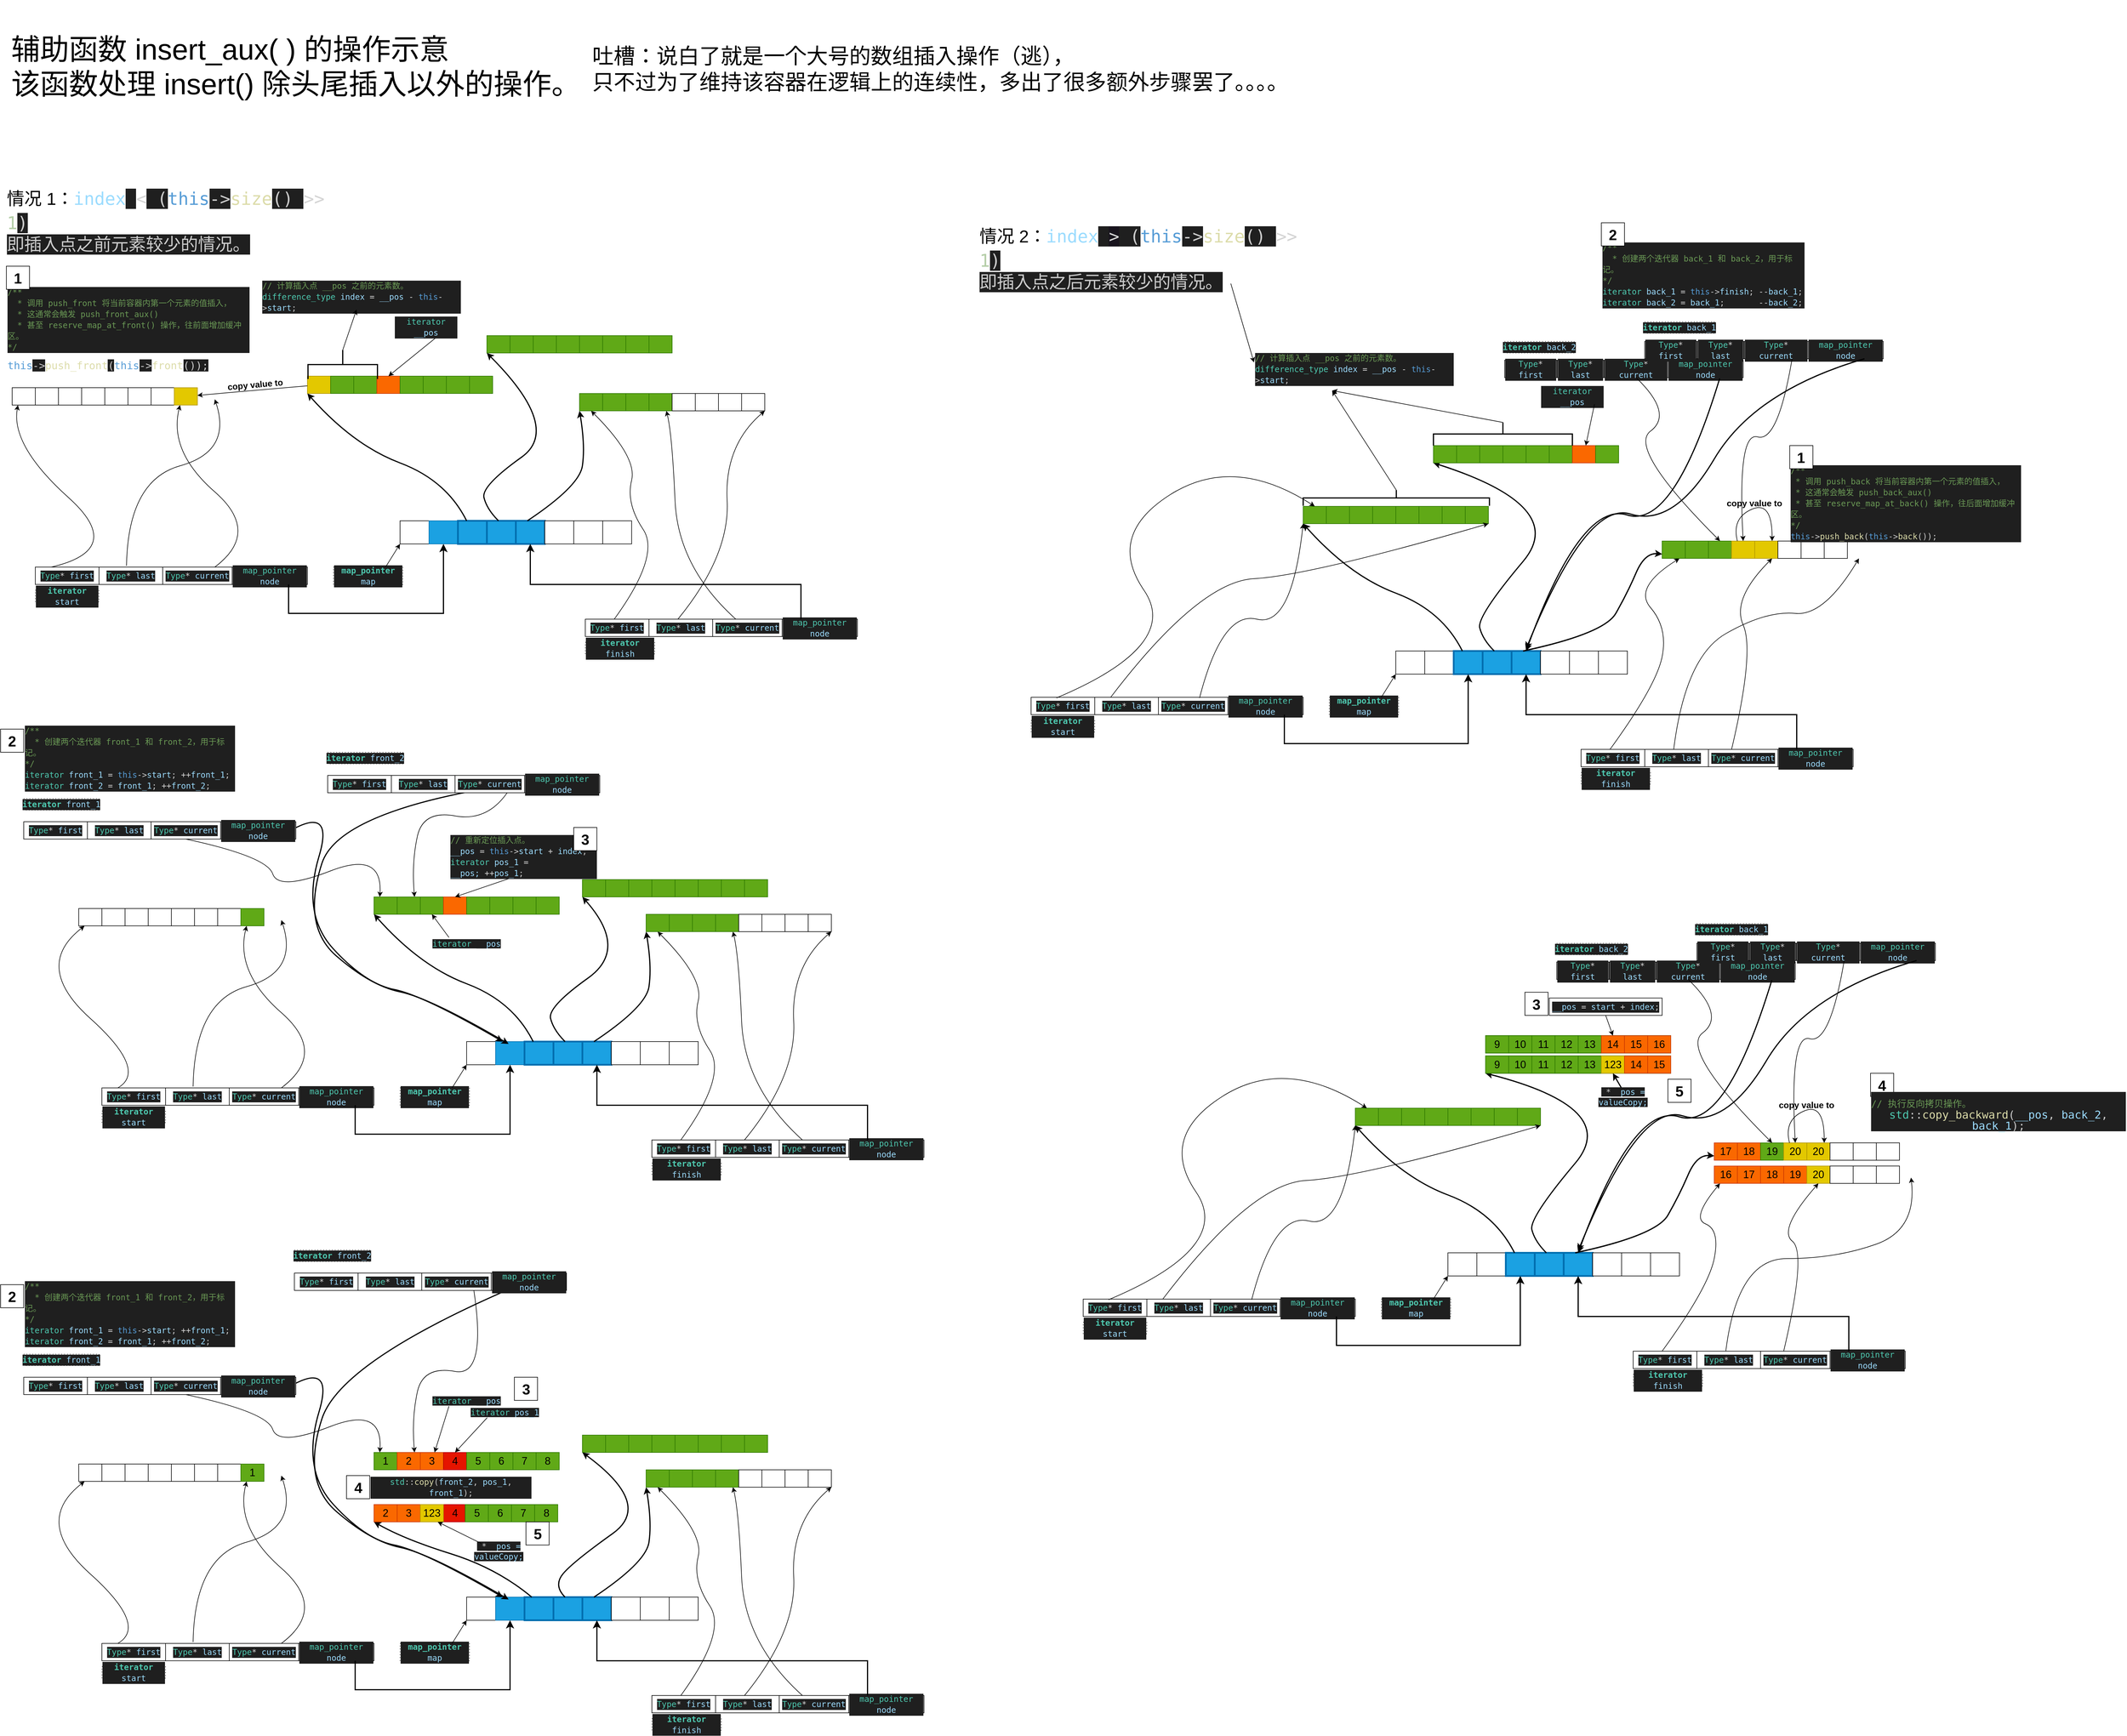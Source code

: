 <mxfile>
    <diagram id="akL486Hf42J-UM6XSux5" name="第 1 页">
        <mxGraphModel dx="6095" dy="3363" grid="1" gridSize="10" guides="1" tooltips="1" connect="1" arrows="1" fold="1" page="0" pageScale="1" pageWidth="900" pageHeight="1600" math="0" shadow="0">
            <root>
                <mxCell id="0"/>
                <mxCell id="1" parent="0"/>
                <mxCell id="2" value="" style="rounded=0;whiteSpace=wrap;html=1;" parent="1" vertex="1">
                    <mxGeometry x="-320" y="500" width="50" height="40" as="geometry"/>
                </mxCell>
                <mxCell id="3" value="" style="rounded=0;whiteSpace=wrap;html=1;fillColor=#1ba1e2;fontColor=#ffffff;strokeColor=#006EAF;" parent="1" vertex="1">
                    <mxGeometry x="-270" y="500" width="50" height="40" as="geometry"/>
                </mxCell>
                <mxCell id="4" value="" style="rounded=0;whiteSpace=wrap;html=1;strokeWidth=3;fillColor=#1ba1e2;fontColor=#ffffff;strokeColor=#006EAF;" parent="1" vertex="1">
                    <mxGeometry x="-220" y="500" width="50" height="40" as="geometry"/>
                </mxCell>
                <mxCell id="5" value="" style="rounded=0;whiteSpace=wrap;html=1;fillColor=#1ba1e2;fontColor=#ffffff;strokeColor=#006EAF;strokeWidth=3;" parent="1" vertex="1">
                    <mxGeometry x="-170" y="500" width="50" height="40" as="geometry"/>
                </mxCell>
                <mxCell id="6" value="" style="rounded=0;whiteSpace=wrap;html=1;strokeWidth=3;fillColor=#1ba1e2;fontColor=#ffffff;strokeColor=#006EAF;" parent="1" vertex="1">
                    <mxGeometry x="-120" y="500" width="50" height="40" as="geometry"/>
                </mxCell>
                <mxCell id="7" value="" style="rounded=0;whiteSpace=wrap;html=1;" parent="1" vertex="1">
                    <mxGeometry x="-70" y="500" width="50" height="40" as="geometry"/>
                </mxCell>
                <mxCell id="8" value="" style="rounded=0;whiteSpace=wrap;html=1;" parent="1" vertex="1">
                    <mxGeometry x="-20" y="500" width="50" height="40" as="geometry"/>
                </mxCell>
                <mxCell id="9" value="" style="rounded=0;whiteSpace=wrap;html=1;" parent="1" vertex="1">
                    <mxGeometry x="30" y="500" width="50" height="40" as="geometry"/>
                </mxCell>
                <mxCell id="10" value="&lt;div style=&quot;color: rgb(204, 204, 204); background-color: rgb(31, 31, 31); font-family: Consolas, 微软雅黑, monospace, Consolas, &amp;quot;Courier New&amp;quot;, monospace; font-size: 14px; line-height: 19px;&quot;&gt;&lt;span style=&quot;color: #4ec9b0;&quot;&gt;&lt;b&gt;map_pointer&lt;/b&gt;&lt;/span&gt; &lt;span style=&quot;color: #9cdcfe;&quot;&gt;map&lt;/span&gt;&lt;/div&gt;" style="text;html=1;strokeColor=default;fillColor=none;align=center;verticalAlign=middle;whiteSpace=wrap;rounded=0;dashed=1;dashPattern=1 4;" parent="1" vertex="1">
                    <mxGeometry x="-435" y="580" width="120" height="30" as="geometry"/>
                </mxCell>
                <mxCell id="11" value="" style="endArrow=classic;html=1;entryX=0;entryY=1;entryDx=0;entryDy=0;exitX=0.75;exitY=0;exitDx=0;exitDy=0;" parent="1" source="10" target="2" edge="1">
                    <mxGeometry width="50" height="50" relative="1" as="geometry">
                        <mxPoint x="-390" y="570" as="sourcePoint"/>
                        <mxPoint x="-340" y="520" as="targetPoint"/>
                    </mxGeometry>
                </mxCell>
                <mxCell id="12" value="" style="curved=1;endArrow=classic;html=1;entryX=0;entryY=1;entryDx=0;entryDy=0;strokeWidth=2;" parent="1" source="4" target="15" edge="1">
                    <mxGeometry width="50" height="50" relative="1" as="geometry">
                        <mxPoint x="-310" y="410" as="sourcePoint"/>
                        <mxPoint x="-380" y="280" as="targetPoint"/>
                        <Array as="points">
                            <mxPoint x="-240" y="430"/>
                            <mxPoint x="-400" y="370"/>
                        </Array>
                    </mxGeometry>
                </mxCell>
                <mxCell id="13" value="&lt;div style=&quot;color: rgb(204, 204, 204); background-color: rgb(31, 31, 31); font-family: Consolas, 微软雅黑, monospace, Consolas, &amp;quot;Courier New&amp;quot;, monospace; font-size: 14px; line-height: 19px;&quot;&gt;&lt;span style=&quot;color: #4ec9b0;&quot;&gt;&lt;b&gt;iterator&lt;/b&gt;&lt;/span&gt; &lt;span style=&quot;color: #9cdcfe;&quot;&gt;start&lt;/span&gt;&lt;/div&gt;" style="text;html=1;strokeColor=default;fillColor=none;align=center;verticalAlign=middle;whiteSpace=wrap;rounded=0;dashed=1;dashPattern=1 4;strokeWidth=1;" parent="1" vertex="1">
                    <mxGeometry x="-950" y="620" width="110" height="20" as="geometry"/>
                </mxCell>
                <mxCell id="14" value="&lt;div style=&quot;color: rgb(204, 204, 204); background-color: rgb(31, 31, 31); font-family: Consolas, 微软雅黑, monospace, Consolas, &amp;quot;Courier New&amp;quot;, monospace; font-size: 14px; line-height: 19px;&quot;&gt;&lt;span style=&quot;color: #4ec9b0;&quot;&gt;&lt;b&gt;iterator&lt;/b&gt;&lt;/span&gt; &lt;span style=&quot;color: #9cdcfe;&quot;&gt;finish&lt;/span&gt;&lt;/div&gt;" style="text;html=1;strokeColor=default;fillColor=none;align=center;verticalAlign=middle;whiteSpace=wrap;rounded=0;dashed=1;dashPattern=1 4;strokeWidth=1;" parent="1" vertex="1">
                    <mxGeometry y="710" width="120" height="20" as="geometry"/>
                </mxCell>
                <mxCell id="15" value="" style="rounded=0;whiteSpace=wrap;html=1;strokeColor=default;strokeWidth=1;" parent="1" vertex="1">
                    <mxGeometry x="-480" y="250" width="320" height="30" as="geometry"/>
                </mxCell>
                <mxCell id="16" value="" style="rounded=0;whiteSpace=wrap;html=1;strokeColor=#2D7600;strokeWidth=1;fillColor=#60a917;fontColor=#ffffff;" parent="1" vertex="1">
                    <mxGeometry x="-170" y="180" width="320" height="30" as="geometry"/>
                </mxCell>
                <mxCell id="17" value="" style="curved=1;endArrow=classic;html=1;entryX=0;entryY=1;entryDx=0;entryDy=0;strokeWidth=2;" parent="1" target="16" edge="1">
                    <mxGeometry width="50" height="50" relative="1" as="geometry">
                        <mxPoint x="-150" y="500" as="sourcePoint"/>
                        <mxPoint x="-160" y="230" as="targetPoint"/>
                        <Array as="points">
                            <mxPoint x="-170" y="480"/>
                            <mxPoint x="-180" y="440"/>
                            <mxPoint x="-40" y="340"/>
                        </Array>
                    </mxGeometry>
                </mxCell>
                <mxCell id="18" value="" style="curved=1;endArrow=classic;html=1;entryX=0;entryY=1;entryDx=0;entryDy=0;strokeWidth=2;" parent="1" edge="1">
                    <mxGeometry width="50" height="50" relative="1" as="geometry">
                        <mxPoint x="-100" y="500" as="sourcePoint"/>
                        <mxPoint x="-10" y="310" as="targetPoint"/>
                        <Array as="points">
                            <mxPoint x="-10" y="440"/>
                            <mxPoint y="370"/>
                        </Array>
                    </mxGeometry>
                </mxCell>
                <mxCell id="19" value="" style="rounded=0;whiteSpace=wrap;html=1;strokeColor=#B09500;strokeWidth=1;fillColor=#e3c800;fontColor=#000000;" parent="1" vertex="1">
                    <mxGeometry x="-480" y="250" width="40" height="30" as="geometry"/>
                </mxCell>
                <mxCell id="20" value="" style="rounded=0;whiteSpace=wrap;html=1;strokeColor=#2D7600;strokeWidth=1;fillColor=#60a917;fontColor=#ffffff;" parent="1" vertex="1">
                    <mxGeometry x="-440" y="250" width="40" height="30" as="geometry"/>
                </mxCell>
                <mxCell id="21" value="" style="rounded=0;whiteSpace=wrap;html=1;strokeColor=#2D7600;strokeWidth=1;fillColor=#60a917;fontColor=#ffffff;" parent="1" vertex="1">
                    <mxGeometry x="-400" y="250" width="40" height="30" as="geometry"/>
                </mxCell>
                <mxCell id="22" value="" style="rounded=0;whiteSpace=wrap;html=1;strokeColor=#C73500;strokeWidth=1;fillColor=#fa6800;fontColor=#000000;" parent="1" vertex="1">
                    <mxGeometry x="-360" y="250" width="40" height="30" as="geometry"/>
                </mxCell>
                <mxCell id="23" value="" style="rounded=0;whiteSpace=wrap;html=1;strokeColor=#2D7600;strokeWidth=1;fillColor=#60a917;fontColor=#ffffff;" parent="1" vertex="1">
                    <mxGeometry x="-320" y="250" width="40" height="30" as="geometry"/>
                </mxCell>
                <mxCell id="24" value="" style="rounded=0;whiteSpace=wrap;html=1;strokeColor=#2D7600;strokeWidth=1;fillColor=#60a917;fontColor=#ffffff;" parent="1" vertex="1">
                    <mxGeometry x="-280" y="250" width="40" height="30" as="geometry"/>
                </mxCell>
                <mxCell id="25" value="" style="rounded=0;whiteSpace=wrap;html=1;strokeColor=#2D7600;strokeWidth=1;fillColor=#60a917;fontColor=#ffffff;" parent="1" vertex="1">
                    <mxGeometry x="-240" y="250" width="40" height="30" as="geometry"/>
                </mxCell>
                <mxCell id="26" value="" style="rounded=0;whiteSpace=wrap;html=1;strokeColor=#2D7600;strokeWidth=1;fillColor=#60a917;fontColor=#ffffff;" parent="1" vertex="1">
                    <mxGeometry x="-200" y="250" width="40" height="30" as="geometry"/>
                </mxCell>
                <mxCell id="27" value="" style="rounded=0;whiteSpace=wrap;html=1;strokeColor=#2D7600;strokeWidth=1;fillColor=#60a917;fontColor=#ffffff;" parent="1" vertex="1">
                    <mxGeometry x="-170" y="180" width="320" height="30" as="geometry"/>
                </mxCell>
                <mxCell id="28" value="" style="rounded=0;whiteSpace=wrap;html=1;strokeColor=#2D7600;strokeWidth=1;fillColor=#60a917;fontColor=#ffffff;" parent="1" vertex="1">
                    <mxGeometry x="-170" y="180" width="40" height="30" as="geometry"/>
                </mxCell>
                <mxCell id="29" value="" style="rounded=0;whiteSpace=wrap;html=1;strokeColor=#2D7600;strokeWidth=1;fillColor=#60a917;fontColor=#ffffff;" parent="1" vertex="1">
                    <mxGeometry x="-130" y="180" width="40" height="30" as="geometry"/>
                </mxCell>
                <mxCell id="30" value="" style="rounded=0;whiteSpace=wrap;html=1;strokeColor=#2D7600;strokeWidth=1;fillColor=#60a917;fontColor=#ffffff;" parent="1" vertex="1">
                    <mxGeometry x="-90" y="180" width="40" height="30" as="geometry"/>
                </mxCell>
                <mxCell id="31" value="" style="rounded=0;whiteSpace=wrap;html=1;strokeColor=#2D7600;strokeWidth=1;fillColor=#60a917;fontColor=#ffffff;" parent="1" vertex="1">
                    <mxGeometry x="-50" y="180" width="40" height="30" as="geometry"/>
                </mxCell>
                <mxCell id="32" value="" style="rounded=0;whiteSpace=wrap;html=1;strokeColor=#2D7600;strokeWidth=1;fillColor=#60a917;fontColor=#ffffff;" parent="1" vertex="1">
                    <mxGeometry x="-10" y="180" width="40" height="30" as="geometry"/>
                </mxCell>
                <mxCell id="33" value="" style="rounded=0;whiteSpace=wrap;html=1;strokeColor=#2D7600;strokeWidth=1;fillColor=#60a917;fontColor=#ffffff;" parent="1" vertex="1">
                    <mxGeometry x="30" y="180" width="40" height="30" as="geometry"/>
                </mxCell>
                <mxCell id="34" value="" style="rounded=0;whiteSpace=wrap;html=1;strokeColor=#2D7600;strokeWidth=1;fillColor=#60a917;fontColor=#ffffff;" parent="1" vertex="1">
                    <mxGeometry x="70" y="180" width="40" height="30" as="geometry"/>
                </mxCell>
                <mxCell id="35" value="" style="rounded=0;whiteSpace=wrap;html=1;strokeColor=#2D7600;strokeWidth=1;fillColor=#60a917;fontColor=#ffffff;" parent="1" vertex="1">
                    <mxGeometry x="110" y="180" width="40" height="30" as="geometry"/>
                </mxCell>
                <mxCell id="36" value="&lt;div style=&quot;color: rgb(204, 204, 204); background-color: rgb(31, 31, 31); font-family: Consolas, 微软雅黑, monospace, Consolas, &amp;quot;Courier New&amp;quot;, monospace; font-size: 14px; line-height: 19px;&quot;&gt;&lt;span style=&quot;color: #4ec9b0;&quot;&gt;Type&lt;/span&gt;&lt;span style=&quot;color: #d4d4d4;&quot;&gt;*&lt;/span&gt; &lt;span style=&quot;color: #9cdcfe;&quot;&gt;first&lt;/span&gt;&lt;/div&gt;" style="rounded=0;whiteSpace=wrap;html=1;strokeColor=default;strokeWidth=1;" parent="1" vertex="1">
                    <mxGeometry x="-950" y="580" width="110" height="30" as="geometry"/>
                </mxCell>
                <mxCell id="80" style="edgeStyle=none;html=1;fontSize=18;" parent="1" source="37" edge="1">
                    <mxGeometry relative="1" as="geometry">
                        <mxPoint x="-790" y="580" as="targetPoint"/>
                    </mxGeometry>
                </mxCell>
                <mxCell id="37" value="&lt;div style=&quot;color: rgb(204, 204, 204); background-color: rgb(31, 31, 31); font-family: Consolas, 微软雅黑, monospace, Consolas, &amp;quot;Courier New&amp;quot;, monospace; font-size: 14px; line-height: 19px;&quot;&gt;&lt;span style=&quot;color: #4ec9b0;&quot;&gt;Type&lt;/span&gt;&lt;span style=&quot;color: #d4d4d4;&quot;&gt;*&lt;/span&gt; &lt;span style=&quot;color: #9cdcfe;&quot;&gt;last&lt;/span&gt;&lt;/div&gt;" style="rounded=0;whiteSpace=wrap;html=1;strokeColor=default;strokeWidth=1;" parent="1" vertex="1">
                    <mxGeometry x="-840" y="580" width="110" height="30" as="geometry"/>
                </mxCell>
                <mxCell id="38" value="&lt;div style=&quot;color: rgb(204, 204, 204); background-color: rgb(31, 31, 31); font-family: Consolas, 微软雅黑, monospace, Consolas, &amp;quot;Courier New&amp;quot;, monospace; font-size: 14px; line-height: 19px;&quot;&gt;&lt;span style=&quot;color: #4ec9b0;&quot;&gt;Type&lt;/span&gt;&lt;span style=&quot;color: #d4d4d4;&quot;&gt;*&lt;/span&gt; &lt;span style=&quot;color: #9cdcfe;&quot;&gt;current&lt;/span&gt;&lt;/div&gt;" style="rounded=0;whiteSpace=wrap;html=1;strokeColor=default;strokeWidth=1;" parent="1" vertex="1">
                    <mxGeometry x="-730" y="580" width="120" height="30" as="geometry"/>
                </mxCell>
                <mxCell id="39" value="&lt;div style=&quot;color: rgb(204, 204, 204); background-color: rgb(31, 31, 31); font-family: Consolas, 微软雅黑, monospace, Consolas, &amp;quot;Courier New&amp;quot;, monospace; font-size: 14px; line-height: 19px;&quot;&gt;&lt;span style=&quot;color: #4ec9b0;&quot;&gt;map_pointer&lt;/span&gt; &lt;span style=&quot;color: #9cdcfe;&quot;&gt;node&lt;/span&gt;&lt;/div&gt;" style="rounded=0;whiteSpace=wrap;html=1;strokeColor=default;strokeWidth=1;" parent="1" vertex="1">
                    <mxGeometry x="-610" y="580" width="130" height="30" as="geometry"/>
                </mxCell>
                <mxCell id="40" value="" style="edgeStyle=elbowEdgeStyle;elbow=vertical;endArrow=classic;html=1;curved=0;rounded=0;endSize=8;startSize=8;exitX=0.75;exitY=1;exitDx=0;exitDy=0;entryX=0.5;entryY=1;entryDx=0;entryDy=0;strokeWidth=2;" parent="1" source="39" target="3" edge="1">
                    <mxGeometry width="50" height="50" relative="1" as="geometry">
                        <mxPoint x="-570" y="690" as="sourcePoint"/>
                        <mxPoint x="-150" y="690" as="targetPoint"/>
                        <Array as="points">
                            <mxPoint x="-370" y="660"/>
                        </Array>
                    </mxGeometry>
                </mxCell>
                <mxCell id="44" value="&lt;div style=&quot;color: rgb(204, 204, 204); background-color: rgb(31, 31, 31); font-family: Consolas, 微软雅黑, monospace, Consolas, &amp;quot;Courier New&amp;quot;, monospace; font-size: 14px; line-height: 19px;&quot;&gt;&lt;span style=&quot;color: #4ec9b0;&quot;&gt;Type&lt;/span&gt;&lt;span style=&quot;color: #d4d4d4;&quot;&gt;*&lt;/span&gt; &lt;span style=&quot;color: #9cdcfe;&quot;&gt;first&lt;/span&gt;&lt;/div&gt;" style="rounded=0;whiteSpace=wrap;html=1;strokeColor=default;strokeWidth=1;" parent="1" vertex="1">
                    <mxGeometry y="670" width="110" height="30" as="geometry"/>
                </mxCell>
                <mxCell id="45" value="&lt;div style=&quot;color: rgb(204, 204, 204); background-color: rgb(31, 31, 31); font-family: Consolas, 微软雅黑, monospace, Consolas, &amp;quot;Courier New&amp;quot;, monospace; font-size: 14px; line-height: 19px;&quot;&gt;&lt;span style=&quot;color: #4ec9b0;&quot;&gt;Type&lt;/span&gt;&lt;span style=&quot;color: #d4d4d4;&quot;&gt;*&lt;/span&gt; &lt;span style=&quot;color: #9cdcfe;&quot;&gt;last&lt;/span&gt;&lt;/div&gt;" style="rounded=0;whiteSpace=wrap;html=1;strokeColor=default;strokeWidth=1;" parent="1" vertex="1">
                    <mxGeometry x="110" y="670" width="110" height="30" as="geometry"/>
                </mxCell>
                <mxCell id="46" value="&lt;div style=&quot;color: rgb(204, 204, 204); background-color: rgb(31, 31, 31); font-family: Consolas, 微软雅黑, monospace, Consolas, &amp;quot;Courier New&amp;quot;, monospace; font-size: 14px; line-height: 19px;&quot;&gt;&lt;span style=&quot;color: #4ec9b0;&quot;&gt;Type&lt;/span&gt;&lt;span style=&quot;color: #d4d4d4;&quot;&gt;*&lt;/span&gt; &lt;span style=&quot;color: #9cdcfe;&quot;&gt;current&lt;/span&gt;&lt;/div&gt;" style="rounded=0;whiteSpace=wrap;html=1;strokeColor=default;strokeWidth=1;" parent="1" vertex="1">
                    <mxGeometry x="220" y="670" width="120" height="30" as="geometry"/>
                </mxCell>
                <mxCell id="47" value="&lt;div style=&quot;color: rgb(204, 204, 204); background-color: rgb(31, 31, 31); font-family: Consolas, 微软雅黑, monospace, Consolas, &amp;quot;Courier New&amp;quot;, monospace; font-size: 14px; line-height: 19px;&quot;&gt;&lt;span style=&quot;color: #4ec9b0;&quot;&gt;map_pointer&lt;/span&gt; &lt;span style=&quot;color: #9cdcfe;&quot;&gt;node&lt;/span&gt;&lt;/div&gt;" style="rounded=0;whiteSpace=wrap;html=1;strokeColor=default;strokeWidth=1;" parent="1" vertex="1">
                    <mxGeometry x="340" y="670" width="130" height="30" as="geometry"/>
                </mxCell>
                <mxCell id="48" value="" style="edgeStyle=elbowEdgeStyle;elbow=vertical;endArrow=classic;html=1;curved=0;rounded=0;endSize=8;startSize=8;strokeWidth=2;exitX=0.25;exitY=0;exitDx=0;exitDy=0;entryX=0.5;entryY=1;entryDx=0;entryDy=0;" parent="1" target="6" edge="1">
                    <mxGeometry width="50" height="50" relative="1" as="geometry">
                        <mxPoint x="372.5" y="670" as="sourcePoint"/>
                        <mxPoint x="-95" y="550" as="targetPoint"/>
                        <Array as="points">
                            <mxPoint x="160" y="610"/>
                        </Array>
                    </mxGeometry>
                </mxCell>
                <mxCell id="49" value="" style="curved=1;endArrow=classic;html=1;strokeWidth=1;entryX=0.5;entryY=1;entryDx=0;entryDy=0;" parent="1" edge="1">
                    <mxGeometry width="50" height="50" relative="1" as="geometry">
                        <mxPoint x="50" y="670" as="sourcePoint"/>
                        <mxPoint x="10" y="310" as="targetPoint"/>
                        <Array as="points">
                            <mxPoint x="130" y="560"/>
                            <mxPoint x="70" y="470"/>
                            <mxPoint x="90" y="390"/>
                        </Array>
                    </mxGeometry>
                </mxCell>
                <mxCell id="50" value="" style="curved=1;endArrow=classic;html=1;strokeWidth=1;entryX=1;entryY=1;entryDx=0;entryDy=0;" parent="1" edge="1">
                    <mxGeometry width="50" height="50" relative="1" as="geometry">
                        <mxPoint x="160" y="670" as="sourcePoint"/>
                        <mxPoint x="310" y="310" as="targetPoint"/>
                        <Array as="points">
                            <mxPoint x="250" y="560"/>
                            <mxPoint x="240" y="370"/>
                        </Array>
                    </mxGeometry>
                </mxCell>
                <mxCell id="51" value="" style="curved=1;endArrow=classic;html=1;strokeWidth=1;entryX=0.75;entryY=1;entryDx=0;entryDy=0;" parent="1" target="57" edge="1">
                    <mxGeometry width="50" height="50" relative="1" as="geometry">
                        <mxPoint x="260" y="670" as="sourcePoint"/>
                        <mxPoint x="250" y="310" as="targetPoint"/>
                        <Array as="points">
                            <mxPoint x="160" y="580"/>
                            <mxPoint x="150" y="350"/>
                        </Array>
                    </mxGeometry>
                </mxCell>
                <mxCell id="52" value="" style="rounded=0;whiteSpace=wrap;html=1;strokeColor=default;strokeWidth=1;" parent="1" vertex="1">
                    <mxGeometry x="-10" y="280" width="320" height="30" as="geometry"/>
                </mxCell>
                <mxCell id="53" value="" style="rounded=0;whiteSpace=wrap;html=1;strokeColor=default;strokeWidth=1;" parent="1" vertex="1">
                    <mxGeometry x="-10" y="280" width="320" height="30" as="geometry"/>
                </mxCell>
                <mxCell id="54" value="" style="rounded=0;whiteSpace=wrap;html=1;strokeColor=#2D7600;strokeWidth=1;fillColor=#60a917;fontColor=#ffffff;" parent="1" vertex="1">
                    <mxGeometry x="-10" y="280" width="40" height="30" as="geometry"/>
                </mxCell>
                <mxCell id="55" value="" style="rounded=0;whiteSpace=wrap;html=1;strokeColor=#2D7600;strokeWidth=1;fillColor=#60a917;fontColor=#ffffff;" parent="1" vertex="1">
                    <mxGeometry x="30" y="280" width="40" height="30" as="geometry"/>
                </mxCell>
                <mxCell id="56" value="" style="rounded=0;whiteSpace=wrap;html=1;strokeColor=#2D7600;strokeWidth=1;fillColor=#60a917;fontColor=#ffffff;" parent="1" vertex="1">
                    <mxGeometry x="70" y="280" width="40" height="30" as="geometry"/>
                </mxCell>
                <mxCell id="57" value="" style="rounded=0;whiteSpace=wrap;html=1;strokeColor=#2D7600;strokeWidth=1;fillColor=#60a917;fontColor=#ffffff;" parent="1" vertex="1">
                    <mxGeometry x="110" y="280" width="40" height="30" as="geometry"/>
                </mxCell>
                <mxCell id="58" value="" style="rounded=0;whiteSpace=wrap;html=1;strokeColor=default;strokeWidth=1;" parent="1" vertex="1">
                    <mxGeometry x="150" y="280" width="40" height="30" as="geometry"/>
                </mxCell>
                <mxCell id="59" value="" style="rounded=0;whiteSpace=wrap;html=1;strokeColor=default;strokeWidth=1;" parent="1" vertex="1">
                    <mxGeometry x="190" y="280" width="40" height="30" as="geometry"/>
                </mxCell>
                <mxCell id="60" value="" style="rounded=0;whiteSpace=wrap;html=1;strokeColor=default;strokeWidth=1;" parent="1" vertex="1">
                    <mxGeometry x="230" y="280" width="40" height="30" as="geometry"/>
                </mxCell>
                <mxCell id="61" value="" style="rounded=0;whiteSpace=wrap;html=1;strokeColor=default;strokeWidth=1;" parent="1" vertex="1">
                    <mxGeometry x="270" y="280" width="40" height="30" as="geometry"/>
                </mxCell>
                <mxCell id="62" value="" style="endArrow=classic;html=1;entryX=0.5;entryY=0;entryDx=0;entryDy=0;exitX=0.75;exitY=1;exitDx=0;exitDy=0;" parent="1" source="63" target="22" edge="1">
                    <mxGeometry width="50" height="50" relative="1" as="geometry">
                        <mxPoint x="-360" y="170" as="sourcePoint"/>
                        <mxPoint x="-490" y="140" as="targetPoint"/>
                    </mxGeometry>
                </mxCell>
                <mxCell id="63" value="&lt;div style=&quot;color: rgb(204, 204, 204); background-color: rgb(31, 31, 31); font-family: Consolas, 微软雅黑, monospace, Consolas, &amp;quot;Courier New&amp;quot;, monospace; font-size: 14px; line-height: 19px;&quot;&gt;&lt;span style=&quot;color: #4ec9b0;&quot;&gt;iterator&lt;/span&gt; &lt;span style=&quot;color: #9cdcfe;&quot;&gt;__pos&lt;/span&gt;&lt;/div&gt;" style="text;html=1;strokeColor=none;fillColor=none;align=center;verticalAlign=middle;whiteSpace=wrap;rounded=0;" parent="1" vertex="1">
                    <mxGeometry x="-330" y="155" width="110" height="20" as="geometry"/>
                </mxCell>
                <mxCell id="65" value="" style="rounded=0;whiteSpace=wrap;html=1;strokeColor=default;strokeWidth=1;" parent="1" vertex="1">
                    <mxGeometry x="-990" y="270" width="320" height="30" as="geometry"/>
                </mxCell>
                <mxCell id="66" value="" style="rounded=0;whiteSpace=wrap;html=1;strokeColor=default;strokeWidth=1;" parent="1" vertex="1">
                    <mxGeometry x="-990" y="270" width="320" height="30" as="geometry"/>
                </mxCell>
                <mxCell id="67" value="" style="rounded=0;whiteSpace=wrap;html=1;strokeWidth=1;" parent="1" vertex="1">
                    <mxGeometry x="-990" y="270" width="40" height="30" as="geometry"/>
                </mxCell>
                <mxCell id="68" value="" style="rounded=0;whiteSpace=wrap;html=1;strokeWidth=1;" parent="1" vertex="1">
                    <mxGeometry x="-950" y="270" width="40" height="30" as="geometry"/>
                </mxCell>
                <mxCell id="69" value="" style="rounded=0;whiteSpace=wrap;html=1;strokeWidth=1;" parent="1" vertex="1">
                    <mxGeometry x="-910" y="270" width="40" height="30" as="geometry"/>
                </mxCell>
                <mxCell id="70" value="" style="rounded=0;whiteSpace=wrap;html=1;strokeWidth=1;" parent="1" vertex="1">
                    <mxGeometry x="-870" y="270" width="40" height="30" as="geometry"/>
                </mxCell>
                <mxCell id="71" value="" style="rounded=0;whiteSpace=wrap;html=1;strokeColor=default;strokeWidth=1;" parent="1" vertex="1">
                    <mxGeometry x="-830" y="270" width="40" height="30" as="geometry"/>
                </mxCell>
                <mxCell id="72" value="" style="rounded=0;whiteSpace=wrap;html=1;strokeColor=default;strokeWidth=1;" parent="1" vertex="1">
                    <mxGeometry x="-790" y="270" width="40" height="30" as="geometry"/>
                </mxCell>
                <mxCell id="73" value="" style="rounded=0;whiteSpace=wrap;html=1;strokeColor=default;strokeWidth=1;" parent="1" vertex="1">
                    <mxGeometry x="-750" y="270" width="40" height="30" as="geometry"/>
                </mxCell>
                <mxCell id="74" value="" style="rounded=0;whiteSpace=wrap;html=1;strokeColor=#B09500;strokeWidth=1;fillColor=#e3c800;fontColor=#000000;" parent="1" vertex="1">
                    <mxGeometry x="-710" y="270" width="40" height="30" as="geometry"/>
                </mxCell>
                <mxCell id="75" value="&lt;div style=&quot;text-align: left;&quot;&gt;&lt;span style=&quot;font-size: 50px; background-color: initial;&quot;&gt;辅助函数 insert_aux( ) 的操作示意&lt;/span&gt;&lt;/div&gt;&lt;font style=&quot;font-size: 50px;&quot;&gt;&lt;div style=&quot;text-align: left;&quot;&gt;&lt;span style=&quot;background-color: initial;&quot;&gt;该函数处理 insert() 除头尾插入以外的操作。&lt;/span&gt;&lt;/div&gt;&lt;/font&gt;" style="text;html=1;strokeColor=none;fillColor=none;align=center;verticalAlign=middle;whiteSpace=wrap;rounded=0;" parent="1" vertex="1">
                    <mxGeometry x="-1010" y="-400" width="1020" height="230" as="geometry"/>
                </mxCell>
                <mxCell id="76" value="&lt;div style=&quot;text-align: left;&quot;&gt;&lt;span style=&quot;font-size: 30px; background-color: initial;&quot;&gt;情况 1：&lt;/span&gt;&lt;font style=&quot;font-size: 30px; background-color: initial;&quot;&gt;&lt;span style=&quot;font-family: Consolas, 微软雅黑, monospace, Consolas, &amp;quot;Courier New&amp;quot;, monospace; color: rgb(156, 220, 254);&quot;&gt;index&lt;/span&gt;&lt;span style=&quot;background-color: rgb(31, 31, 31); color: rgb(204, 204, 204); font-family: Consolas, 微软雅黑, monospace, Consolas, &amp;quot;Courier New&amp;quot;, monospace;&quot;&gt; &lt;/span&gt;&lt;span style=&quot;font-family: Consolas, 微软雅黑, monospace, Consolas, &amp;quot;Courier New&amp;quot;, monospace; color: rgb(212, 212, 212);&quot;&gt;&amp;lt;&lt;/span&gt;&lt;span style=&quot;background-color: rgb(31, 31, 31); color: rgb(204, 204, 204); font-family: Consolas, 微软雅黑, monospace, Consolas, &amp;quot;Courier New&amp;quot;, monospace;&quot;&gt; (&lt;/span&gt;&lt;span style=&quot;font-family: Consolas, 微软雅黑, monospace, Consolas, &amp;quot;Courier New&amp;quot;, monospace; color: rgb(86, 156, 214);&quot;&gt;this&lt;/span&gt;&lt;span style=&quot;background-color: rgb(31, 31, 31); color: rgb(204, 204, 204); font-family: Consolas, 微软雅黑, monospace, Consolas, &amp;quot;Courier New&amp;quot;, monospace;&quot;&gt;-&amp;gt;&lt;/span&gt;&lt;span style=&quot;font-family: Consolas, 微软雅黑, monospace, Consolas, &amp;quot;Courier New&amp;quot;, monospace; color: rgb(220, 220, 170);&quot;&gt;size&lt;/span&gt;&lt;span style=&quot;background-color: rgb(31, 31, 31); color: rgb(204, 204, 204); font-family: Consolas, 微软雅黑, monospace, Consolas, &amp;quot;Courier New&amp;quot;, monospace;&quot;&gt;() &lt;/span&gt;&lt;span style=&quot;font-family: Consolas, 微软雅黑, monospace, Consolas, &amp;quot;Courier New&amp;quot;, monospace; color: rgb(212, 212, 212);&quot;&gt;&amp;gt;&amp;gt;&lt;/span&gt;&lt;span style=&quot;background-color: rgb(31, 31, 31); color: rgb(204, 204, 204); font-family: Consolas, 微软雅黑, monospace, Consolas, &amp;quot;Courier New&amp;quot;, monospace;&quot;&gt; &lt;/span&gt;&lt;span style=&quot;font-family: Consolas, 微软雅黑, monospace, Consolas, &amp;quot;Courier New&amp;quot;, monospace; color: rgb(181, 206, 168);&quot;&gt;1&lt;/span&gt;&lt;span style=&quot;background-color: rgb(31, 31, 31); color: rgb(204, 204, 204); font-family: Consolas, 微软雅黑, monospace, Consolas, &amp;quot;Courier New&amp;quot;, monospace;&quot;&gt;)&lt;/span&gt;&lt;/font&gt;&lt;/div&gt;&lt;font style=&quot;font-size: 30px;&quot;&gt;&lt;div style=&quot;text-align: left;&quot;&gt;&lt;span style=&quot;background-color: rgb(31, 31, 31); color: rgb(204, 204, 204); font-family: Consolas, 微软雅黑, monospace, Consolas, &amp;quot;Courier New&amp;quot;, monospace;&quot;&gt;即插入点之前元素较少的情况。&lt;/span&gt;&lt;/div&gt;&lt;/font&gt;" style="text;html=1;strokeColor=none;fillColor=none;align=center;verticalAlign=middle;whiteSpace=wrap;rounded=0;fontSize=35;" parent="1" vertex="1">
                    <mxGeometry x="-1000" y="-60" width="580" height="80" as="geometry"/>
                </mxCell>
                <mxCell id="77" value="&lt;font style=&quot;font-size: 18px;&quot;&gt;&lt;div style=&quot;color: rgb(204, 204, 204); background-color: rgb(31, 31, 31); font-family: Consolas, 微软雅黑, monospace, Consolas, &amp;quot;Courier New&amp;quot;, monospace; font-size: 14px; line-height: 19px;&quot;&gt;&lt;div&gt;&lt;span style=&quot;color: #6a9955;&quot;&gt;/**&lt;/span&gt;&lt;/div&gt;&lt;div&gt;&lt;span style=&quot;color: #6a9955;&quot;&gt;&amp;nbsp; * 调用 push_front 将当前容器内第一个元素的值插入，&lt;/span&gt;&lt;/div&gt;&lt;div&gt;&lt;span style=&quot;color: #6a9955;&quot;&gt;&amp;nbsp; * 这通常会触发 push_front_aux()&amp;nbsp;&lt;/span&gt;&lt;/div&gt;&lt;div&gt;&lt;span style=&quot;color: #6a9955;&quot;&gt;&amp;nbsp; * 甚至 reserve_map_at_front() 操作，往前面增加缓冲区。&lt;/span&gt;&lt;/div&gt;&lt;div&gt;&lt;span style=&quot;color: #6a9955;&quot;&gt;*/&lt;/span&gt;&lt;/div&gt;&lt;/div&gt;&lt;span style=&quot;font-family: Consolas, 微软雅黑, monospace, Consolas, &amp;quot;Courier New&amp;quot;, monospace; color: rgb(86, 156, 214);&quot;&gt;this&lt;/span&gt;&lt;span style=&quot;background-color: rgb(31, 31, 31); color: rgb(204, 204, 204); font-family: Consolas, 微软雅黑, monospace, Consolas, &amp;quot;Courier New&amp;quot;, monospace;&quot;&gt;-&amp;gt;&lt;/span&gt;&lt;span style=&quot;font-family: Consolas, 微软雅黑, monospace, Consolas, &amp;quot;Courier New&amp;quot;, monospace; color: rgb(220, 220, 170);&quot;&gt;push_front&lt;/span&gt;&lt;span style=&quot;background-color: rgb(31, 31, 31); color: rgb(204, 204, 204); font-family: Consolas, 微软雅黑, monospace, Consolas, &amp;quot;Courier New&amp;quot;, monospace;&quot;&gt;(&lt;/span&gt;&lt;span style=&quot;font-family: Consolas, 微软雅黑, monospace, Consolas, &amp;quot;Courier New&amp;quot;, monospace; color: rgb(86, 156, 214);&quot;&gt;this&lt;/span&gt;&lt;span style=&quot;background-color: rgb(31, 31, 31); color: rgb(204, 204, 204); font-family: Consolas, 微软雅黑, monospace, Consolas, &amp;quot;Courier New&amp;quot;, monospace;&quot;&gt;-&amp;gt;&lt;/span&gt;&lt;span style=&quot;font-family: Consolas, 微软雅黑, monospace, Consolas, &amp;quot;Courier New&amp;quot;, monospace; color: rgb(220, 220, 170);&quot;&gt;front&lt;/span&gt;&lt;span style=&quot;background-color: rgb(31, 31, 31); color: rgb(204, 204, 204); font-family: Consolas, 微软雅黑, monospace, Consolas, &amp;quot;Courier New&amp;quot;, monospace;&quot;&gt;());&lt;/span&gt;&lt;/font&gt;" style="text;html=1;strokeColor=none;fillColor=none;align=left;verticalAlign=middle;whiteSpace=wrap;rounded=0;fontSize=30;" parent="1" vertex="1">
                    <mxGeometry x="-1000" y="110" width="420" height="120" as="geometry"/>
                </mxCell>
                <mxCell id="78" value="" style="curved=1;endArrow=classic;html=1;fontSize=18;exitX=0.25;exitY=0;exitDx=0;exitDy=0;entryX=0.25;entryY=1;entryDx=0;entryDy=0;" parent="1" source="36" target="67" edge="1">
                    <mxGeometry width="50" height="50" relative="1" as="geometry">
                        <mxPoint x="-842.5" y="550" as="sourcePoint"/>
                        <mxPoint x="-792.5" y="500" as="targetPoint"/>
                        <Array as="points">
                            <mxPoint x="-792.5" y="550"/>
                            <mxPoint x="-992.5" y="370"/>
                        </Array>
                    </mxGeometry>
                </mxCell>
                <mxCell id="79" value="" style="curved=1;endArrow=classic;html=1;fontSize=18;exitX=0.432;exitY=-0.075;exitDx=0;exitDy=0;exitPerimeter=0;" parent="1" source="37" edge="1">
                    <mxGeometry width="50" height="50" relative="1" as="geometry">
                        <mxPoint x="-790" y="570" as="sourcePoint"/>
                        <mxPoint x="-640" y="290" as="targetPoint"/>
                        <Array as="points">
                            <mxPoint x="-790" y="430"/>
                            <mxPoint x="-610" y="380"/>
                        </Array>
                    </mxGeometry>
                </mxCell>
                <mxCell id="81" value="" style="curved=1;endArrow=classic;html=1;fontSize=18;exitX=0.75;exitY=0;exitDx=0;exitDy=0;entryX=0.25;entryY=1;entryDx=0;entryDy=0;" parent="1" source="38" target="74" edge="1">
                    <mxGeometry width="50" height="50" relative="1" as="geometry">
                        <mxPoint x="-700" y="530" as="sourcePoint"/>
                        <mxPoint x="-650" y="480" as="targetPoint"/>
                        <Array as="points">
                            <mxPoint x="-560" y="520"/>
                            <mxPoint x="-720" y="380"/>
                        </Array>
                    </mxGeometry>
                </mxCell>
                <mxCell id="82" value="&lt;b&gt;&lt;font style=&quot;font-size: 25px;&quot;&gt;1&lt;/font&gt;&lt;/b&gt;" style="rounded=0;whiteSpace=wrap;html=1;fontSize=18;" parent="1" vertex="1">
                    <mxGeometry x="-1000" y="60" width="40" height="40" as="geometry"/>
                </mxCell>
                <mxCell id="84" value="&lt;font style=&quot;font-size: 15px;&quot;&gt;copy value to&lt;/font&gt;" style="text;html=1;strokeColor=none;fillColor=none;align=center;verticalAlign=middle;whiteSpace=wrap;rounded=0;fontSize=25;rotation=-5;fontStyle=1" parent="1" vertex="1">
                    <mxGeometry x="-620" y="249.86" width="99.12" height="20.14" as="geometry"/>
                </mxCell>
                <mxCell id="85" value="" style="endArrow=classic;html=1;fontSize=15;" parent="1" source="19" target="74" edge="1">
                    <mxGeometry width="50" height="50" relative="1" as="geometry">
                        <mxPoint x="-600" y="290" as="sourcePoint"/>
                        <mxPoint x="-550" y="240" as="targetPoint"/>
                    </mxGeometry>
                </mxCell>
                <mxCell id="86" value="" style="rounded=0;whiteSpace=wrap;html=1;" parent="1" vertex="1">
                    <mxGeometry x="-205" y="1400" width="50" height="40" as="geometry"/>
                </mxCell>
                <mxCell id="87" value="" style="rounded=0;whiteSpace=wrap;html=1;fillColor=#1ba1e2;fontColor=#ffffff;strokeColor=#006EAF;" parent="1" vertex="1">
                    <mxGeometry x="-155" y="1400" width="50" height="40" as="geometry"/>
                </mxCell>
                <mxCell id="88" value="" style="rounded=0;whiteSpace=wrap;html=1;strokeWidth=3;fillColor=#1ba1e2;fontColor=#ffffff;strokeColor=#006EAF;" parent="1" vertex="1">
                    <mxGeometry x="-105" y="1400" width="50" height="40" as="geometry"/>
                </mxCell>
                <mxCell id="89" value="" style="rounded=0;whiteSpace=wrap;html=1;fillColor=#1ba1e2;fontColor=#ffffff;strokeColor=#006EAF;strokeWidth=3;" parent="1" vertex="1">
                    <mxGeometry x="-55" y="1400" width="50" height="40" as="geometry"/>
                </mxCell>
                <mxCell id="90" value="" style="rounded=0;whiteSpace=wrap;html=1;strokeWidth=3;fillColor=#1ba1e2;fontColor=#ffffff;strokeColor=#006EAF;" parent="1" vertex="1">
                    <mxGeometry x="-5" y="1400" width="50" height="40" as="geometry"/>
                </mxCell>
                <mxCell id="91" value="" style="rounded=0;whiteSpace=wrap;html=1;" parent="1" vertex="1">
                    <mxGeometry x="45" y="1400" width="50" height="40" as="geometry"/>
                </mxCell>
                <mxCell id="92" value="" style="rounded=0;whiteSpace=wrap;html=1;" parent="1" vertex="1">
                    <mxGeometry x="95" y="1400" width="50" height="40" as="geometry"/>
                </mxCell>
                <mxCell id="93" value="" style="rounded=0;whiteSpace=wrap;html=1;" parent="1" vertex="1">
                    <mxGeometry x="145" y="1400" width="50" height="40" as="geometry"/>
                </mxCell>
                <mxCell id="94" value="&lt;div style=&quot;color: rgb(204, 204, 204); background-color: rgb(31, 31, 31); font-family: Consolas, 微软雅黑, monospace, Consolas, &amp;quot;Courier New&amp;quot;, monospace; font-size: 14px; line-height: 19px;&quot;&gt;&lt;span style=&quot;color: #4ec9b0;&quot;&gt;&lt;b&gt;map_pointer&lt;/b&gt;&lt;/span&gt; &lt;span style=&quot;color: #9cdcfe;&quot;&gt;map&lt;/span&gt;&lt;/div&gt;" style="text;html=1;strokeColor=default;fillColor=none;align=center;verticalAlign=middle;whiteSpace=wrap;rounded=0;dashed=1;dashPattern=1 4;" parent="1" vertex="1">
                    <mxGeometry x="-320" y="1480" width="120" height="30" as="geometry"/>
                </mxCell>
                <mxCell id="95" value="" style="endArrow=classic;html=1;entryX=0;entryY=1;entryDx=0;entryDy=0;exitX=0.75;exitY=0;exitDx=0;exitDy=0;" parent="1" source="94" target="86" edge="1">
                    <mxGeometry width="50" height="50" relative="1" as="geometry">
                        <mxPoint x="-275" y="1470" as="sourcePoint"/>
                        <mxPoint x="-225" y="1420" as="targetPoint"/>
                    </mxGeometry>
                </mxCell>
                <mxCell id="96" value="" style="curved=1;endArrow=classic;html=1;entryX=0;entryY=1;entryDx=0;entryDy=0;strokeWidth=2;" parent="1" source="88" target="99" edge="1">
                    <mxGeometry width="50" height="50" relative="1" as="geometry">
                        <mxPoint x="-195" y="1310" as="sourcePoint"/>
                        <mxPoint x="-265" y="1180" as="targetPoint"/>
                        <Array as="points">
                            <mxPoint x="-125" y="1330"/>
                            <mxPoint x="-285" y="1270"/>
                        </Array>
                    </mxGeometry>
                </mxCell>
                <mxCell id="97" value="&lt;div style=&quot;color: rgb(204, 204, 204); background-color: rgb(31, 31, 31); font-family: Consolas, 微软雅黑, monospace, Consolas, &amp;quot;Courier New&amp;quot;, monospace; font-size: 14px; line-height: 19px;&quot;&gt;&lt;span style=&quot;color: #4ec9b0;&quot;&gt;&lt;b&gt;iterator&lt;/b&gt;&lt;/span&gt; &lt;span style=&quot;color: #9cdcfe;&quot;&gt;start&lt;/span&gt;&lt;/div&gt;" style="text;html=1;strokeColor=default;fillColor=none;align=center;verticalAlign=middle;whiteSpace=wrap;rounded=0;dashed=1;dashPattern=1 4;strokeWidth=1;" parent="1" vertex="1">
                    <mxGeometry x="-835" y="1520" width="110" height="20" as="geometry"/>
                </mxCell>
                <mxCell id="98" value="&lt;div style=&quot;color: rgb(204, 204, 204); background-color: rgb(31, 31, 31); font-family: Consolas, 微软雅黑, monospace, Consolas, &amp;quot;Courier New&amp;quot;, monospace; font-size: 14px; line-height: 19px;&quot;&gt;&lt;span style=&quot;color: #4ec9b0;&quot;&gt;&lt;b&gt;iterator&lt;/b&gt;&lt;/span&gt; &lt;span style=&quot;color: #9cdcfe;&quot;&gt;finish&lt;/span&gt;&lt;/div&gt;" style="text;html=1;strokeColor=default;fillColor=none;align=center;verticalAlign=middle;whiteSpace=wrap;rounded=0;dashed=1;dashPattern=1 4;strokeWidth=1;" parent="1" vertex="1">
                    <mxGeometry x="115" y="1610" width="120" height="20" as="geometry"/>
                </mxCell>
                <mxCell id="99" value="" style="rounded=0;whiteSpace=wrap;html=1;strokeColor=default;strokeWidth=1;" parent="1" vertex="1">
                    <mxGeometry x="-365" y="1150" width="320" height="30" as="geometry"/>
                </mxCell>
                <mxCell id="100" value="" style="rounded=0;whiteSpace=wrap;html=1;strokeColor=#2D7600;strokeWidth=1;fillColor=#60a917;fontColor=#ffffff;" parent="1" vertex="1">
                    <mxGeometry x="-5" y="1120" width="320" height="30" as="geometry"/>
                </mxCell>
                <mxCell id="101" value="" style="curved=1;endArrow=classic;html=1;entryX=0;entryY=1;entryDx=0;entryDy=0;strokeWidth=2;" parent="1" target="100" edge="1">
                    <mxGeometry width="50" height="50" relative="1" as="geometry">
                        <mxPoint x="-35" y="1400" as="sourcePoint"/>
                        <mxPoint x="-45" y="1130" as="targetPoint"/>
                        <Array as="points">
                            <mxPoint x="-55" y="1380"/>
                            <mxPoint x="-65" y="1340"/>
                            <mxPoint x="75" y="1240"/>
                        </Array>
                    </mxGeometry>
                </mxCell>
                <mxCell id="102" value="" style="curved=1;endArrow=classic;html=1;entryX=0;entryY=1;entryDx=0;entryDy=0;strokeWidth=2;" parent="1" edge="1">
                    <mxGeometry width="50" height="50" relative="1" as="geometry">
                        <mxPoint x="15" y="1400" as="sourcePoint"/>
                        <mxPoint x="105" y="1210" as="targetPoint"/>
                        <Array as="points">
                            <mxPoint x="105" y="1340"/>
                            <mxPoint x="115" y="1270"/>
                        </Array>
                    </mxGeometry>
                </mxCell>
                <mxCell id="103" value="" style="rounded=0;whiteSpace=wrap;html=1;strokeColor=#2D7600;strokeWidth=1;fillColor=#60a917;fontColor=#ffffff;" parent="1" vertex="1">
                    <mxGeometry x="-365" y="1150" width="40" height="30" as="geometry"/>
                </mxCell>
                <mxCell id="104" value="" style="rounded=0;whiteSpace=wrap;html=1;strokeColor=#2D7600;strokeWidth=1;fillColor=#60a917;fontColor=#ffffff;" parent="1" vertex="1">
                    <mxGeometry x="-325" y="1150" width="40" height="30" as="geometry"/>
                </mxCell>
                <mxCell id="105" value="" style="rounded=0;whiteSpace=wrap;html=1;strokeColor=#2D7600;strokeWidth=1;fillColor=#60a917;fontColor=#ffffff;" parent="1" vertex="1">
                    <mxGeometry x="-285" y="1150" width="40" height="30" as="geometry"/>
                </mxCell>
                <mxCell id="106" value="" style="rounded=0;whiteSpace=wrap;html=1;strokeColor=#C73500;strokeWidth=1;fillColor=#fa6800;fontColor=#000000;" parent="1" vertex="1">
                    <mxGeometry x="-245" y="1150" width="40" height="30" as="geometry"/>
                </mxCell>
                <mxCell id="107" value="" style="rounded=0;whiteSpace=wrap;html=1;strokeColor=#2D7600;strokeWidth=1;fillColor=#60a917;fontColor=#ffffff;" parent="1" vertex="1">
                    <mxGeometry x="-205" y="1150" width="40" height="30" as="geometry"/>
                </mxCell>
                <mxCell id="108" value="" style="rounded=0;whiteSpace=wrap;html=1;strokeColor=#2D7600;strokeWidth=1;fillColor=#60a917;fontColor=#ffffff;" parent="1" vertex="1">
                    <mxGeometry x="-165" y="1150" width="40" height="30" as="geometry"/>
                </mxCell>
                <mxCell id="109" value="" style="rounded=0;whiteSpace=wrap;html=1;strokeColor=#2D7600;strokeWidth=1;fillColor=#60a917;fontColor=#ffffff;" parent="1" vertex="1">
                    <mxGeometry x="-125" y="1150" width="40" height="30" as="geometry"/>
                </mxCell>
                <mxCell id="110" value="" style="rounded=0;whiteSpace=wrap;html=1;strokeColor=#2D7600;strokeWidth=1;fillColor=#60a917;fontColor=#ffffff;" parent="1" vertex="1">
                    <mxGeometry x="-85" y="1150" width="40" height="30" as="geometry"/>
                </mxCell>
                <mxCell id="111" value="" style="rounded=0;whiteSpace=wrap;html=1;strokeColor=#2D7600;strokeWidth=1;fillColor=#60a917;fontColor=#ffffff;" parent="1" vertex="1">
                    <mxGeometry x="-5" y="1120" width="320" height="30" as="geometry"/>
                </mxCell>
                <mxCell id="112" value="" style="rounded=0;whiteSpace=wrap;html=1;strokeColor=#2D7600;strokeWidth=1;fillColor=#60a917;fontColor=#ffffff;" parent="1" vertex="1">
                    <mxGeometry x="-5" y="1120" width="40" height="30" as="geometry"/>
                </mxCell>
                <mxCell id="113" value="" style="rounded=0;whiteSpace=wrap;html=1;strokeColor=#2D7600;strokeWidth=1;fillColor=#60a917;fontColor=#ffffff;" parent="1" vertex="1">
                    <mxGeometry x="35" y="1120" width="40" height="30" as="geometry"/>
                </mxCell>
                <mxCell id="114" value="" style="rounded=0;whiteSpace=wrap;html=1;strokeColor=#2D7600;strokeWidth=1;fillColor=#60a917;fontColor=#ffffff;" parent="1" vertex="1">
                    <mxGeometry x="75" y="1120" width="40" height="30" as="geometry"/>
                </mxCell>
                <mxCell id="115" value="" style="rounded=0;whiteSpace=wrap;html=1;strokeColor=#2D7600;strokeWidth=1;fillColor=#60a917;fontColor=#ffffff;" parent="1" vertex="1">
                    <mxGeometry x="115" y="1120" width="40" height="30" as="geometry"/>
                </mxCell>
                <mxCell id="116" value="" style="rounded=0;whiteSpace=wrap;html=1;strokeColor=#2D7600;strokeWidth=1;fillColor=#60a917;fontColor=#ffffff;" parent="1" vertex="1">
                    <mxGeometry x="155" y="1120" width="40" height="30" as="geometry"/>
                </mxCell>
                <mxCell id="117" value="" style="rounded=0;whiteSpace=wrap;html=1;strokeColor=#2D7600;strokeWidth=1;fillColor=#60a917;fontColor=#ffffff;" parent="1" vertex="1">
                    <mxGeometry x="195" y="1120" width="40" height="30" as="geometry"/>
                </mxCell>
                <mxCell id="118" value="" style="rounded=0;whiteSpace=wrap;html=1;strokeColor=#2D7600;strokeWidth=1;fillColor=#60a917;fontColor=#ffffff;" parent="1" vertex="1">
                    <mxGeometry x="235" y="1120" width="40" height="30" as="geometry"/>
                </mxCell>
                <mxCell id="119" value="" style="rounded=0;whiteSpace=wrap;html=1;strokeColor=#2D7600;strokeWidth=1;fillColor=#60a917;fontColor=#ffffff;" parent="1" vertex="1">
                    <mxGeometry x="275" y="1120" width="40" height="30" as="geometry"/>
                </mxCell>
                <mxCell id="120" value="&lt;div style=&quot;color: rgb(204, 204, 204); background-color: rgb(31, 31, 31); font-family: Consolas, 微软雅黑, monospace, Consolas, &amp;quot;Courier New&amp;quot;, monospace; font-size: 14px; line-height: 19px;&quot;&gt;&lt;span style=&quot;color: #4ec9b0;&quot;&gt;Type&lt;/span&gt;&lt;span style=&quot;color: #d4d4d4;&quot;&gt;*&lt;/span&gt; &lt;span style=&quot;color: #9cdcfe;&quot;&gt;first&lt;/span&gt;&lt;/div&gt;" style="rounded=0;whiteSpace=wrap;html=1;strokeColor=default;strokeWidth=1;" parent="1" vertex="1">
                    <mxGeometry x="-835" y="1480" width="110" height="30" as="geometry"/>
                </mxCell>
                <mxCell id="121" style="edgeStyle=none;html=1;fontSize=18;" parent="1" source="122" edge="1">
                    <mxGeometry relative="1" as="geometry">
                        <mxPoint x="-675" y="1480" as="targetPoint"/>
                    </mxGeometry>
                </mxCell>
                <mxCell id="122" value="&lt;div style=&quot;color: rgb(204, 204, 204); background-color: rgb(31, 31, 31); font-family: Consolas, 微软雅黑, monospace, Consolas, &amp;quot;Courier New&amp;quot;, monospace; font-size: 14px; line-height: 19px;&quot;&gt;&lt;span style=&quot;color: #4ec9b0;&quot;&gt;Type&lt;/span&gt;&lt;span style=&quot;color: #d4d4d4;&quot;&gt;*&lt;/span&gt; &lt;span style=&quot;color: #9cdcfe;&quot;&gt;last&lt;/span&gt;&lt;/div&gt;" style="rounded=0;whiteSpace=wrap;html=1;strokeColor=default;strokeWidth=1;" parent="1" vertex="1">
                    <mxGeometry x="-725" y="1480" width="110" height="30" as="geometry"/>
                </mxCell>
                <mxCell id="123" value="&lt;div style=&quot;color: rgb(204, 204, 204); background-color: rgb(31, 31, 31); font-family: Consolas, 微软雅黑, monospace, Consolas, &amp;quot;Courier New&amp;quot;, monospace; font-size: 14px; line-height: 19px;&quot;&gt;&lt;span style=&quot;color: #4ec9b0;&quot;&gt;Type&lt;/span&gt;&lt;span style=&quot;color: #d4d4d4;&quot;&gt;*&lt;/span&gt; &lt;span style=&quot;color: #9cdcfe;&quot;&gt;current&lt;/span&gt;&lt;/div&gt;" style="rounded=0;whiteSpace=wrap;html=1;strokeColor=default;strokeWidth=1;" parent="1" vertex="1">
                    <mxGeometry x="-615" y="1480" width="120" height="30" as="geometry"/>
                </mxCell>
                <mxCell id="124" value="&lt;div style=&quot;color: rgb(204, 204, 204); background-color: rgb(31, 31, 31); font-family: Consolas, 微软雅黑, monospace, Consolas, &amp;quot;Courier New&amp;quot;, monospace; font-size: 14px; line-height: 19px;&quot;&gt;&lt;span style=&quot;color: #4ec9b0;&quot;&gt;map_pointer&lt;/span&gt; &lt;span style=&quot;color: #9cdcfe;&quot;&gt;node&lt;/span&gt;&lt;/div&gt;" style="rounded=0;whiteSpace=wrap;html=1;strokeColor=default;strokeWidth=1;" parent="1" vertex="1">
                    <mxGeometry x="-495" y="1480" width="130" height="30" as="geometry"/>
                </mxCell>
                <mxCell id="125" value="" style="edgeStyle=elbowEdgeStyle;elbow=vertical;endArrow=classic;html=1;curved=0;rounded=0;endSize=8;startSize=8;exitX=0.75;exitY=1;exitDx=0;exitDy=0;entryX=0.5;entryY=1;entryDx=0;entryDy=0;strokeWidth=2;" parent="1" source="124" target="87" edge="1">
                    <mxGeometry width="50" height="50" relative="1" as="geometry">
                        <mxPoint x="-455" y="1590" as="sourcePoint"/>
                        <mxPoint x="-35" y="1590" as="targetPoint"/>
                        <Array as="points">
                            <mxPoint x="-255" y="1560"/>
                        </Array>
                    </mxGeometry>
                </mxCell>
                <mxCell id="126" value="&lt;div style=&quot;color: rgb(204, 204, 204); background-color: rgb(31, 31, 31); font-family: Consolas, 微软雅黑, monospace, Consolas, &amp;quot;Courier New&amp;quot;, monospace; font-size: 14px; line-height: 19px;&quot;&gt;&lt;span style=&quot;color: #4ec9b0;&quot;&gt;Type&lt;/span&gt;&lt;span style=&quot;color: #d4d4d4;&quot;&gt;*&lt;/span&gt; &lt;span style=&quot;color: #9cdcfe;&quot;&gt;first&lt;/span&gt;&lt;/div&gt;" style="rounded=0;whiteSpace=wrap;html=1;strokeColor=default;strokeWidth=1;" parent="1" vertex="1">
                    <mxGeometry x="115" y="1570" width="110" height="30" as="geometry"/>
                </mxCell>
                <mxCell id="127" value="&lt;div style=&quot;color: rgb(204, 204, 204); background-color: rgb(31, 31, 31); font-family: Consolas, 微软雅黑, monospace, Consolas, &amp;quot;Courier New&amp;quot;, monospace; font-size: 14px; line-height: 19px;&quot;&gt;&lt;span style=&quot;color: #4ec9b0;&quot;&gt;Type&lt;/span&gt;&lt;span style=&quot;color: #d4d4d4;&quot;&gt;*&lt;/span&gt; &lt;span style=&quot;color: #9cdcfe;&quot;&gt;last&lt;/span&gt;&lt;/div&gt;" style="rounded=0;whiteSpace=wrap;html=1;strokeColor=default;strokeWidth=1;" parent="1" vertex="1">
                    <mxGeometry x="225" y="1570" width="110" height="30" as="geometry"/>
                </mxCell>
                <mxCell id="128" value="&lt;div style=&quot;color: rgb(204, 204, 204); background-color: rgb(31, 31, 31); font-family: Consolas, 微软雅黑, monospace, Consolas, &amp;quot;Courier New&amp;quot;, monospace; font-size: 14px; line-height: 19px;&quot;&gt;&lt;span style=&quot;color: #4ec9b0;&quot;&gt;Type&lt;/span&gt;&lt;span style=&quot;color: #d4d4d4;&quot;&gt;*&lt;/span&gt; &lt;span style=&quot;color: #9cdcfe;&quot;&gt;current&lt;/span&gt;&lt;/div&gt;" style="rounded=0;whiteSpace=wrap;html=1;strokeColor=default;strokeWidth=1;" parent="1" vertex="1">
                    <mxGeometry x="335" y="1570" width="120" height="30" as="geometry"/>
                </mxCell>
                <mxCell id="129" value="&lt;div style=&quot;color: rgb(204, 204, 204); background-color: rgb(31, 31, 31); font-family: Consolas, 微软雅黑, monospace, Consolas, &amp;quot;Courier New&amp;quot;, monospace; font-size: 14px; line-height: 19px;&quot;&gt;&lt;span style=&quot;color: #4ec9b0;&quot;&gt;map_pointer&lt;/span&gt; &lt;span style=&quot;color: #9cdcfe;&quot;&gt;node&lt;/span&gt;&lt;/div&gt;" style="rounded=0;whiteSpace=wrap;html=1;strokeColor=default;strokeWidth=1;" parent="1" vertex="1">
                    <mxGeometry x="455" y="1570" width="130" height="30" as="geometry"/>
                </mxCell>
                <mxCell id="130" value="" style="edgeStyle=elbowEdgeStyle;elbow=vertical;endArrow=classic;html=1;curved=0;rounded=0;endSize=8;startSize=8;strokeWidth=2;exitX=0.25;exitY=0;exitDx=0;exitDy=0;entryX=0.5;entryY=1;entryDx=0;entryDy=0;" parent="1" target="90" edge="1">
                    <mxGeometry width="50" height="50" relative="1" as="geometry">
                        <mxPoint x="487.5" y="1570" as="sourcePoint"/>
                        <mxPoint x="20" y="1450" as="targetPoint"/>
                        <Array as="points">
                            <mxPoint x="275" y="1510"/>
                        </Array>
                    </mxGeometry>
                </mxCell>
                <mxCell id="131" value="" style="curved=1;endArrow=classic;html=1;strokeWidth=1;entryX=0.5;entryY=1;entryDx=0;entryDy=0;" parent="1" edge="1">
                    <mxGeometry width="50" height="50" relative="1" as="geometry">
                        <mxPoint x="165" y="1570" as="sourcePoint"/>
                        <mxPoint x="125" y="1210" as="targetPoint"/>
                        <Array as="points">
                            <mxPoint x="245" y="1460"/>
                            <mxPoint x="185" y="1370"/>
                            <mxPoint x="205" y="1290"/>
                        </Array>
                    </mxGeometry>
                </mxCell>
                <mxCell id="132" value="" style="curved=1;endArrow=classic;html=1;strokeWidth=1;entryX=1;entryY=1;entryDx=0;entryDy=0;" parent="1" edge="1">
                    <mxGeometry width="50" height="50" relative="1" as="geometry">
                        <mxPoint x="275" y="1570" as="sourcePoint"/>
                        <mxPoint x="425" y="1210" as="targetPoint"/>
                        <Array as="points">
                            <mxPoint x="365" y="1460"/>
                            <mxPoint x="355" y="1270"/>
                        </Array>
                    </mxGeometry>
                </mxCell>
                <mxCell id="133" value="" style="curved=1;endArrow=classic;html=1;strokeWidth=1;entryX=0.75;entryY=1;entryDx=0;entryDy=0;" parent="1" target="139" edge="1">
                    <mxGeometry width="50" height="50" relative="1" as="geometry">
                        <mxPoint x="375" y="1570" as="sourcePoint"/>
                        <mxPoint x="365" y="1210" as="targetPoint"/>
                        <Array as="points">
                            <mxPoint x="275" y="1480"/>
                            <mxPoint x="265" y="1250"/>
                        </Array>
                    </mxGeometry>
                </mxCell>
                <mxCell id="134" value="" style="rounded=0;whiteSpace=wrap;html=1;strokeColor=default;strokeWidth=1;" parent="1" vertex="1">
                    <mxGeometry x="105" y="1180" width="320" height="30" as="geometry"/>
                </mxCell>
                <mxCell id="135" value="" style="rounded=0;whiteSpace=wrap;html=1;strokeColor=default;strokeWidth=1;" parent="1" vertex="1">
                    <mxGeometry x="105" y="1180" width="320" height="30" as="geometry"/>
                </mxCell>
                <mxCell id="136" value="" style="rounded=0;whiteSpace=wrap;html=1;strokeColor=#2D7600;strokeWidth=1;fillColor=#60a917;fontColor=#ffffff;" parent="1" vertex="1">
                    <mxGeometry x="105" y="1180" width="40" height="30" as="geometry"/>
                </mxCell>
                <mxCell id="137" value="" style="rounded=0;whiteSpace=wrap;html=1;strokeColor=#2D7600;strokeWidth=1;fillColor=#60a917;fontColor=#ffffff;" parent="1" vertex="1">
                    <mxGeometry x="145" y="1180" width="40" height="30" as="geometry"/>
                </mxCell>
                <mxCell id="138" value="" style="rounded=0;whiteSpace=wrap;html=1;strokeColor=#2D7600;strokeWidth=1;fillColor=#60a917;fontColor=#ffffff;" parent="1" vertex="1">
                    <mxGeometry x="185" y="1180" width="40" height="30" as="geometry"/>
                </mxCell>
                <mxCell id="139" value="" style="rounded=0;whiteSpace=wrap;html=1;strokeColor=#2D7600;strokeWidth=1;fillColor=#60a917;fontColor=#ffffff;" parent="1" vertex="1">
                    <mxGeometry x="225" y="1180" width="40" height="30" as="geometry"/>
                </mxCell>
                <mxCell id="140" value="" style="rounded=0;whiteSpace=wrap;html=1;strokeColor=default;strokeWidth=1;" parent="1" vertex="1">
                    <mxGeometry x="265" y="1180" width="40" height="30" as="geometry"/>
                </mxCell>
                <mxCell id="141" value="" style="rounded=0;whiteSpace=wrap;html=1;strokeColor=default;strokeWidth=1;" parent="1" vertex="1">
                    <mxGeometry x="305" y="1180" width="40" height="30" as="geometry"/>
                </mxCell>
                <mxCell id="142" value="" style="rounded=0;whiteSpace=wrap;html=1;strokeColor=default;strokeWidth=1;" parent="1" vertex="1">
                    <mxGeometry x="345" y="1180" width="40" height="30" as="geometry"/>
                </mxCell>
                <mxCell id="143" value="" style="rounded=0;whiteSpace=wrap;html=1;strokeColor=default;strokeWidth=1;" parent="1" vertex="1">
                    <mxGeometry x="385" y="1180" width="40" height="30" as="geometry"/>
                </mxCell>
                <mxCell id="144" value="" style="endArrow=classic;html=1;entryX=0.5;entryY=0;entryDx=0;entryDy=0;exitX=0.5;exitY=1;exitDx=0;exitDy=0;" parent="1" source="145" target="106" edge="1">
                    <mxGeometry width="50" height="50" relative="1" as="geometry">
                        <mxPoint x="-130" y="1080" as="sourcePoint"/>
                        <mxPoint x="-375" y="1040" as="targetPoint"/>
                    </mxGeometry>
                </mxCell>
                <mxCell id="145" value="&lt;div style=&quot;color: rgb(204, 204, 204); background-color: rgb(31, 31, 31); font-family: Consolas, 微软雅黑, monospace, Consolas, &amp;quot;Courier New&amp;quot;, monospace; font-size: 14px; line-height: 19px;&quot;&gt;&lt;div style=&quot;line-height: 19px;&quot;&gt;&lt;div style=&quot;line-height: 19px;&quot;&gt;&lt;div style=&quot;line-height: 19px;&quot;&gt;&lt;div&gt;&lt;span style=&quot;color: rgb(106, 153, 85);&quot;&gt;// 重新定位插入点。&lt;/span&gt;&lt;/div&gt;&lt;/div&gt;&lt;/div&gt;&lt;div style=&quot;line-height: 19px;&quot;&gt;&lt;span style=&quot;color: #9cdcfe;&quot;&gt;__pos&lt;/span&gt; &lt;span style=&quot;color: #d4d4d4;&quot;&gt;=&lt;/span&gt; &lt;span style=&quot;color: #569cd6;&quot;&gt;this&lt;/span&gt;-&amp;gt;&lt;span style=&quot;color: #9cdcfe;&quot;&gt;start&lt;/span&gt; &lt;span style=&quot;color: #d4d4d4;&quot;&gt;+&lt;/span&gt; &lt;span style=&quot;color: #9cdcfe;&quot;&gt;index&lt;/span&gt;;&lt;/div&gt;&lt;/div&gt;&lt;div style=&quot;line-height: 19px;&quot;&gt;&lt;span style=&quot;color: #4ec9b0;&quot;&gt;iterator&lt;/span&gt; &lt;span style=&quot;color: #9cdcfe;&quot;&gt;pos_1&lt;/span&gt; &lt;span style=&quot;color: #d4d4d4;&quot;&gt;=&lt;/span&gt; &lt;span style=&quot;color: #9cdcfe;&quot;&gt;__pos;&amp;nbsp;&lt;/span&gt;&lt;span style=&quot;color: rgb(212, 212, 212);&quot;&gt;++&lt;/span&gt;&lt;span style=&quot;color: rgb(156, 220, 254);&quot;&gt;pos_1&lt;/span&gt;&lt;span style=&quot;&quot;&gt;;&lt;/span&gt;&lt;/div&gt;&lt;/div&gt;" style="text;html=1;strokeColor=none;fillColor=none;align=left;verticalAlign=middle;whiteSpace=wrap;rounded=0;" parent="1" vertex="1">
                    <mxGeometry x="-235" y="1050" width="255" height="60" as="geometry"/>
                </mxCell>
                <mxCell id="146" value="" style="rounded=0;whiteSpace=wrap;html=1;strokeColor=default;strokeWidth=1;" parent="1" vertex="1">
                    <mxGeometry x="-875" y="1170" width="320" height="30" as="geometry"/>
                </mxCell>
                <mxCell id="147" value="" style="rounded=0;whiteSpace=wrap;html=1;strokeColor=default;strokeWidth=1;" parent="1" vertex="1">
                    <mxGeometry x="-875" y="1170" width="320" height="30" as="geometry"/>
                </mxCell>
                <mxCell id="148" value="" style="rounded=0;whiteSpace=wrap;html=1;strokeWidth=1;" parent="1" vertex="1">
                    <mxGeometry x="-875" y="1170" width="40" height="30" as="geometry"/>
                </mxCell>
                <mxCell id="149" value="" style="rounded=0;whiteSpace=wrap;html=1;strokeWidth=1;" parent="1" vertex="1">
                    <mxGeometry x="-835" y="1170" width="40" height="30" as="geometry"/>
                </mxCell>
                <mxCell id="150" value="" style="rounded=0;whiteSpace=wrap;html=1;strokeWidth=1;" parent="1" vertex="1">
                    <mxGeometry x="-795" y="1170" width="40" height="30" as="geometry"/>
                </mxCell>
                <mxCell id="151" value="" style="rounded=0;whiteSpace=wrap;html=1;strokeWidth=1;" parent="1" vertex="1">
                    <mxGeometry x="-755" y="1170" width="40" height="30" as="geometry"/>
                </mxCell>
                <mxCell id="152" value="" style="rounded=0;whiteSpace=wrap;html=1;strokeColor=default;strokeWidth=1;" parent="1" vertex="1">
                    <mxGeometry x="-715" y="1170" width="40" height="30" as="geometry"/>
                </mxCell>
                <mxCell id="153" value="" style="rounded=0;whiteSpace=wrap;html=1;strokeColor=default;strokeWidth=1;" parent="1" vertex="1">
                    <mxGeometry x="-675" y="1170" width="40" height="30" as="geometry"/>
                </mxCell>
                <mxCell id="154" value="" style="rounded=0;whiteSpace=wrap;html=1;strokeColor=default;strokeWidth=1;" parent="1" vertex="1">
                    <mxGeometry x="-635" y="1170" width="40" height="30" as="geometry"/>
                </mxCell>
                <mxCell id="155" value="" style="rounded=0;whiteSpace=wrap;html=1;strokeColor=#2D7600;strokeWidth=1;fillColor=#60a917;fontColor=#ffffff;" parent="1" vertex="1">
                    <mxGeometry x="-595" y="1170" width="40" height="30" as="geometry"/>
                </mxCell>
                <mxCell id="157" value="" style="curved=1;endArrow=classic;html=1;fontSize=18;exitX=0.25;exitY=0;exitDx=0;exitDy=0;entryX=0.25;entryY=1;entryDx=0;entryDy=0;" parent="1" source="120" target="148" edge="1">
                    <mxGeometry width="50" height="50" relative="1" as="geometry">
                        <mxPoint x="-805" y="1450" as="sourcePoint"/>
                        <mxPoint x="-755" y="1400" as="targetPoint"/>
                        <Array as="points">
                            <mxPoint x="-755" y="1450"/>
                            <mxPoint x="-955" y="1270"/>
                        </Array>
                    </mxGeometry>
                </mxCell>
                <mxCell id="158" value="" style="curved=1;endArrow=classic;html=1;fontSize=18;exitX=0.432;exitY=-0.075;exitDx=0;exitDy=0;exitPerimeter=0;" parent="1" source="122" edge="1">
                    <mxGeometry width="50" height="50" relative="1" as="geometry">
                        <mxPoint x="-675" y="1470" as="sourcePoint"/>
                        <mxPoint x="-525" y="1190" as="targetPoint"/>
                        <Array as="points">
                            <mxPoint x="-675" y="1330"/>
                            <mxPoint x="-495" y="1280"/>
                        </Array>
                    </mxGeometry>
                </mxCell>
                <mxCell id="159" value="" style="curved=1;endArrow=classic;html=1;fontSize=18;exitX=0.75;exitY=0;exitDx=0;exitDy=0;entryX=0.25;entryY=1;entryDx=0;entryDy=0;" parent="1" source="123" target="155" edge="1">
                    <mxGeometry width="50" height="50" relative="1" as="geometry">
                        <mxPoint x="-585" y="1430" as="sourcePoint"/>
                        <mxPoint x="-535" y="1380" as="targetPoint"/>
                        <Array as="points">
                            <mxPoint x="-445" y="1420"/>
                            <mxPoint x="-605" y="1280"/>
                        </Array>
                    </mxGeometry>
                </mxCell>
                <mxCell id="163" value="" style="curved=1;endArrow=classic;html=1;entryX=0.25;entryY=0;entryDx=0;entryDy=0;strokeWidth=2;exitX=0.75;exitY=1;exitDx=0;exitDy=0;" parent="1" source="171" target="87" edge="1">
                    <mxGeometry width="50" height="50" relative="1" as="geometry">
                        <mxPoint x="-700" y="970" as="sourcePoint"/>
                        <mxPoint x="-355" y="1190.0" as="targetPoint"/>
                        <Array as="points">
                            <mxPoint x="-430" y="980"/>
                            <mxPoint x="-490" y="1180"/>
                            <mxPoint x="-380" y="1300"/>
                            <mxPoint x="-280" y="1320"/>
                        </Array>
                    </mxGeometry>
                </mxCell>
                <mxCell id="165" value="" style="curved=1;endArrow=classic;html=1;entryX=0.25;entryY=0;entryDx=0;entryDy=0;strokeWidth=2;exitX=0.75;exitY=0;exitDx=0;exitDy=0;" parent="1" source="177" edge="1">
                    <mxGeometry width="50" height="50" relative="1" as="geometry">
                        <mxPoint x="-710" y="1070" as="sourcePoint"/>
                        <mxPoint x="-132.5" y="1404" as="targetPoint"/>
                        <Array as="points">
                            <mxPoint x="-420" y="984"/>
                            <mxPoint x="-490" y="1200"/>
                            <mxPoint x="-370" y="1304"/>
                            <mxPoint x="-270" y="1324"/>
                        </Array>
                    </mxGeometry>
                </mxCell>
                <mxCell id="166" value="&lt;div style=&quot;background-color: rgb(31, 31, 31); font-family: Consolas, 微软雅黑, monospace, Consolas, &amp;quot;Courier New&amp;quot;, monospace; font-size: 14px; line-height: 19px;&quot;&gt;&lt;span style=&quot;color: rgb(204, 204, 204);&quot;&gt;&lt;span style=&quot;color: #4ec9b0;&quot;&gt;&lt;b&gt;iterator&lt;/b&gt;&lt;/span&gt;&amp;nbsp;&lt;/span&gt;&lt;font color=&quot;#9cdcfe&quot;&gt;front_1&lt;/font&gt;&lt;/div&gt;" style="text;html=1;strokeColor=default;fillColor=none;align=center;verticalAlign=middle;whiteSpace=wrap;rounded=0;dashed=1;dashPattern=1 4;strokeWidth=1;" parent="1" vertex="1">
                    <mxGeometry x="-970" y="980" width="130" height="20" as="geometry"/>
                </mxCell>
                <mxCell id="167" value="&lt;div style=&quot;color: rgb(204, 204, 204); background-color: rgb(31, 31, 31); font-family: Consolas, 微软雅黑, monospace, Consolas, &amp;quot;Courier New&amp;quot;, monospace; font-size: 14px; line-height: 19px;&quot;&gt;&lt;span style=&quot;color: #4ec9b0;&quot;&gt;Type&lt;/span&gt;&lt;span style=&quot;color: #d4d4d4;&quot;&gt;*&lt;/span&gt; &lt;span style=&quot;color: #9cdcfe;&quot;&gt;first&lt;/span&gt;&lt;/div&gt;" style="rounded=0;whiteSpace=wrap;html=1;strokeColor=default;strokeWidth=1;" parent="1" vertex="1">
                    <mxGeometry x="-970" y="1020" width="110" height="30" as="geometry"/>
                </mxCell>
                <mxCell id="169" value="&lt;div style=&quot;color: rgb(204, 204, 204); background-color: rgb(31, 31, 31); font-family: Consolas, 微软雅黑, monospace, Consolas, &amp;quot;Courier New&amp;quot;, monospace; font-size: 14px; line-height: 19px;&quot;&gt;&lt;span style=&quot;color: #4ec9b0;&quot;&gt;Type&lt;/span&gt;&lt;span style=&quot;color: #d4d4d4;&quot;&gt;*&lt;/span&gt; &lt;span style=&quot;color: #9cdcfe;&quot;&gt;last&lt;/span&gt;&lt;/div&gt;" style="rounded=0;whiteSpace=wrap;html=1;strokeColor=default;strokeWidth=1;" parent="1" vertex="1">
                    <mxGeometry x="-860" y="1020" width="110" height="30" as="geometry"/>
                </mxCell>
                <mxCell id="170" value="&lt;div style=&quot;color: rgb(204, 204, 204); background-color: rgb(31, 31, 31); font-family: Consolas, 微软雅黑, monospace, Consolas, &amp;quot;Courier New&amp;quot;, monospace; font-size: 14px; line-height: 19px;&quot;&gt;&lt;span style=&quot;color: #4ec9b0;&quot;&gt;Type&lt;/span&gt;&lt;span style=&quot;color: #d4d4d4;&quot;&gt;*&lt;/span&gt; &lt;span style=&quot;color: #9cdcfe;&quot;&gt;current&lt;/span&gt;&lt;/div&gt;" style="rounded=0;whiteSpace=wrap;html=1;strokeColor=default;strokeWidth=1;" parent="1" vertex="1">
                    <mxGeometry x="-750" y="1020" width="120" height="30" as="geometry"/>
                </mxCell>
                <mxCell id="171" value="&lt;div style=&quot;color: rgb(204, 204, 204); background-color: rgb(31, 31, 31); font-family: Consolas, 微软雅黑, monospace, Consolas, &amp;quot;Courier New&amp;quot;, monospace; font-size: 14px; line-height: 19px;&quot;&gt;&lt;span style=&quot;color: #4ec9b0;&quot;&gt;map_pointer&lt;/span&gt; &lt;span style=&quot;color: #9cdcfe;&quot;&gt;node&lt;/span&gt;&lt;/div&gt;" style="rounded=0;whiteSpace=wrap;html=1;strokeColor=default;strokeWidth=1;" parent="1" vertex="1">
                    <mxGeometry x="-630" y="1020" width="130" height="30" as="geometry"/>
                </mxCell>
                <mxCell id="172" value="&lt;div style=&quot;background-color: rgb(31, 31, 31); font-family: Consolas, 微软雅黑, monospace, Consolas, &amp;quot;Courier New&amp;quot;, monospace; font-size: 14px; line-height: 19px;&quot;&gt;&lt;span style=&quot;color: rgb(204, 204, 204);&quot;&gt;&lt;span style=&quot;color: #4ec9b0;&quot;&gt;&lt;b&gt;iterator&lt;/b&gt;&lt;/span&gt;&amp;nbsp;&lt;/span&gt;&lt;font color=&quot;#9cdcfe&quot;&gt;front_2&lt;/font&gt;&lt;/div&gt;" style="text;html=1;strokeColor=default;fillColor=none;align=center;verticalAlign=middle;whiteSpace=wrap;rounded=0;dashed=1;dashPattern=1 4;strokeWidth=1;" parent="1" vertex="1">
                    <mxGeometry x="-445" y="900" width="130" height="20" as="geometry"/>
                </mxCell>
                <mxCell id="173" value="&lt;div style=&quot;color: rgb(204, 204, 204); background-color: rgb(31, 31, 31); font-family: Consolas, 微软雅黑, monospace, Consolas, &amp;quot;Courier New&amp;quot;, monospace; font-size: 14px; line-height: 19px;&quot;&gt;&lt;span style=&quot;color: #4ec9b0;&quot;&gt;Type&lt;/span&gt;&lt;span style=&quot;color: #d4d4d4;&quot;&gt;*&lt;/span&gt; &lt;span style=&quot;color: #9cdcfe;&quot;&gt;first&lt;/span&gt;&lt;/div&gt;" style="rounded=0;whiteSpace=wrap;html=1;strokeColor=default;strokeWidth=1;" parent="1" vertex="1">
                    <mxGeometry x="-445" y="940" width="110" height="30" as="geometry"/>
                </mxCell>
                <mxCell id="174" style="edgeStyle=none;html=1;fontSize=18;" parent="1" source="175" edge="1">
                    <mxGeometry relative="1" as="geometry">
                        <mxPoint x="-285.0" y="940" as="targetPoint"/>
                    </mxGeometry>
                </mxCell>
                <mxCell id="175" value="&lt;div style=&quot;color: rgb(204, 204, 204); background-color: rgb(31, 31, 31); font-family: Consolas, 微软雅黑, monospace, Consolas, &amp;quot;Courier New&amp;quot;, monospace; font-size: 14px; line-height: 19px;&quot;&gt;&lt;span style=&quot;color: #4ec9b0;&quot;&gt;Type&lt;/span&gt;&lt;span style=&quot;color: #d4d4d4;&quot;&gt;*&lt;/span&gt; &lt;span style=&quot;color: #9cdcfe;&quot;&gt;last&lt;/span&gt;&lt;/div&gt;" style="rounded=0;whiteSpace=wrap;html=1;strokeColor=default;strokeWidth=1;" parent="1" vertex="1">
                    <mxGeometry x="-335" y="940" width="110" height="30" as="geometry"/>
                </mxCell>
                <mxCell id="176" value="&lt;div style=&quot;color: rgb(204, 204, 204); background-color: rgb(31, 31, 31); font-family: Consolas, 微软雅黑, monospace, Consolas, &amp;quot;Courier New&amp;quot;, monospace; font-size: 14px; line-height: 19px;&quot;&gt;&lt;span style=&quot;color: #4ec9b0;&quot;&gt;Type&lt;/span&gt;&lt;span style=&quot;color: #d4d4d4;&quot;&gt;*&lt;/span&gt; &lt;span style=&quot;color: #9cdcfe;&quot;&gt;current&lt;/span&gt;&lt;/div&gt;" style="rounded=0;whiteSpace=wrap;html=1;strokeColor=default;strokeWidth=1;" parent="1" vertex="1">
                    <mxGeometry x="-225" y="940" width="120" height="30" as="geometry"/>
                </mxCell>
                <mxCell id="177" value="&lt;div style=&quot;color: rgb(204, 204, 204); background-color: rgb(31, 31, 31); font-family: Consolas, 微软雅黑, monospace, Consolas, &amp;quot;Courier New&amp;quot;, monospace; font-size: 14px; line-height: 19px;&quot;&gt;&lt;span style=&quot;color: #4ec9b0;&quot;&gt;map_pointer&lt;/span&gt; &lt;span style=&quot;color: #9cdcfe;&quot;&gt;node&lt;/span&gt;&lt;/div&gt;" style="rounded=0;whiteSpace=wrap;html=1;strokeColor=default;strokeWidth=1;" parent="1" vertex="1">
                    <mxGeometry x="-105" y="940" width="130" height="30" as="geometry"/>
                </mxCell>
                <mxCell id="179" value="" style="curved=1;endArrow=classic;html=1;strokeWidth=1;fontSize=15;exitX=0.5;exitY=1;exitDx=0;exitDy=0;entryX=0.25;entryY=0;entryDx=0;entryDy=0;" parent="1" source="170" target="103" edge="1">
                    <mxGeometry width="50" height="50" relative="1" as="geometry">
                        <mxPoint x="-580" y="1130" as="sourcePoint"/>
                        <mxPoint x="-530" y="1080" as="targetPoint"/>
                        <Array as="points">
                            <mxPoint x="-550" y="1080"/>
                            <mxPoint x="-530" y="1140"/>
                            <mxPoint x="-350" y="1070"/>
                        </Array>
                    </mxGeometry>
                </mxCell>
                <mxCell id="180" value="" style="curved=1;endArrow=classic;html=1;strokeWidth=1;fontSize=15;exitX=0.75;exitY=1;exitDx=0;exitDy=0;entryX=0.75;entryY=0;entryDx=0;entryDy=0;endSize=6;" parent="1" source="176" target="104" edge="1">
                    <mxGeometry width="50" height="50" relative="1" as="geometry">
                        <mxPoint x="-300" y="1080" as="sourcePoint"/>
                        <mxPoint x="-320" y="1110" as="targetPoint"/>
                        <Array as="points">
                            <mxPoint x="-170" y="1020"/>
                            <mxPoint x="-280" y="1000"/>
                            <mxPoint x="-300" y="1090"/>
                        </Array>
                    </mxGeometry>
                </mxCell>
                <mxCell id="181" value="&lt;b&gt;&lt;font style=&quot;font-size: 25px;&quot;&gt;2&lt;/font&gt;&lt;/b&gt;" style="rounded=0;whiteSpace=wrap;html=1;fontSize=18;" parent="1" vertex="1">
                    <mxGeometry x="-1010" y="860" width="40" height="40" as="geometry"/>
                </mxCell>
                <mxCell id="182" value="&lt;div style=&quot;color: rgb(204, 204, 204); background-color: rgb(31, 31, 31); font-family: Consolas, 微软雅黑, monospace, Consolas, &amp;quot;Courier New&amp;quot;, monospace; font-size: 14px; line-height: 19px;&quot;&gt;&lt;div&gt;&lt;span style=&quot;color: #6a9955;&quot;&gt;/**&lt;/span&gt;&lt;/div&gt;&lt;div&gt;&lt;span style=&quot;color: #6a9955;&quot;&gt;&amp;nbsp; * 创建两个迭代器 front_1 和 front_2，用于标记。&lt;/span&gt;&lt;/div&gt;&lt;div&gt;&lt;span style=&quot;color: #6a9955;&quot;&gt;*/&lt;/span&gt;&lt;/div&gt;&lt;div&gt;&lt;span style=&quot;color: #4ec9b0;&quot;&gt;iterator&lt;/span&gt; &lt;span style=&quot;color: #9cdcfe;&quot;&gt;front_1&lt;/span&gt; &lt;span style=&quot;color: #d4d4d4;&quot;&gt;=&lt;/span&gt; &lt;span style=&quot;color: #569cd6;&quot;&gt;this&lt;/span&gt;-&amp;gt;&lt;span style=&quot;color: #9cdcfe;&quot;&gt;start&lt;/span&gt;;&amp;nbsp;&lt;span style=&quot;color: rgb(212, 212, 212);&quot;&gt;++&lt;/span&gt;&lt;span style=&quot;color: rgb(156, 220, 254);&quot;&gt;front_1&lt;/span&gt;;&lt;/div&gt;&lt;div&gt;&lt;span style=&quot;color: #4ec9b0;&quot;&gt;iterator&lt;/span&gt; &lt;span style=&quot;color: #9cdcfe;&quot;&gt;front_2&lt;/span&gt; &lt;span style=&quot;color: #d4d4d4;&quot;&gt;=&lt;/span&gt; &lt;span style=&quot;color: #9cdcfe;&quot;&gt;front_1&lt;/span&gt;;&amp;nbsp;&lt;span style=&quot;color: rgb(212, 212, 212);&quot;&gt;++&lt;/span&gt;&lt;span style=&quot;color: rgb(156, 220, 254);&quot;&gt;front_2&lt;/span&gt;;&lt;/div&gt;&lt;/div&gt;" style="text;html=1;strokeColor=none;fillColor=none;align=left;verticalAlign=middle;whiteSpace=wrap;rounded=0;fontSize=15;" parent="1" vertex="1">
                    <mxGeometry x="-970" y="850" width="365" height="120" as="geometry"/>
                </mxCell>
                <mxCell id="183" value="&lt;div style=&quot;color: rgb(204, 204, 204); background-color: rgb(31, 31, 31); font-family: Consolas, 微软雅黑, monospace, Consolas, &amp;quot;Courier New&amp;quot;, monospace; font-size: 14px; line-height: 19px;&quot;&gt;&lt;span style=&quot;color: rgb(106, 153, 85);&quot;&gt;// 计算插入点 __pos 之前的元素数。&lt;/span&gt;&lt;span style=&quot;color: #4ec9b0;&quot;&gt;&lt;br&gt;&lt;/span&gt;&lt;/div&gt;&lt;div style=&quot;color: rgb(204, 204, 204); background-color: rgb(31, 31, 31); font-family: Consolas, 微软雅黑, monospace, Consolas, &amp;quot;Courier New&amp;quot;, monospace; font-size: 14px; line-height: 19px;&quot;&gt;&lt;span style=&quot;color: #4ec9b0;&quot;&gt;difference_type&lt;/span&gt; &lt;span style=&quot;color: #9cdcfe;&quot;&gt;index&lt;/span&gt; &lt;span style=&quot;color: #d4d4d4;&quot;&gt;=&lt;/span&gt; &lt;span style=&quot;color: #9cdcfe;&quot;&gt;__pos&lt;/span&gt; &lt;span style=&quot;color: #d4d4d4;&quot;&gt;-&lt;/span&gt; &lt;span style=&quot;color: #569cd6;&quot;&gt;this&lt;/span&gt;-&amp;gt;&lt;span style=&quot;color: #9cdcfe;&quot;&gt;start&lt;/span&gt;;&lt;/div&gt;" style="text;html=1;strokeColor=none;fillColor=none;align=left;verticalAlign=middle;whiteSpace=wrap;rounded=0;fontSize=15;" parent="1" vertex="1">
                    <mxGeometry x="-560" y="90" width="345" height="45" as="geometry"/>
                </mxCell>
                <mxCell id="185" style="edgeStyle=none;html=1;exitX=0;exitY=0.5;exitDx=0;exitDy=0;exitPerimeter=0;strokeWidth=1;fontSize=15;endSize=6;" parent="1" source="184" target="183" edge="1">
                    <mxGeometry relative="1" as="geometry"/>
                </mxCell>
                <mxCell id="184" value="" style="strokeWidth=2;html=1;shape=mxgraph.flowchart.annotation_2;align=left;labelPosition=right;pointerEvents=1;fontSize=15;rotation=90;" parent="1" vertex="1">
                    <mxGeometry x="-444" y="170" width="50" height="120" as="geometry"/>
                </mxCell>
                <mxCell id="186" value="&lt;b&gt;&lt;font style=&quot;font-size: 25px;&quot;&gt;3&lt;/font&gt;&lt;/b&gt;" style="rounded=0;whiteSpace=wrap;html=1;fontSize=18;" parent="1" vertex="1">
                    <mxGeometry x="-20" y="1030" width="40" height="40" as="geometry"/>
                </mxCell>
                <mxCell id="187" value="" style="rounded=0;whiteSpace=wrap;html=1;" parent="1" vertex="1">
                    <mxGeometry x="-205" y="2360" width="50" height="40" as="geometry"/>
                </mxCell>
                <mxCell id="188" value="" style="rounded=0;whiteSpace=wrap;html=1;fillColor=#1ba1e2;fontColor=#ffffff;strokeColor=#006EAF;" parent="1" vertex="1">
                    <mxGeometry x="-155" y="2360" width="50" height="40" as="geometry"/>
                </mxCell>
                <mxCell id="189" value="" style="rounded=0;whiteSpace=wrap;html=1;strokeWidth=3;fillColor=#1ba1e2;fontColor=#ffffff;strokeColor=#006EAF;" parent="1" vertex="1">
                    <mxGeometry x="-105" y="2360" width="50" height="40" as="geometry"/>
                </mxCell>
                <mxCell id="190" value="" style="rounded=0;whiteSpace=wrap;html=1;fillColor=#1ba1e2;fontColor=#ffffff;strokeColor=#006EAF;strokeWidth=3;" parent="1" vertex="1">
                    <mxGeometry x="-55" y="2360" width="50" height="40" as="geometry"/>
                </mxCell>
                <mxCell id="191" value="" style="rounded=0;whiteSpace=wrap;html=1;strokeWidth=3;fillColor=#1ba1e2;fontColor=#ffffff;strokeColor=#006EAF;" parent="1" vertex="1">
                    <mxGeometry x="-5" y="2360" width="50" height="40" as="geometry"/>
                </mxCell>
                <mxCell id="192" value="" style="rounded=0;whiteSpace=wrap;html=1;" parent="1" vertex="1">
                    <mxGeometry x="45" y="2360" width="50" height="40" as="geometry"/>
                </mxCell>
                <mxCell id="193" value="" style="rounded=0;whiteSpace=wrap;html=1;" parent="1" vertex="1">
                    <mxGeometry x="95" y="2360" width="50" height="40" as="geometry"/>
                </mxCell>
                <mxCell id="194" value="" style="rounded=0;whiteSpace=wrap;html=1;" parent="1" vertex="1">
                    <mxGeometry x="145" y="2360" width="50" height="40" as="geometry"/>
                </mxCell>
                <mxCell id="195" value="&lt;div style=&quot;color: rgb(204, 204, 204); background-color: rgb(31, 31, 31); font-family: Consolas, 微软雅黑, monospace, Consolas, &amp;quot;Courier New&amp;quot;, monospace; font-size: 14px; line-height: 19px;&quot;&gt;&lt;span style=&quot;color: #4ec9b0;&quot;&gt;&lt;b&gt;map_pointer&lt;/b&gt;&lt;/span&gt; &lt;span style=&quot;color: #9cdcfe;&quot;&gt;map&lt;/span&gt;&lt;/div&gt;" style="text;html=1;strokeColor=default;fillColor=none;align=center;verticalAlign=middle;whiteSpace=wrap;rounded=0;dashed=1;dashPattern=1 4;" parent="1" vertex="1">
                    <mxGeometry x="-320" y="2440" width="120" height="30" as="geometry"/>
                </mxCell>
                <mxCell id="196" value="" style="endArrow=classic;html=1;entryX=0;entryY=1;entryDx=0;entryDy=0;exitX=0.75;exitY=0;exitDx=0;exitDy=0;" parent="1" source="195" target="187" edge="1">
                    <mxGeometry width="50" height="50" relative="1" as="geometry">
                        <mxPoint x="-275" y="2430" as="sourcePoint"/>
                        <mxPoint x="-225" y="2380" as="targetPoint"/>
                    </mxGeometry>
                </mxCell>
                <mxCell id="197" value="" style="curved=1;endArrow=classic;html=1;strokeWidth=2;entryX=0;entryY=1;entryDx=0;entryDy=0;exitX=0.25;exitY=0;exitDx=0;exitDy=0;" parent="1" source="189" target="287" edge="1">
                    <mxGeometry width="50" height="50" relative="1" as="geometry">
                        <mxPoint x="-195" y="2270" as="sourcePoint"/>
                        <mxPoint x="-292.5" y="2220" as="targetPoint"/>
                        <Array as="points">
                            <mxPoint x="-152.5" y="2310"/>
                            <mxPoint x="-312.5" y="2260"/>
                        </Array>
                    </mxGeometry>
                </mxCell>
                <mxCell id="198" value="&lt;div style=&quot;color: rgb(204, 204, 204); background-color: rgb(31, 31, 31); font-family: Consolas, 微软雅黑, monospace, Consolas, &amp;quot;Courier New&amp;quot;, monospace; font-size: 14px; line-height: 19px;&quot;&gt;&lt;span style=&quot;color: #4ec9b0;&quot;&gt;&lt;b&gt;iterator&lt;/b&gt;&lt;/span&gt; &lt;span style=&quot;color: #9cdcfe;&quot;&gt;start&lt;/span&gt;&lt;/div&gt;" style="text;html=1;strokeColor=default;fillColor=none;align=center;verticalAlign=middle;whiteSpace=wrap;rounded=0;dashed=1;dashPattern=1 4;strokeWidth=1;" parent="1" vertex="1">
                    <mxGeometry x="-835" y="2480" width="110" height="20" as="geometry"/>
                </mxCell>
                <mxCell id="199" value="&lt;div style=&quot;color: rgb(204, 204, 204); background-color: rgb(31, 31, 31); font-family: Consolas, 微软雅黑, monospace, Consolas, &amp;quot;Courier New&amp;quot;, monospace; font-size: 14px; line-height: 19px;&quot;&gt;&lt;span style=&quot;color: #4ec9b0;&quot;&gt;&lt;b&gt;iterator&lt;/b&gt;&lt;/span&gt; &lt;span style=&quot;color: #9cdcfe;&quot;&gt;finish&lt;/span&gt;&lt;/div&gt;" style="text;html=1;strokeColor=default;fillColor=none;align=center;verticalAlign=middle;whiteSpace=wrap;rounded=0;dashed=1;dashPattern=1 4;strokeWidth=1;" parent="1" vertex="1">
                    <mxGeometry x="115" y="2570" width="120" height="20" as="geometry"/>
                </mxCell>
                <mxCell id="200" value="" style="rounded=0;whiteSpace=wrap;html=1;strokeColor=default;strokeWidth=1;" parent="1" vertex="1">
                    <mxGeometry x="-365" y="2110" width="320" height="30" as="geometry"/>
                </mxCell>
                <mxCell id="201" value="" style="rounded=0;whiteSpace=wrap;html=1;strokeColor=#2D7600;strokeWidth=1;fillColor=#60a917;fontColor=#ffffff;" parent="1" vertex="1">
                    <mxGeometry x="-5" y="2080" width="320" height="30" as="geometry"/>
                </mxCell>
                <mxCell id="202" value="" style="curved=1;endArrow=classic;html=1;entryX=0;entryY=1;entryDx=0;entryDy=0;strokeWidth=2;" parent="1" target="201" edge="1">
                    <mxGeometry width="50" height="50" relative="1" as="geometry">
                        <mxPoint x="-35" y="2360" as="sourcePoint"/>
                        <mxPoint x="-45" y="2090" as="targetPoint"/>
                        <Array as="points">
                            <mxPoint x="-55" y="2340"/>
                            <mxPoint x="-22.5" y="2300"/>
                            <mxPoint x="117.5" y="2200"/>
                        </Array>
                    </mxGeometry>
                </mxCell>
                <mxCell id="203" value="" style="curved=1;endArrow=classic;html=1;entryX=0;entryY=1;entryDx=0;entryDy=0;strokeWidth=2;" parent="1" edge="1">
                    <mxGeometry width="50" height="50" relative="1" as="geometry">
                        <mxPoint x="15" y="2360" as="sourcePoint"/>
                        <mxPoint x="105" y="2170" as="targetPoint"/>
                        <Array as="points">
                            <mxPoint x="105" y="2300"/>
                            <mxPoint x="115" y="2230"/>
                        </Array>
                    </mxGeometry>
                </mxCell>
                <mxCell id="204" value="" style="rounded=0;whiteSpace=wrap;html=1;strokeColor=#2D7600;strokeWidth=1;fillColor=#60a917;fontColor=#ffffff;" parent="1" vertex="1">
                    <mxGeometry x="-365" y="2110" width="40" height="30" as="geometry"/>
                </mxCell>
                <mxCell id="205" value="" style="rounded=0;whiteSpace=wrap;html=1;strokeColor=#2D7600;strokeWidth=1;fillColor=#60a917;fontColor=#ffffff;" parent="1" vertex="1">
                    <mxGeometry x="-325" y="2110" width="40" height="30" as="geometry"/>
                </mxCell>
                <mxCell id="206" value="&lt;span style=&quot;font-size: 18px;&quot;&gt;3&lt;/span&gt;" style="rounded=0;whiteSpace=wrap;html=1;strokeColor=#C73500;strokeWidth=1;fillColor=#fa6800;fontColor=#000000;" parent="1" vertex="1">
                    <mxGeometry x="-285" y="2110" width="40" height="30" as="geometry"/>
                </mxCell>
                <mxCell id="207" value="&lt;font color=&quot;#000000&quot;&gt;&lt;span style=&quot;font-size: 18px;&quot;&gt;4&lt;/span&gt;&lt;/font&gt;" style="rounded=0;whiteSpace=wrap;html=1;strokeColor=#B20000;strokeWidth=1;fillColor=#e51400;fontColor=#ffffff;" parent="1" vertex="1">
                    <mxGeometry x="-245" y="2110" width="40" height="30" as="geometry"/>
                </mxCell>
                <mxCell id="208" value="&lt;font color=&quot;#000000&quot;&gt;&lt;span style=&quot;font-size: 18px;&quot;&gt;5&lt;/span&gt;&lt;/font&gt;" style="rounded=0;whiteSpace=wrap;html=1;strokeColor=#2D7600;strokeWidth=1;fillColor=#60a917;fontColor=#ffffff;" parent="1" vertex="1">
                    <mxGeometry x="-205" y="2110" width="40" height="30" as="geometry"/>
                </mxCell>
                <mxCell id="209" value="&lt;font color=&quot;#000000&quot;&gt;&lt;span style=&quot;font-size: 18px;&quot;&gt;6&lt;/span&gt;&lt;/font&gt;" style="rounded=0;whiteSpace=wrap;html=1;strokeColor=#2D7600;strokeWidth=1;fillColor=#60a917;fontColor=#ffffff;" parent="1" vertex="1">
                    <mxGeometry x="-165" y="2110" width="40" height="30" as="geometry"/>
                </mxCell>
                <mxCell id="210" value="&lt;font color=&quot;#000000&quot;&gt;&lt;span style=&quot;font-size: 18px;&quot;&gt;7&lt;/span&gt;&lt;/font&gt;" style="rounded=0;whiteSpace=wrap;html=1;strokeColor=#2D7600;strokeWidth=1;fillColor=#60a917;fontColor=#ffffff;" parent="1" vertex="1">
                    <mxGeometry x="-125" y="2110" width="40" height="30" as="geometry"/>
                </mxCell>
                <mxCell id="211" value="&lt;font color=&quot;#000000&quot;&gt;&lt;span style=&quot;font-size: 18px;&quot;&gt;8&lt;/span&gt;&lt;/font&gt;" style="rounded=0;whiteSpace=wrap;html=1;strokeColor=#2D7600;strokeWidth=1;fillColor=#60a917;fontColor=#ffffff;" parent="1" vertex="1">
                    <mxGeometry x="-85" y="2110" width="40" height="30" as="geometry"/>
                </mxCell>
                <mxCell id="212" value="" style="rounded=0;whiteSpace=wrap;html=1;strokeColor=#2D7600;strokeWidth=1;fillColor=#60a917;fontColor=#ffffff;" parent="1" vertex="1">
                    <mxGeometry x="-5" y="2080" width="320" height="30" as="geometry"/>
                </mxCell>
                <mxCell id="213" value="" style="rounded=0;whiteSpace=wrap;html=1;strokeColor=#2D7600;strokeWidth=1;fillColor=#60a917;fontColor=#ffffff;" parent="1" vertex="1">
                    <mxGeometry x="-5" y="2080" width="40" height="30" as="geometry"/>
                </mxCell>
                <mxCell id="214" value="" style="rounded=0;whiteSpace=wrap;html=1;strokeColor=#2D7600;strokeWidth=1;fillColor=#60a917;fontColor=#ffffff;" parent="1" vertex="1">
                    <mxGeometry x="35" y="2080" width="40" height="30" as="geometry"/>
                </mxCell>
                <mxCell id="215" value="" style="rounded=0;whiteSpace=wrap;html=1;strokeColor=#2D7600;strokeWidth=1;fillColor=#60a917;fontColor=#ffffff;" parent="1" vertex="1">
                    <mxGeometry x="75" y="2080" width="40" height="30" as="geometry"/>
                </mxCell>
                <mxCell id="216" value="" style="rounded=0;whiteSpace=wrap;html=1;strokeColor=#2D7600;strokeWidth=1;fillColor=#60a917;fontColor=#ffffff;" parent="1" vertex="1">
                    <mxGeometry x="115" y="2080" width="40" height="30" as="geometry"/>
                </mxCell>
                <mxCell id="217" value="" style="rounded=0;whiteSpace=wrap;html=1;strokeColor=#2D7600;strokeWidth=1;fillColor=#60a917;fontColor=#ffffff;" parent="1" vertex="1">
                    <mxGeometry x="155" y="2080" width="40" height="30" as="geometry"/>
                </mxCell>
                <mxCell id="218" value="" style="rounded=0;whiteSpace=wrap;html=1;strokeColor=#2D7600;strokeWidth=1;fillColor=#60a917;fontColor=#ffffff;" parent="1" vertex="1">
                    <mxGeometry x="195" y="2080" width="40" height="30" as="geometry"/>
                </mxCell>
                <mxCell id="219" value="" style="rounded=0;whiteSpace=wrap;html=1;strokeColor=#2D7600;strokeWidth=1;fillColor=#60a917;fontColor=#ffffff;" parent="1" vertex="1">
                    <mxGeometry x="235" y="2080" width="40" height="30" as="geometry"/>
                </mxCell>
                <mxCell id="220" value="" style="rounded=0;whiteSpace=wrap;html=1;strokeColor=#2D7600;strokeWidth=1;fillColor=#60a917;fontColor=#ffffff;" parent="1" vertex="1">
                    <mxGeometry x="275" y="2080" width="40" height="30" as="geometry"/>
                </mxCell>
                <mxCell id="221" value="&lt;div style=&quot;color: rgb(204, 204, 204); background-color: rgb(31, 31, 31); font-family: Consolas, 微软雅黑, monospace, Consolas, &amp;quot;Courier New&amp;quot;, monospace; font-size: 14px; line-height: 19px;&quot;&gt;&lt;span style=&quot;color: #4ec9b0;&quot;&gt;Type&lt;/span&gt;&lt;span style=&quot;color: #d4d4d4;&quot;&gt;*&lt;/span&gt; &lt;span style=&quot;color: #9cdcfe;&quot;&gt;first&lt;/span&gt;&lt;/div&gt;" style="rounded=0;whiteSpace=wrap;html=1;strokeColor=default;strokeWidth=1;" parent="1" vertex="1">
                    <mxGeometry x="-835" y="2440" width="110" height="30" as="geometry"/>
                </mxCell>
                <mxCell id="222" style="edgeStyle=none;html=1;fontSize=18;" parent="1" source="223" edge="1">
                    <mxGeometry relative="1" as="geometry">
                        <mxPoint x="-675" y="2440" as="targetPoint"/>
                    </mxGeometry>
                </mxCell>
                <mxCell id="223" value="&lt;div style=&quot;color: rgb(204, 204, 204); background-color: rgb(31, 31, 31); font-family: Consolas, 微软雅黑, monospace, Consolas, &amp;quot;Courier New&amp;quot;, monospace; font-size: 14px; line-height: 19px;&quot;&gt;&lt;span style=&quot;color: #4ec9b0;&quot;&gt;Type&lt;/span&gt;&lt;span style=&quot;color: #d4d4d4;&quot;&gt;*&lt;/span&gt; &lt;span style=&quot;color: #9cdcfe;&quot;&gt;last&lt;/span&gt;&lt;/div&gt;" style="rounded=0;whiteSpace=wrap;html=1;strokeColor=default;strokeWidth=1;" parent="1" vertex="1">
                    <mxGeometry x="-725" y="2440" width="110" height="30" as="geometry"/>
                </mxCell>
                <mxCell id="224" value="&lt;div style=&quot;color: rgb(204, 204, 204); background-color: rgb(31, 31, 31); font-family: Consolas, 微软雅黑, monospace, Consolas, &amp;quot;Courier New&amp;quot;, monospace; font-size: 14px; line-height: 19px;&quot;&gt;&lt;span style=&quot;color: #4ec9b0;&quot;&gt;Type&lt;/span&gt;&lt;span style=&quot;color: #d4d4d4;&quot;&gt;*&lt;/span&gt; &lt;span style=&quot;color: #9cdcfe;&quot;&gt;current&lt;/span&gt;&lt;/div&gt;" style="rounded=0;whiteSpace=wrap;html=1;strokeColor=default;strokeWidth=1;" parent="1" vertex="1">
                    <mxGeometry x="-615" y="2440" width="120" height="30" as="geometry"/>
                </mxCell>
                <mxCell id="225" value="&lt;div style=&quot;color: rgb(204, 204, 204); background-color: rgb(31, 31, 31); font-family: Consolas, 微软雅黑, monospace, Consolas, &amp;quot;Courier New&amp;quot;, monospace; font-size: 14px; line-height: 19px;&quot;&gt;&lt;span style=&quot;color: #4ec9b0;&quot;&gt;map_pointer&lt;/span&gt; &lt;span style=&quot;color: #9cdcfe;&quot;&gt;node&lt;/span&gt;&lt;/div&gt;" style="rounded=0;whiteSpace=wrap;html=1;strokeColor=default;strokeWidth=1;" parent="1" vertex="1">
                    <mxGeometry x="-495" y="2440" width="130" height="30" as="geometry"/>
                </mxCell>
                <mxCell id="226" value="" style="edgeStyle=elbowEdgeStyle;elbow=vertical;endArrow=classic;html=1;curved=0;rounded=0;endSize=8;startSize=8;exitX=0.75;exitY=1;exitDx=0;exitDy=0;entryX=0.5;entryY=1;entryDx=0;entryDy=0;strokeWidth=2;" parent="1" source="225" target="188" edge="1">
                    <mxGeometry width="50" height="50" relative="1" as="geometry">
                        <mxPoint x="-455" y="2550" as="sourcePoint"/>
                        <mxPoint x="-35" y="2550" as="targetPoint"/>
                        <Array as="points">
                            <mxPoint x="-255" y="2520"/>
                        </Array>
                    </mxGeometry>
                </mxCell>
                <mxCell id="227" value="&lt;div style=&quot;color: rgb(204, 204, 204); background-color: rgb(31, 31, 31); font-family: Consolas, 微软雅黑, monospace, Consolas, &amp;quot;Courier New&amp;quot;, monospace; font-size: 14px; line-height: 19px;&quot;&gt;&lt;span style=&quot;color: #4ec9b0;&quot;&gt;Type&lt;/span&gt;&lt;span style=&quot;color: #d4d4d4;&quot;&gt;*&lt;/span&gt; &lt;span style=&quot;color: #9cdcfe;&quot;&gt;first&lt;/span&gt;&lt;/div&gt;" style="rounded=0;whiteSpace=wrap;html=1;strokeColor=default;strokeWidth=1;" parent="1" vertex="1">
                    <mxGeometry x="115" y="2530" width="110" height="30" as="geometry"/>
                </mxCell>
                <mxCell id="228" value="&lt;div style=&quot;color: rgb(204, 204, 204); background-color: rgb(31, 31, 31); font-family: Consolas, 微软雅黑, monospace, Consolas, &amp;quot;Courier New&amp;quot;, monospace; font-size: 14px; line-height: 19px;&quot;&gt;&lt;span style=&quot;color: #4ec9b0;&quot;&gt;Type&lt;/span&gt;&lt;span style=&quot;color: #d4d4d4;&quot;&gt;*&lt;/span&gt; &lt;span style=&quot;color: #9cdcfe;&quot;&gt;last&lt;/span&gt;&lt;/div&gt;" style="rounded=0;whiteSpace=wrap;html=1;strokeColor=default;strokeWidth=1;" parent="1" vertex="1">
                    <mxGeometry x="225" y="2530" width="110" height="30" as="geometry"/>
                </mxCell>
                <mxCell id="229" value="&lt;div style=&quot;color: rgb(204, 204, 204); background-color: rgb(31, 31, 31); font-family: Consolas, 微软雅黑, monospace, Consolas, &amp;quot;Courier New&amp;quot;, monospace; font-size: 14px; line-height: 19px;&quot;&gt;&lt;span style=&quot;color: #4ec9b0;&quot;&gt;Type&lt;/span&gt;&lt;span style=&quot;color: #d4d4d4;&quot;&gt;*&lt;/span&gt; &lt;span style=&quot;color: #9cdcfe;&quot;&gt;current&lt;/span&gt;&lt;/div&gt;" style="rounded=0;whiteSpace=wrap;html=1;strokeColor=default;strokeWidth=1;" parent="1" vertex="1">
                    <mxGeometry x="335" y="2530" width="120" height="30" as="geometry"/>
                </mxCell>
                <mxCell id="230" value="&lt;div style=&quot;color: rgb(204, 204, 204); background-color: rgb(31, 31, 31); font-family: Consolas, 微软雅黑, monospace, Consolas, &amp;quot;Courier New&amp;quot;, monospace; font-size: 14px; line-height: 19px;&quot;&gt;&lt;span style=&quot;color: #4ec9b0;&quot;&gt;map_pointer&lt;/span&gt; &lt;span style=&quot;color: #9cdcfe;&quot;&gt;node&lt;/span&gt;&lt;/div&gt;" style="rounded=0;whiteSpace=wrap;html=1;strokeColor=default;strokeWidth=1;" parent="1" vertex="1">
                    <mxGeometry x="455" y="2530" width="130" height="30" as="geometry"/>
                </mxCell>
                <mxCell id="231" value="" style="edgeStyle=elbowEdgeStyle;elbow=vertical;endArrow=classic;html=1;curved=0;rounded=0;endSize=8;startSize=8;strokeWidth=2;exitX=0.25;exitY=0;exitDx=0;exitDy=0;entryX=0.5;entryY=1;entryDx=0;entryDy=0;" parent="1" target="191" edge="1">
                    <mxGeometry width="50" height="50" relative="1" as="geometry">
                        <mxPoint x="487.5" y="2530" as="sourcePoint"/>
                        <mxPoint x="20" y="2410" as="targetPoint"/>
                        <Array as="points">
                            <mxPoint x="275" y="2470"/>
                        </Array>
                    </mxGeometry>
                </mxCell>
                <mxCell id="232" value="" style="curved=1;endArrow=classic;html=1;strokeWidth=1;entryX=0.5;entryY=1;entryDx=0;entryDy=0;" parent="1" edge="1">
                    <mxGeometry width="50" height="50" relative="1" as="geometry">
                        <mxPoint x="165" y="2530" as="sourcePoint"/>
                        <mxPoint x="125" y="2170" as="targetPoint"/>
                        <Array as="points">
                            <mxPoint x="245" y="2420"/>
                            <mxPoint x="185" y="2330"/>
                            <mxPoint x="205" y="2250"/>
                        </Array>
                    </mxGeometry>
                </mxCell>
                <mxCell id="233" value="" style="curved=1;endArrow=classic;html=1;strokeWidth=1;entryX=1;entryY=1;entryDx=0;entryDy=0;" parent="1" edge="1">
                    <mxGeometry width="50" height="50" relative="1" as="geometry">
                        <mxPoint x="275" y="2530" as="sourcePoint"/>
                        <mxPoint x="425.0" y="2170" as="targetPoint"/>
                        <Array as="points">
                            <mxPoint x="365" y="2420"/>
                            <mxPoint x="355" y="2230"/>
                        </Array>
                    </mxGeometry>
                </mxCell>
                <mxCell id="234" value="" style="curved=1;endArrow=classic;html=1;strokeWidth=1;entryX=0.75;entryY=1;entryDx=0;entryDy=0;" parent="1" target="240" edge="1">
                    <mxGeometry width="50" height="50" relative="1" as="geometry">
                        <mxPoint x="375" y="2530" as="sourcePoint"/>
                        <mxPoint x="365" y="2170" as="targetPoint"/>
                        <Array as="points">
                            <mxPoint x="275" y="2440"/>
                            <mxPoint x="265" y="2210"/>
                        </Array>
                    </mxGeometry>
                </mxCell>
                <mxCell id="235" value="" style="rounded=0;whiteSpace=wrap;html=1;strokeColor=default;strokeWidth=1;" parent="1" vertex="1">
                    <mxGeometry x="105" y="2140" width="320" height="30" as="geometry"/>
                </mxCell>
                <mxCell id="236" value="" style="rounded=0;whiteSpace=wrap;html=1;strokeColor=default;strokeWidth=1;" parent="1" vertex="1">
                    <mxGeometry x="105" y="2140" width="320" height="30" as="geometry"/>
                </mxCell>
                <mxCell id="237" value="" style="rounded=0;whiteSpace=wrap;html=1;strokeColor=#2D7600;strokeWidth=1;fillColor=#60a917;fontColor=#ffffff;" parent="1" vertex="1">
                    <mxGeometry x="105" y="2140" width="40" height="30" as="geometry"/>
                </mxCell>
                <mxCell id="238" value="" style="rounded=0;whiteSpace=wrap;html=1;strokeColor=#2D7600;strokeWidth=1;fillColor=#60a917;fontColor=#ffffff;" parent="1" vertex="1">
                    <mxGeometry x="145" y="2140" width="40" height="30" as="geometry"/>
                </mxCell>
                <mxCell id="239" value="" style="rounded=0;whiteSpace=wrap;html=1;strokeColor=#2D7600;strokeWidth=1;fillColor=#60a917;fontColor=#ffffff;" parent="1" vertex="1">
                    <mxGeometry x="185" y="2140" width="40" height="30" as="geometry"/>
                </mxCell>
                <mxCell id="240" value="" style="rounded=0;whiteSpace=wrap;html=1;strokeColor=#2D7600;strokeWidth=1;fillColor=#60a917;fontColor=#ffffff;" parent="1" vertex="1">
                    <mxGeometry x="225" y="2140" width="40" height="30" as="geometry"/>
                </mxCell>
                <mxCell id="241" value="" style="rounded=0;whiteSpace=wrap;html=1;strokeColor=default;strokeWidth=1;" parent="1" vertex="1">
                    <mxGeometry x="265" y="2140" width="40" height="30" as="geometry"/>
                </mxCell>
                <mxCell id="242" value="" style="rounded=0;whiteSpace=wrap;html=1;strokeColor=default;strokeWidth=1;" parent="1" vertex="1">
                    <mxGeometry x="305" y="2140" width="40" height="30" as="geometry"/>
                </mxCell>
                <mxCell id="243" value="" style="rounded=0;whiteSpace=wrap;html=1;strokeColor=default;strokeWidth=1;" parent="1" vertex="1">
                    <mxGeometry x="345" y="2140" width="40" height="30" as="geometry"/>
                </mxCell>
                <mxCell id="244" value="" style="rounded=0;whiteSpace=wrap;html=1;strokeColor=default;strokeWidth=1;" parent="1" vertex="1">
                    <mxGeometry x="385" y="2140" width="40" height="30" as="geometry"/>
                </mxCell>
                <mxCell id="245" value="" style="endArrow=classic;html=1;entryX=0.5;entryY=0;entryDx=0;entryDy=0;exitX=0.25;exitY=1;exitDx=0;exitDy=0;" parent="1" source="278" target="207" edge="1">
                    <mxGeometry width="50" height="50" relative="1" as="geometry">
                        <mxPoint x="-107.5" y="2070" as="sourcePoint"/>
                        <mxPoint x="-375" y="2000" as="targetPoint"/>
                    </mxGeometry>
                </mxCell>
                <mxCell id="247" value="" style="rounded=0;whiteSpace=wrap;html=1;strokeColor=default;strokeWidth=1;" parent="1" vertex="1">
                    <mxGeometry x="-875" y="2130" width="320" height="30" as="geometry"/>
                </mxCell>
                <mxCell id="248" value="" style="rounded=0;whiteSpace=wrap;html=1;strokeColor=default;strokeWidth=1;" parent="1" vertex="1">
                    <mxGeometry x="-875" y="2130" width="320" height="30" as="geometry"/>
                </mxCell>
                <mxCell id="249" value="" style="rounded=0;whiteSpace=wrap;html=1;strokeWidth=1;" parent="1" vertex="1">
                    <mxGeometry x="-875" y="2130" width="40" height="30" as="geometry"/>
                </mxCell>
                <mxCell id="250" value="" style="rounded=0;whiteSpace=wrap;html=1;strokeWidth=1;" parent="1" vertex="1">
                    <mxGeometry x="-835" y="2130" width="40" height="30" as="geometry"/>
                </mxCell>
                <mxCell id="251" value="" style="rounded=0;whiteSpace=wrap;html=1;strokeWidth=1;" parent="1" vertex="1">
                    <mxGeometry x="-795" y="2130" width="40" height="30" as="geometry"/>
                </mxCell>
                <mxCell id="252" value="" style="rounded=0;whiteSpace=wrap;html=1;strokeWidth=1;" parent="1" vertex="1">
                    <mxGeometry x="-755" y="2130" width="40" height="30" as="geometry"/>
                </mxCell>
                <mxCell id="253" value="" style="rounded=0;whiteSpace=wrap;html=1;strokeColor=default;strokeWidth=1;" parent="1" vertex="1">
                    <mxGeometry x="-715" y="2130" width="40" height="30" as="geometry"/>
                </mxCell>
                <mxCell id="254" value="" style="rounded=0;whiteSpace=wrap;html=1;strokeColor=default;strokeWidth=1;" parent="1" vertex="1">
                    <mxGeometry x="-675" y="2130" width="40" height="30" as="geometry"/>
                </mxCell>
                <mxCell id="255" value="" style="rounded=0;whiteSpace=wrap;html=1;strokeColor=default;strokeWidth=1;" parent="1" vertex="1">
                    <mxGeometry x="-635" y="2130" width="40" height="30" as="geometry"/>
                </mxCell>
                <mxCell id="256" value="&lt;span style=&quot;color: rgb(0, 0, 0); font-size: 18px;&quot;&gt;1&lt;/span&gt;" style="rounded=0;whiteSpace=wrap;html=1;strokeColor=#2D7600;strokeWidth=1;fillColor=#60a917;fontColor=#ffffff;" parent="1" vertex="1">
                    <mxGeometry x="-595" y="2130" width="40" height="30" as="geometry"/>
                </mxCell>
                <mxCell id="257" value="" style="curved=1;endArrow=classic;html=1;fontSize=18;exitX=0.25;exitY=0;exitDx=0;exitDy=0;entryX=0.25;entryY=1;entryDx=0;entryDy=0;" parent="1" source="221" target="249" edge="1">
                    <mxGeometry width="50" height="50" relative="1" as="geometry">
                        <mxPoint x="-805" y="2410" as="sourcePoint"/>
                        <mxPoint x="-755" y="2360" as="targetPoint"/>
                        <Array as="points">
                            <mxPoint x="-755" y="2410"/>
                            <mxPoint x="-955" y="2230"/>
                        </Array>
                    </mxGeometry>
                </mxCell>
                <mxCell id="258" value="" style="curved=1;endArrow=classic;html=1;fontSize=18;exitX=0.432;exitY=-0.075;exitDx=0;exitDy=0;exitPerimeter=0;" parent="1" source="223" edge="1">
                    <mxGeometry width="50" height="50" relative="1" as="geometry">
                        <mxPoint x="-675" y="2430" as="sourcePoint"/>
                        <mxPoint x="-525" y="2150" as="targetPoint"/>
                        <Array as="points">
                            <mxPoint x="-675" y="2290"/>
                            <mxPoint x="-495" y="2240"/>
                        </Array>
                    </mxGeometry>
                </mxCell>
                <mxCell id="259" value="" style="curved=1;endArrow=classic;html=1;fontSize=18;exitX=0.75;exitY=0;exitDx=0;exitDy=0;entryX=0.25;entryY=1;entryDx=0;entryDy=0;" parent="1" source="224" target="256" edge="1">
                    <mxGeometry width="50" height="50" relative="1" as="geometry">
                        <mxPoint x="-585" y="2390" as="sourcePoint"/>
                        <mxPoint x="-535" y="2340" as="targetPoint"/>
                        <Array as="points">
                            <mxPoint x="-445" y="2380"/>
                            <mxPoint x="-605" y="2240"/>
                        </Array>
                    </mxGeometry>
                </mxCell>
                <mxCell id="260" value="" style="curved=1;endArrow=classic;html=1;entryX=0.25;entryY=0;entryDx=0;entryDy=0;strokeWidth=2;exitX=0.75;exitY=1;exitDx=0;exitDy=0;" parent="1" source="266" target="188" edge="1">
                    <mxGeometry width="50" height="50" relative="1" as="geometry">
                        <mxPoint x="-700" y="1930" as="sourcePoint"/>
                        <mxPoint x="-355" y="2150.0" as="targetPoint"/>
                        <Array as="points">
                            <mxPoint x="-430" y="1940"/>
                            <mxPoint x="-490" y="2140"/>
                            <mxPoint x="-380" y="2260"/>
                            <mxPoint x="-280" y="2280"/>
                        </Array>
                    </mxGeometry>
                </mxCell>
                <mxCell id="261" value="" style="curved=1;endArrow=classic;html=1;entryX=0.25;entryY=0;entryDx=0;entryDy=0;strokeWidth=2;exitX=0.75;exitY=0;exitDx=0;exitDy=0;" parent="1" source="272" edge="1">
                    <mxGeometry width="50" height="50" relative="1" as="geometry">
                        <mxPoint x="-710" y="2030" as="sourcePoint"/>
                        <mxPoint x="-132.5" y="2364" as="targetPoint"/>
                        <Array as="points">
                            <mxPoint x="-420" y="1944"/>
                            <mxPoint x="-490" y="2160"/>
                            <mxPoint x="-370" y="2264"/>
                            <mxPoint x="-270" y="2284"/>
                        </Array>
                    </mxGeometry>
                </mxCell>
                <mxCell id="262" value="&lt;div style=&quot;background-color: rgb(31, 31, 31); font-family: Consolas, 微软雅黑, monospace, Consolas, &amp;quot;Courier New&amp;quot;, monospace; font-size: 14px; line-height: 19px;&quot;&gt;&lt;span style=&quot;color: rgb(204, 204, 204);&quot;&gt;&lt;span style=&quot;color: #4ec9b0;&quot;&gt;&lt;b&gt;iterator&lt;/b&gt;&lt;/span&gt;&amp;nbsp;&lt;/span&gt;&lt;font color=&quot;#9cdcfe&quot;&gt;front_1&lt;/font&gt;&lt;/div&gt;" style="text;html=1;strokeColor=default;fillColor=none;align=center;verticalAlign=middle;whiteSpace=wrap;rounded=0;dashed=1;dashPattern=1 4;strokeWidth=1;" parent="1" vertex="1">
                    <mxGeometry x="-970" y="1940" width="130" height="20" as="geometry"/>
                </mxCell>
                <mxCell id="263" value="&lt;div style=&quot;color: rgb(204, 204, 204); background-color: rgb(31, 31, 31); font-family: Consolas, 微软雅黑, monospace, Consolas, &amp;quot;Courier New&amp;quot;, monospace; font-size: 14px; line-height: 19px;&quot;&gt;&lt;span style=&quot;color: #4ec9b0;&quot;&gt;Type&lt;/span&gt;&lt;span style=&quot;color: #d4d4d4;&quot;&gt;*&lt;/span&gt; &lt;span style=&quot;color: #9cdcfe;&quot;&gt;first&lt;/span&gt;&lt;/div&gt;" style="rounded=0;whiteSpace=wrap;html=1;strokeColor=default;strokeWidth=1;" parent="1" vertex="1">
                    <mxGeometry x="-970" y="1980" width="110" height="30" as="geometry"/>
                </mxCell>
                <mxCell id="264" value="&lt;div style=&quot;color: rgb(204, 204, 204); background-color: rgb(31, 31, 31); font-family: Consolas, 微软雅黑, monospace, Consolas, &amp;quot;Courier New&amp;quot;, monospace; font-size: 14px; line-height: 19px;&quot;&gt;&lt;span style=&quot;color: #4ec9b0;&quot;&gt;Type&lt;/span&gt;&lt;span style=&quot;color: #d4d4d4;&quot;&gt;*&lt;/span&gt; &lt;span style=&quot;color: #9cdcfe;&quot;&gt;last&lt;/span&gt;&lt;/div&gt;" style="rounded=0;whiteSpace=wrap;html=1;strokeColor=default;strokeWidth=1;" parent="1" vertex="1">
                    <mxGeometry x="-860" y="1980" width="110" height="30" as="geometry"/>
                </mxCell>
                <mxCell id="265" value="&lt;div style=&quot;color: rgb(204, 204, 204); background-color: rgb(31, 31, 31); font-family: Consolas, 微软雅黑, monospace, Consolas, &amp;quot;Courier New&amp;quot;, monospace; font-size: 14px; line-height: 19px;&quot;&gt;&lt;span style=&quot;color: #4ec9b0;&quot;&gt;Type&lt;/span&gt;&lt;span style=&quot;color: #d4d4d4;&quot;&gt;*&lt;/span&gt; &lt;span style=&quot;color: #9cdcfe;&quot;&gt;current&lt;/span&gt;&lt;/div&gt;" style="rounded=0;whiteSpace=wrap;html=1;strokeColor=default;strokeWidth=1;" parent="1" vertex="1">
                    <mxGeometry x="-750" y="1980" width="120" height="30" as="geometry"/>
                </mxCell>
                <mxCell id="266" value="&lt;div style=&quot;color: rgb(204, 204, 204); background-color: rgb(31, 31, 31); font-family: Consolas, 微软雅黑, monospace, Consolas, &amp;quot;Courier New&amp;quot;, monospace; font-size: 14px; line-height: 19px;&quot;&gt;&lt;span style=&quot;color: #4ec9b0;&quot;&gt;map_pointer&lt;/span&gt; &lt;span style=&quot;color: #9cdcfe;&quot;&gt;node&lt;/span&gt;&lt;/div&gt;" style="rounded=0;whiteSpace=wrap;html=1;strokeColor=default;strokeWidth=1;" parent="1" vertex="1">
                    <mxGeometry x="-630" y="1980" width="130" height="30" as="geometry"/>
                </mxCell>
                <mxCell id="267" value="&lt;div style=&quot;background-color: rgb(31, 31, 31); font-family: Consolas, 微软雅黑, monospace, Consolas, &amp;quot;Courier New&amp;quot;, monospace; font-size: 14px; line-height: 19px;&quot;&gt;&lt;span style=&quot;color: rgb(204, 204, 204);&quot;&gt;&lt;span style=&quot;color: #4ec9b0;&quot;&gt;&lt;b&gt;iterator&lt;/b&gt;&lt;/span&gt;&amp;nbsp;&lt;/span&gt;&lt;font color=&quot;#9cdcfe&quot;&gt;front_2&lt;/font&gt;&lt;/div&gt;" style="text;html=1;strokeColor=default;fillColor=none;align=center;verticalAlign=middle;whiteSpace=wrap;rounded=0;dashed=1;dashPattern=1 4;strokeWidth=1;" parent="1" vertex="1">
                    <mxGeometry x="-502.5" y="1760" width="130" height="20" as="geometry"/>
                </mxCell>
                <mxCell id="268" value="&lt;div style=&quot;color: rgb(204, 204, 204); background-color: rgb(31, 31, 31); font-family: Consolas, 微软雅黑, monospace, Consolas, &amp;quot;Courier New&amp;quot;, monospace; font-size: 14px; line-height: 19px;&quot;&gt;&lt;span style=&quot;color: #4ec9b0;&quot;&gt;Type&lt;/span&gt;&lt;span style=&quot;color: #d4d4d4;&quot;&gt;*&lt;/span&gt; &lt;span style=&quot;color: #9cdcfe;&quot;&gt;first&lt;/span&gt;&lt;/div&gt;" style="rounded=0;whiteSpace=wrap;html=1;strokeColor=default;strokeWidth=1;" parent="1" vertex="1">
                    <mxGeometry x="-502.5" y="1800" width="110" height="30" as="geometry"/>
                </mxCell>
                <mxCell id="269" style="edgeStyle=none;html=1;fontSize=18;" parent="1" source="270" edge="1">
                    <mxGeometry relative="1" as="geometry">
                        <mxPoint x="-342.5" y="1800" as="targetPoint"/>
                    </mxGeometry>
                </mxCell>
                <mxCell id="270" value="&lt;div style=&quot;color: rgb(204, 204, 204); background-color: rgb(31, 31, 31); font-family: Consolas, 微软雅黑, monospace, Consolas, &amp;quot;Courier New&amp;quot;, monospace; font-size: 14px; line-height: 19px;&quot;&gt;&lt;span style=&quot;color: #4ec9b0;&quot;&gt;Type&lt;/span&gt;&lt;span style=&quot;color: #d4d4d4;&quot;&gt;*&lt;/span&gt; &lt;span style=&quot;color: #9cdcfe;&quot;&gt;last&lt;/span&gt;&lt;/div&gt;" style="rounded=0;whiteSpace=wrap;html=1;strokeColor=default;strokeWidth=1;" parent="1" vertex="1">
                    <mxGeometry x="-392.5" y="1800" width="110" height="30" as="geometry"/>
                </mxCell>
                <mxCell id="271" value="&lt;div style=&quot;color: rgb(204, 204, 204); background-color: rgb(31, 31, 31); font-family: Consolas, 微软雅黑, monospace, Consolas, &amp;quot;Courier New&amp;quot;, monospace; font-size: 14px; line-height: 19px;&quot;&gt;&lt;span style=&quot;color: #4ec9b0;&quot;&gt;Type&lt;/span&gt;&lt;span style=&quot;color: #d4d4d4;&quot;&gt;*&lt;/span&gt; &lt;span style=&quot;color: #9cdcfe;&quot;&gt;current&lt;/span&gt;&lt;/div&gt;" style="rounded=0;whiteSpace=wrap;html=1;strokeColor=default;strokeWidth=1;" parent="1" vertex="1">
                    <mxGeometry x="-282.5" y="1800" width="120" height="30" as="geometry"/>
                </mxCell>
                <mxCell id="272" value="&lt;div style=&quot;color: rgb(204, 204, 204); background-color: rgb(31, 31, 31); font-family: Consolas, 微软雅黑, monospace, Consolas, &amp;quot;Courier New&amp;quot;, monospace; font-size: 14px; line-height: 19px;&quot;&gt;&lt;span style=&quot;color: #4ec9b0;&quot;&gt;map_pointer&lt;/span&gt; &lt;span style=&quot;color: #9cdcfe;&quot;&gt;node&lt;/span&gt;&lt;/div&gt;" style="rounded=0;whiteSpace=wrap;html=1;strokeColor=default;strokeWidth=1;" parent="1" vertex="1">
                    <mxGeometry x="-162.5" y="1800" width="130" height="30" as="geometry"/>
                </mxCell>
                <mxCell id="273" value="" style="curved=1;endArrow=classic;html=1;strokeWidth=1;fontSize=15;exitX=0.5;exitY=1;exitDx=0;exitDy=0;entryX=0.25;entryY=0;entryDx=0;entryDy=0;" parent="1" source="265" target="204" edge="1">
                    <mxGeometry width="50" height="50" relative="1" as="geometry">
                        <mxPoint x="-580" y="2090" as="sourcePoint"/>
                        <mxPoint x="-530" y="2040" as="targetPoint"/>
                        <Array as="points">
                            <mxPoint x="-550" y="2040"/>
                            <mxPoint x="-530" y="2100"/>
                            <mxPoint x="-350" y="2030"/>
                        </Array>
                    </mxGeometry>
                </mxCell>
                <mxCell id="274" value="" style="curved=1;endArrow=classic;html=1;strokeWidth=1;fontSize=15;exitX=0.75;exitY=1;exitDx=0;exitDy=0;entryX=0.75;entryY=0;entryDx=0;entryDy=0;endSize=6;" parent="1" source="271" target="205" edge="1">
                    <mxGeometry width="50" height="50" relative="1" as="geometry">
                        <mxPoint x="-300" y="2040" as="sourcePoint"/>
                        <mxPoint x="-320" y="2070" as="targetPoint"/>
                        <Array as="points">
                            <mxPoint x="-170" y="1980"/>
                            <mxPoint x="-280" y="1960"/>
                            <mxPoint x="-300" y="2050"/>
                        </Array>
                    </mxGeometry>
                </mxCell>
                <mxCell id="275" value="&lt;b&gt;&lt;font style=&quot;font-size: 25px;&quot;&gt;2&lt;/font&gt;&lt;/b&gt;" style="rounded=0;whiteSpace=wrap;html=1;fontSize=18;" parent="1" vertex="1">
                    <mxGeometry x="-1010" y="1820" width="40" height="40" as="geometry"/>
                </mxCell>
                <mxCell id="276" value="&lt;div style=&quot;color: rgb(204, 204, 204); background-color: rgb(31, 31, 31); font-family: Consolas, 微软雅黑, monospace, Consolas, &amp;quot;Courier New&amp;quot;, monospace; font-size: 14px; line-height: 19px;&quot;&gt;&lt;div&gt;&lt;span style=&quot;color: #6a9955;&quot;&gt;/**&lt;/span&gt;&lt;/div&gt;&lt;div&gt;&lt;span style=&quot;color: #6a9955;&quot;&gt;&amp;nbsp; * 创建两个迭代器 front_1 和 front_2，用于标记。&lt;/span&gt;&lt;/div&gt;&lt;div&gt;&lt;span style=&quot;color: #6a9955;&quot;&gt;*/&lt;/span&gt;&lt;/div&gt;&lt;div&gt;&lt;span style=&quot;color: #4ec9b0;&quot;&gt;iterator&lt;/span&gt; &lt;span style=&quot;color: #9cdcfe;&quot;&gt;front_1&lt;/span&gt; &lt;span style=&quot;color: #d4d4d4;&quot;&gt;=&lt;/span&gt; &lt;span style=&quot;color: #569cd6;&quot;&gt;this&lt;/span&gt;-&amp;gt;&lt;span style=&quot;color: #9cdcfe;&quot;&gt;start&lt;/span&gt;;&amp;nbsp;&lt;span style=&quot;color: rgb(212, 212, 212);&quot;&gt;++&lt;/span&gt;&lt;span style=&quot;color: rgb(156, 220, 254);&quot;&gt;front_1&lt;/span&gt;;&lt;/div&gt;&lt;div&gt;&lt;span style=&quot;color: #4ec9b0;&quot;&gt;iterator&lt;/span&gt; &lt;span style=&quot;color: #9cdcfe;&quot;&gt;front_2&lt;/span&gt; &lt;span style=&quot;color: #d4d4d4;&quot;&gt;=&lt;/span&gt; &lt;span style=&quot;color: #9cdcfe;&quot;&gt;front_1&lt;/span&gt;;&amp;nbsp;&lt;span style=&quot;color: rgb(212, 212, 212);&quot;&gt;++&lt;/span&gt;&lt;span style=&quot;color: rgb(156, 220, 254);&quot;&gt;front_2&lt;/span&gt;;&lt;/div&gt;&lt;/div&gt;" style="text;html=1;strokeColor=none;fillColor=none;align=left;verticalAlign=middle;whiteSpace=wrap;rounded=0;fontSize=15;" parent="1" vertex="1">
                    <mxGeometry x="-970" y="1810" width="365" height="120" as="geometry"/>
                </mxCell>
                <mxCell id="277" value="&lt;b&gt;&lt;font style=&quot;font-size: 25px;&quot;&gt;4&lt;/font&gt;&lt;/b&gt;" style="rounded=0;whiteSpace=wrap;html=1;fontSize=18;" parent="1" vertex="1">
                    <mxGeometry x="-412.5" y="2150" width="40" height="40" as="geometry"/>
                </mxCell>
                <mxCell id="278" value="&lt;span style=&quot;font-family: Consolas, 微软雅黑, monospace, Consolas, &amp;quot;Courier New&amp;quot;, monospace; font-size: 14px; text-align: left; background-color: rgb(31, 31, 31); color: rgb(78, 201, 176);&quot;&gt;iterator&lt;/span&gt;&lt;span style=&quot;color: rgb(204, 204, 204); font-family: Consolas, 微软雅黑, monospace, Consolas, &amp;quot;Courier New&amp;quot;, monospace; font-size: 14px; text-align: left; background-color: rgb(31, 31, 31);&quot;&gt;&amp;nbsp;&lt;/span&gt;&lt;span style=&quot;font-family: Consolas, 微软雅黑, monospace, Consolas, &amp;quot;Courier New&amp;quot;, monospace; font-size: 14px; text-align: left; background-color: rgb(31, 31, 31); color: rgb(156, 220, 254);&quot;&gt;pos_1&lt;/span&gt;" style="text;html=1;strokeColor=none;fillColor=none;align=center;verticalAlign=middle;whiteSpace=wrap;rounded=0;fontSize=15;" parent="1" vertex="1">
                    <mxGeometry x="-200" y="2030" width="122" height="20" as="geometry"/>
                </mxCell>
                <mxCell id="280" value="&lt;font style=&quot;font-size: 18px;&quot; color=&quot;#000000&quot;&gt;1&lt;/font&gt;" style="rounded=0;whiteSpace=wrap;html=1;strokeColor=#2D7600;strokeWidth=1;fillColor=#60a917;fontColor=#ffffff;" parent="1" vertex="1">
                    <mxGeometry x="-365" y="2110" width="40" height="30" as="geometry"/>
                </mxCell>
                <mxCell id="281" value="&lt;span style=&quot;font-size: 18px;&quot;&gt;2&lt;/span&gt;" style="rounded=0;whiteSpace=wrap;html=1;strokeColor=#C73500;strokeWidth=1;fillColor=#fa6800;fontColor=#000000;" parent="1" vertex="1">
                    <mxGeometry x="-325" y="2110" width="40" height="30" as="geometry"/>
                </mxCell>
                <mxCell id="282" value="&lt;font color=&quot;#000000&quot;&gt;&lt;span style=&quot;font-size: 18px;&quot;&gt;4&lt;/span&gt;&lt;/font&gt;" style="rounded=0;whiteSpace=wrap;html=1;strokeColor=#B20000;strokeWidth=1;fillColor=#e51400;fontColor=#ffffff;" parent="1" vertex="1">
                    <mxGeometry x="-245" y="2200" width="40" height="30" as="geometry"/>
                </mxCell>
                <mxCell id="287" value="&lt;span style=&quot;font-size: 18px;&quot;&gt;2&lt;/span&gt;" style="rounded=0;whiteSpace=wrap;html=1;strokeColor=#C73500;strokeWidth=1;fillColor=#fa6800;fontColor=#000000;" parent="1" vertex="1">
                    <mxGeometry x="-365" y="2200" width="40" height="30" as="geometry"/>
                </mxCell>
                <mxCell id="288" value="&lt;font color=&quot;#000000&quot;&gt;&lt;span style=&quot;font-size: 18px;&quot;&gt;3&lt;/span&gt;&lt;/font&gt;" style="rounded=0;whiteSpace=wrap;html=1;strokeColor=#C73500;strokeWidth=1;fillColor=#fa6800;fontColor=#000000;" parent="1" vertex="1">
                    <mxGeometry x="-325" y="2200" width="40" height="30" as="geometry"/>
                </mxCell>
                <mxCell id="289" value="&lt;font color=&quot;#000000&quot;&gt;&lt;span style=&quot;font-size: 18px;&quot;&gt;123&lt;/span&gt;&lt;/font&gt;" style="rounded=0;whiteSpace=wrap;html=1;strokeColor=#B09500;strokeWidth=1;fillColor=#e3c800;fontColor=#000000;" parent="1" vertex="1">
                    <mxGeometry x="-285" y="2200" width="40" height="30" as="geometry"/>
                </mxCell>
                <mxCell id="290" value="&lt;div style=&quot;color: rgb(204, 204, 204); background-color: rgb(31, 31, 31); font-family: Consolas, 微软雅黑, monospace, Consolas, &amp;quot;Courier New&amp;quot;, monospace; font-size: 14px; line-height: 19px;&quot;&gt;&lt;span style=&quot;color: #4ec9b0;&quot;&gt;std&lt;/span&gt;::&lt;span style=&quot;color: #dcdcaa;&quot;&gt;copy&lt;/span&gt;(&lt;span style=&quot;color: #9cdcfe;&quot;&gt;front_2&lt;/span&gt;, &lt;span style=&quot;color: #9cdcfe;&quot;&gt;pos_1&lt;/span&gt;, &lt;span style=&quot;color: #9cdcfe;&quot;&gt;front_1&lt;/span&gt;);&lt;/div&gt;" style="text;html=1;strokeColor=none;fillColor=none;align=center;verticalAlign=middle;whiteSpace=wrap;rounded=0;fontSize=15;" parent="1" vertex="1">
                    <mxGeometry x="-372.5" y="2155" width="280" height="30" as="geometry"/>
                </mxCell>
                <mxCell id="291" value="&lt;font color=&quot;#000000&quot;&gt;&lt;span style=&quot;font-size: 18px;&quot;&gt;5&lt;/span&gt;&lt;/font&gt;" style="rounded=0;whiteSpace=wrap;html=1;strokeColor=#2D7600;strokeWidth=1;fillColor=#60a917;fontColor=#ffffff;" parent="1" vertex="1">
                    <mxGeometry x="-207.5" y="2200" width="40" height="30" as="geometry"/>
                </mxCell>
                <mxCell id="292" value="&lt;font color=&quot;#000000&quot;&gt;&lt;span style=&quot;font-size: 18px;&quot;&gt;6&lt;/span&gt;&lt;/font&gt;" style="rounded=0;whiteSpace=wrap;html=1;strokeColor=#2D7600;strokeWidth=1;fillColor=#60a917;fontColor=#ffffff;" parent="1" vertex="1">
                    <mxGeometry x="-167.5" y="2200" width="40" height="30" as="geometry"/>
                </mxCell>
                <mxCell id="293" value="&lt;font color=&quot;#000000&quot;&gt;&lt;span style=&quot;font-size: 18px;&quot;&gt;7&lt;/span&gt;&lt;/font&gt;" style="rounded=0;whiteSpace=wrap;html=1;strokeColor=#2D7600;strokeWidth=1;fillColor=#60a917;fontColor=#ffffff;" parent="1" vertex="1">
                    <mxGeometry x="-127.5" y="2200" width="40" height="30" as="geometry"/>
                </mxCell>
                <mxCell id="294" value="&lt;font color=&quot;#000000&quot;&gt;&lt;span style=&quot;font-size: 18px;&quot;&gt;8&lt;/span&gt;&lt;/font&gt;" style="rounded=0;whiteSpace=wrap;html=1;strokeColor=#2D7600;strokeWidth=1;fillColor=#60a917;fontColor=#ffffff;" parent="1" vertex="1">
                    <mxGeometry x="-87.5" y="2200" width="40" height="30" as="geometry"/>
                </mxCell>
                <mxCell id="295" value="&lt;span style=&quot;font-family: Consolas, 微软雅黑, monospace, Consolas, &amp;quot;Courier New&amp;quot;, monospace; font-size: 14px; text-align: left; background-color: rgb(31, 31, 31); color: rgb(78, 201, 176);&quot;&gt;iterator&lt;/span&gt;&lt;span style=&quot;color: rgb(204, 204, 204); font-family: Consolas, 微软雅黑, monospace, Consolas, &amp;quot;Courier New&amp;quot;, monospace; font-size: 14px; text-align: left; background-color: rgb(31, 31, 31);&quot;&gt;&amp;nbsp;__&lt;/span&gt;&lt;span style=&quot;font-family: Consolas, 微软雅黑, monospace, Consolas, &amp;quot;Courier New&amp;quot;, monospace; font-size: 14px; text-align: left; background-color: rgb(31, 31, 31); color: rgb(156, 220, 254);&quot;&gt;pos&lt;/span&gt;" style="text;html=1;strokeColor=none;fillColor=none;align=center;verticalAlign=middle;whiteSpace=wrap;rounded=0;fontSize=15;" parent="1" vertex="1">
                    <mxGeometry x="-266" y="2010" width="122" height="20" as="geometry"/>
                </mxCell>
                <mxCell id="296" value="" style="endArrow=classic;html=1;strokeWidth=1;fontSize=18;fontColor=#000000;endSize=6;exitX=0.25;exitY=1;exitDx=0;exitDy=0;" parent="1" source="295" target="206" edge="1">
                    <mxGeometry width="50" height="50" relative="1" as="geometry">
                        <mxPoint x="-272.5" y="2120" as="sourcePoint"/>
                        <mxPoint x="-222.5" y="2070" as="targetPoint"/>
                    </mxGeometry>
                </mxCell>
                <mxCell id="297" value="&lt;span style=&quot;color: rgb(204, 204, 204); font-family: Consolas, 微软雅黑, monospace, Consolas, &amp;quot;Courier New&amp;quot;, monospace; font-size: 14px; text-align: left; background-color: rgb(31, 31, 31);&quot;&gt;&amp;nbsp;*__&lt;/span&gt;&lt;span style=&quot;font-family: Consolas, 微软雅黑, monospace, Consolas, &amp;quot;Courier New&amp;quot;, monospace; font-size: 14px; text-align: left; background-color: rgb(31, 31, 31); color: rgb(156, 220, 254);&quot;&gt;pos = valueCopy;&lt;/span&gt;" style="text;html=1;strokeColor=none;fillColor=none;align=center;verticalAlign=middle;whiteSpace=wrap;rounded=0;fontSize=15;" parent="1" vertex="1">
                    <mxGeometry x="-232.5" y="2270" width="165" height="20" as="geometry"/>
                </mxCell>
                <mxCell id="298" value="" style="endArrow=classic;html=1;strokeWidth=1;fontSize=18;fontColor=#000000;endSize=6;entryX=0.75;entryY=1;entryDx=0;entryDy=0;exitX=0.325;exitY=-0.117;exitDx=0;exitDy=0;exitPerimeter=0;" parent="1" source="297" target="289" edge="1">
                    <mxGeometry width="50" height="50" relative="1" as="geometry">
                        <mxPoint x="-222.5" y="2300" as="sourcePoint"/>
                        <mxPoint x="-172.5" y="2250" as="targetPoint"/>
                    </mxGeometry>
                </mxCell>
                <mxCell id="299" value="&lt;span style=&quot;font-family: Consolas, 微软雅黑, monospace, Consolas, &amp;quot;Courier New&amp;quot;, monospace; font-size: 14px; text-align: left; background-color: rgb(31, 31, 31); color: rgb(78, 201, 176);&quot;&gt;iterator&lt;/span&gt;&lt;span style=&quot;color: rgb(204, 204, 204); font-family: Consolas, 微软雅黑, monospace, Consolas, &amp;quot;Courier New&amp;quot;, monospace; font-size: 14px; text-align: left; background-color: rgb(31, 31, 31);&quot;&gt;&amp;nbsp;__&lt;/span&gt;&lt;span style=&quot;font-family: Consolas, 微软雅黑, monospace, Consolas, &amp;quot;Courier New&amp;quot;, monospace; font-size: 14px; text-align: left; background-color: rgb(31, 31, 31); color: rgb(156, 220, 254);&quot;&gt;pos&lt;/span&gt;" style="text;html=1;strokeColor=none;fillColor=none;align=center;verticalAlign=middle;whiteSpace=wrap;rounded=0;fontSize=15;" parent="1" vertex="1">
                    <mxGeometry x="-266" y="1220" width="122" height="20" as="geometry"/>
                </mxCell>
                <mxCell id="300" value="" style="endArrow=classic;html=1;strokeWidth=1;fontSize=18;fontColor=#000000;endSize=6;entryX=0.5;entryY=1;entryDx=0;entryDy=0;exitX=0.25;exitY=0;exitDx=0;exitDy=0;" parent="1" source="299" target="105" edge="1">
                    <mxGeometry width="50" height="50" relative="1" as="geometry">
                        <mxPoint x="-250" y="1220" as="sourcePoint"/>
                        <mxPoint x="-200" y="1170" as="targetPoint"/>
                    </mxGeometry>
                </mxCell>
                <mxCell id="301" value="&lt;b&gt;&lt;font style=&quot;font-size: 25px;&quot;&gt;3&lt;/font&gt;&lt;/b&gt;" style="rounded=0;whiteSpace=wrap;html=1;fontSize=18;" parent="1" vertex="1">
                    <mxGeometry x="-122.5" y="1980" width="40" height="40" as="geometry"/>
                </mxCell>
                <mxCell id="302" value="&lt;b&gt;&lt;font style=&quot;font-size: 25px;&quot;&gt;5&lt;/font&gt;&lt;/b&gt;" style="rounded=0;whiteSpace=wrap;html=1;fontSize=18;" parent="1" vertex="1">
                    <mxGeometry x="-102.5" y="2230" width="40" height="40" as="geometry"/>
                </mxCell>
                <mxCell id="380" style="edgeStyle=none;html=1;exitX=0.75;exitY=1;exitDx=0;exitDy=0;entryX=0;entryY=0.25;entryDx=0;entryDy=0;strokeWidth=1;fontSize=50;fontColor=#000000;endSize=6;" parent="1" source="303" target="379" edge="1">
                    <mxGeometry relative="1" as="geometry"/>
                </mxCell>
                <mxCell id="303" value="&lt;div style=&quot;text-align: left;&quot;&gt;&lt;span style=&quot;font-size: 30px; background-color: initial;&quot;&gt;情况 2：&lt;/span&gt;&lt;font style=&quot;font-size: 30px;&quot;&gt;&lt;span style=&quot;background-color: initial; font-family: Consolas, 微软雅黑, monospace, Consolas, &amp;quot;Courier New&amp;quot;, monospace; color: rgb(156, 220, 254);&quot;&gt;index&lt;/span&gt;&lt;span style=&quot;background-color: rgb(31, 31, 31); color: rgb(204, 204, 204); font-family: Consolas, 微软雅黑, monospace, Consolas, &amp;quot;Courier New&amp;quot;, monospace;&quot;&gt;&amp;nbsp;&lt;/span&gt;&lt;span style=&quot;font-family: Consolas, 微软雅黑, monospace, Consolas, &amp;quot;Courier New&amp;quot;, monospace; background-color: rgb(24, 20, 29);&quot;&gt;&lt;font color=&quot;#d4d4d4&quot;&gt;&amp;gt;&lt;/font&gt;&lt;/span&gt;&lt;span style=&quot;background-color: rgb(31, 31, 31); color: rgb(204, 204, 204); font-family: Consolas, 微软雅黑, monospace, Consolas, &amp;quot;Courier New&amp;quot;, monospace;&quot;&gt;&amp;nbsp;(&lt;/span&gt;&lt;span style=&quot;background-color: initial; font-family: Consolas, 微软雅黑, monospace, Consolas, &amp;quot;Courier New&amp;quot;, monospace; color: rgb(86, 156, 214);&quot;&gt;this&lt;/span&gt;&lt;span style=&quot;background-color: rgb(31, 31, 31); color: rgb(204, 204, 204); font-family: Consolas, 微软雅黑, monospace, Consolas, &amp;quot;Courier New&amp;quot;, monospace;&quot;&gt;-&amp;gt;&lt;/span&gt;&lt;span style=&quot;background-color: initial; font-family: Consolas, 微软雅黑, monospace, Consolas, &amp;quot;Courier New&amp;quot;, monospace; color: rgb(220, 220, 170);&quot;&gt;size&lt;/span&gt;&lt;span style=&quot;background-color: rgb(31, 31, 31); color: rgb(204, 204, 204); font-family: Consolas, 微软雅黑, monospace, Consolas, &amp;quot;Courier New&amp;quot;, monospace;&quot;&gt;() &lt;/span&gt;&lt;span style=&quot;background-color: initial; font-family: Consolas, 微软雅黑, monospace, Consolas, &amp;quot;Courier New&amp;quot;, monospace; color: rgb(212, 212, 212);&quot;&gt;&amp;gt;&amp;gt;&lt;/span&gt;&lt;span style=&quot;background-color: rgb(31, 31, 31); color: rgb(204, 204, 204); font-family: Consolas, 微软雅黑, monospace, Consolas, &amp;quot;Courier New&amp;quot;, monospace;&quot;&gt; &lt;/span&gt;&lt;span style=&quot;background-color: initial; font-family: Consolas, 微软雅黑, monospace, Consolas, &amp;quot;Courier New&amp;quot;, monospace; color: rgb(181, 206, 168);&quot;&gt;1&lt;/span&gt;&lt;span style=&quot;background-color: rgb(31, 31, 31); color: rgb(204, 204, 204); font-family: Consolas, 微软雅黑, monospace, Consolas, &amp;quot;Courier New&amp;quot;, monospace;&quot;&gt;)&lt;/span&gt;&lt;/font&gt;&lt;/div&gt;&lt;font style=&quot;font-size: 30px;&quot;&gt;&lt;div style=&quot;text-align: left;&quot;&gt;&lt;span style=&quot;background-color: rgb(31, 31, 31); color: rgb(204, 204, 204); font-family: Consolas, 微软雅黑, monospace, Consolas, &amp;quot;Courier New&amp;quot;, monospace;&quot;&gt;即插入点之后元素较少的情况。&lt;/span&gt;&lt;/div&gt;&lt;/font&gt;" style="text;html=1;strokeColor=none;fillColor=none;align=center;verticalAlign=middle;whiteSpace=wrap;rounded=0;fontSize=35;" parent="1" vertex="1">
                    <mxGeometry x="680" width="580" height="90" as="geometry"/>
                </mxCell>
                <mxCell id="304" value="" style="rounded=0;whiteSpace=wrap;html=1;" parent="1" vertex="1">
                    <mxGeometry x="1400" y="725" width="50" height="40" as="geometry"/>
                </mxCell>
                <mxCell id="305" value="" style="rounded=0;whiteSpace=wrap;html=1;" parent="1" vertex="1">
                    <mxGeometry x="1450" y="725" width="50" height="40" as="geometry"/>
                </mxCell>
                <mxCell id="306" value="" style="rounded=0;whiteSpace=wrap;html=1;strokeWidth=3;fillColor=#1ba1e2;fontColor=#ffffff;strokeColor=#006EAF;" parent="1" vertex="1">
                    <mxGeometry x="1500" y="725" width="50" height="40" as="geometry"/>
                </mxCell>
                <mxCell id="307" value="" style="rounded=0;whiteSpace=wrap;html=1;fillColor=#1ba1e2;fontColor=#ffffff;strokeColor=#006EAF;strokeWidth=3;" parent="1" vertex="1">
                    <mxGeometry x="1550" y="725" width="50" height="40" as="geometry"/>
                </mxCell>
                <mxCell id="308" value="" style="rounded=0;whiteSpace=wrap;html=1;strokeWidth=3;fillColor=#1ba1e2;fontColor=#ffffff;strokeColor=#006EAF;" parent="1" vertex="1">
                    <mxGeometry x="1600" y="725" width="50" height="40" as="geometry"/>
                </mxCell>
                <mxCell id="309" value="" style="rounded=0;whiteSpace=wrap;html=1;" parent="1" vertex="1">
                    <mxGeometry x="1650" y="725" width="50" height="40" as="geometry"/>
                </mxCell>
                <mxCell id="310" value="" style="rounded=0;whiteSpace=wrap;html=1;" parent="1" vertex="1">
                    <mxGeometry x="1700" y="725" width="50" height="40" as="geometry"/>
                </mxCell>
                <mxCell id="311" value="" style="rounded=0;whiteSpace=wrap;html=1;" parent="1" vertex="1">
                    <mxGeometry x="1750" y="725" width="50" height="40" as="geometry"/>
                </mxCell>
                <mxCell id="312" value="&lt;div style=&quot;color: rgb(204, 204, 204); background-color: rgb(31, 31, 31); font-family: Consolas, 微软雅黑, monospace, Consolas, &amp;quot;Courier New&amp;quot;, monospace; font-size: 14px; line-height: 19px;&quot;&gt;&lt;span style=&quot;color: #4ec9b0;&quot;&gt;&lt;b&gt;map_pointer&lt;/b&gt;&lt;/span&gt; &lt;span style=&quot;color: #9cdcfe;&quot;&gt;map&lt;/span&gt;&lt;/div&gt;" style="text;html=1;strokeColor=default;fillColor=none;align=center;verticalAlign=middle;whiteSpace=wrap;rounded=0;dashed=1;dashPattern=1 4;" parent="1" vertex="1">
                    <mxGeometry x="1285" y="805" width="120" height="30" as="geometry"/>
                </mxCell>
                <mxCell id="313" value="" style="endArrow=classic;html=1;entryX=0;entryY=1;entryDx=0;entryDy=0;exitX=0.75;exitY=0;exitDx=0;exitDy=0;" parent="1" source="312" target="304" edge="1">
                    <mxGeometry width="50" height="50" relative="1" as="geometry">
                        <mxPoint x="1330" y="795" as="sourcePoint"/>
                        <mxPoint x="1380" y="745" as="targetPoint"/>
                    </mxGeometry>
                </mxCell>
                <mxCell id="314" value="" style="curved=1;endArrow=classic;html=1;entryX=0;entryY=1;entryDx=0;entryDy=0;strokeWidth=2;" parent="1" source="306" target="317" edge="1">
                    <mxGeometry width="50" height="50" relative="1" as="geometry">
                        <mxPoint x="1410" y="635" as="sourcePoint"/>
                        <mxPoint x="1340" y="505" as="targetPoint"/>
                        <Array as="points">
                            <mxPoint x="1480" y="655"/>
                            <mxPoint x="1320" y="595"/>
                        </Array>
                    </mxGeometry>
                </mxCell>
                <mxCell id="315" value="&lt;div style=&quot;color: rgb(204, 204, 204); background-color: rgb(31, 31, 31); font-family: Consolas, 微软雅黑, monospace, Consolas, &amp;quot;Courier New&amp;quot;, monospace; font-size: 14px; line-height: 19px;&quot;&gt;&lt;span style=&quot;color: #4ec9b0;&quot;&gt;&lt;b&gt;iterator&lt;/b&gt;&lt;/span&gt; &lt;span style=&quot;color: #9cdcfe;&quot;&gt;start&lt;/span&gt;&lt;/div&gt;" style="text;html=1;strokeColor=default;fillColor=none;align=center;verticalAlign=middle;whiteSpace=wrap;rounded=0;dashed=1;dashPattern=1 4;strokeWidth=1;" parent="1" vertex="1">
                    <mxGeometry x="770" y="845" width="110" height="20" as="geometry"/>
                </mxCell>
                <mxCell id="316" value="&lt;div style=&quot;color: rgb(204, 204, 204); background-color: rgb(31, 31, 31); font-family: Consolas, 微软雅黑, monospace, Consolas, &amp;quot;Courier New&amp;quot;, monospace; font-size: 14px; line-height: 19px;&quot;&gt;&lt;span style=&quot;color: #4ec9b0;&quot;&gt;&lt;b&gt;iterator&lt;/b&gt;&lt;/span&gt; &lt;span style=&quot;color: #9cdcfe;&quot;&gt;finish&lt;/span&gt;&lt;/div&gt;" style="text;html=1;strokeColor=default;fillColor=none;align=center;verticalAlign=middle;whiteSpace=wrap;rounded=0;dashed=1;dashPattern=1 4;strokeWidth=1;" parent="1" vertex="1">
                    <mxGeometry x="1720" y="935" width="120" height="20" as="geometry"/>
                </mxCell>
                <mxCell id="317" value="" style="rounded=0;whiteSpace=wrap;html=1;strokeColor=default;strokeWidth=1;" parent="1" vertex="1">
                    <mxGeometry x="1240" y="475" width="320" height="30" as="geometry"/>
                </mxCell>
                <mxCell id="318" value="" style="rounded=0;whiteSpace=wrap;html=1;strokeColor=#2D7600;strokeWidth=1;fillColor=#60a917;fontColor=#ffffff;" parent="1" vertex="1">
                    <mxGeometry x="1465" y="370" width="320" height="30" as="geometry"/>
                </mxCell>
                <mxCell id="319" value="" style="curved=1;endArrow=classic;html=1;entryX=0;entryY=1;entryDx=0;entryDy=0;strokeWidth=2;" parent="1" target="318" edge="1">
                    <mxGeometry width="50" height="50" relative="1" as="geometry">
                        <mxPoint x="1570" y="725" as="sourcePoint"/>
                        <mxPoint x="1560" y="455" as="targetPoint"/>
                        <Array as="points">
                            <mxPoint x="1550" y="705"/>
                            <mxPoint x="1540" y="665"/>
                            <mxPoint x="1700" y="475"/>
                        </Array>
                    </mxGeometry>
                </mxCell>
                <mxCell id="320" value="" style="curved=1;endArrow=classic;html=1;entryX=0;entryY=0.75;entryDx=0;entryDy=0;strokeWidth=2;" parent="1" target="356" edge="1">
                    <mxGeometry width="50" height="50" relative="1" as="geometry">
                        <mxPoint x="1620" y="725" as="sourcePoint"/>
                        <mxPoint x="1710" y="535" as="targetPoint"/>
                        <Array as="points">
                            <mxPoint x="1760" y="695"/>
                            <mxPoint x="1800" y="625"/>
                            <mxPoint x="1830" y="555"/>
                        </Array>
                    </mxGeometry>
                </mxCell>
                <mxCell id="321" value="" style="rounded=0;whiteSpace=wrap;html=1;strokeColor=#2D7600;strokeWidth=1;fillColor=#60a917;fontColor=#ffffff;" parent="1" vertex="1">
                    <mxGeometry x="1240" y="475" width="40" height="30" as="geometry"/>
                </mxCell>
                <mxCell id="322" value="" style="rounded=0;whiteSpace=wrap;html=1;strokeColor=#2D7600;strokeWidth=1;fillColor=#60a917;fontColor=#ffffff;" parent="1" vertex="1">
                    <mxGeometry x="1280" y="475" width="40" height="30" as="geometry"/>
                </mxCell>
                <mxCell id="323" value="" style="rounded=0;whiteSpace=wrap;html=1;strokeColor=#2D7600;strokeWidth=1;fillColor=#60a917;fontColor=#ffffff;" parent="1" vertex="1">
                    <mxGeometry x="1320" y="475" width="40" height="30" as="geometry"/>
                </mxCell>
                <mxCell id="324" value="" style="rounded=0;whiteSpace=wrap;html=1;strokeColor=#2D7600;strokeWidth=1;fillColor=#60a917;fontColor=#ffffff;" parent="1" vertex="1">
                    <mxGeometry x="1360" y="475" width="40" height="30" as="geometry"/>
                </mxCell>
                <mxCell id="325" value="" style="rounded=0;whiteSpace=wrap;html=1;strokeColor=#2D7600;strokeWidth=1;fillColor=#60a917;fontColor=#ffffff;" parent="1" vertex="1">
                    <mxGeometry x="1400" y="475" width="40" height="30" as="geometry"/>
                </mxCell>
                <mxCell id="326" value="" style="rounded=0;whiteSpace=wrap;html=1;strokeColor=#2D7600;strokeWidth=1;fillColor=#60a917;fontColor=#ffffff;" parent="1" vertex="1">
                    <mxGeometry x="1440" y="475" width="40" height="30" as="geometry"/>
                </mxCell>
                <mxCell id="327" value="" style="rounded=0;whiteSpace=wrap;html=1;strokeColor=#2D7600;strokeWidth=1;fillColor=#60a917;fontColor=#ffffff;" parent="1" vertex="1">
                    <mxGeometry x="1480" y="475" width="40" height="30" as="geometry"/>
                </mxCell>
                <mxCell id="328" value="" style="rounded=0;whiteSpace=wrap;html=1;strokeColor=#2D7600;strokeWidth=1;fillColor=#60a917;fontColor=#ffffff;" parent="1" vertex="1">
                    <mxGeometry x="1520" y="475" width="40" height="30" as="geometry"/>
                </mxCell>
                <mxCell id="329" value="" style="rounded=0;whiteSpace=wrap;html=1;strokeColor=#2D7600;strokeWidth=1;fillColor=#60a917;fontColor=#ffffff;" parent="1" vertex="1">
                    <mxGeometry x="1465" y="370" width="320" height="30" as="geometry"/>
                </mxCell>
                <mxCell id="330" value="" style="rounded=0;whiteSpace=wrap;html=1;strokeColor=#2D7600;strokeWidth=1;fillColor=#60a917;fontColor=#ffffff;" parent="1" vertex="1">
                    <mxGeometry x="1465" y="370" width="40" height="30" as="geometry"/>
                </mxCell>
                <mxCell id="331" value="" style="rounded=0;whiteSpace=wrap;html=1;strokeColor=#2D7600;strokeWidth=1;fillColor=#60a917;fontColor=#ffffff;" parent="1" vertex="1">
                    <mxGeometry x="1505" y="370" width="40" height="30" as="geometry"/>
                </mxCell>
                <mxCell id="332" value="" style="rounded=0;whiteSpace=wrap;html=1;strokeColor=#2D7600;strokeWidth=1;fillColor=#60a917;fontColor=#ffffff;" parent="1" vertex="1">
                    <mxGeometry x="1545" y="370" width="40" height="30" as="geometry"/>
                </mxCell>
                <mxCell id="333" value="" style="rounded=0;whiteSpace=wrap;html=1;strokeColor=#2D7600;strokeWidth=1;fillColor=#60a917;fontColor=#ffffff;" parent="1" vertex="1">
                    <mxGeometry x="1585" y="370" width="40" height="30" as="geometry"/>
                </mxCell>
                <mxCell id="334" value="" style="rounded=0;whiteSpace=wrap;html=1;strokeColor=#2D7600;strokeWidth=1;fillColor=#60a917;fontColor=#ffffff;" parent="1" vertex="1">
                    <mxGeometry x="1625" y="370" width="40" height="30" as="geometry"/>
                </mxCell>
                <mxCell id="335" value="" style="rounded=0;whiteSpace=wrap;html=1;strokeColor=#2D7600;strokeWidth=1;fillColor=#60a917;fontColor=#ffffff;" parent="1" vertex="1">
                    <mxGeometry x="1665" y="370" width="40" height="30" as="geometry"/>
                </mxCell>
                <mxCell id="336" value="" style="rounded=0;whiteSpace=wrap;html=1;strokeColor=#C73500;strokeWidth=1;fillColor=#fa6800;fontColor=#000000;" parent="1" vertex="1">
                    <mxGeometry x="1705" y="370" width="40" height="30" as="geometry"/>
                </mxCell>
                <mxCell id="337" value="" style="rounded=0;whiteSpace=wrap;html=1;strokeColor=#2D7600;strokeWidth=1;fillColor=#60a917;fontColor=#ffffff;" parent="1" vertex="1">
                    <mxGeometry x="1745" y="370" width="40" height="30" as="geometry"/>
                </mxCell>
                <mxCell id="338" value="&lt;div style=&quot;color: rgb(204, 204, 204); background-color: rgb(31, 31, 31); font-family: Consolas, 微软雅黑, monospace, Consolas, &amp;quot;Courier New&amp;quot;, monospace; font-size: 14px; line-height: 19px;&quot;&gt;&lt;span style=&quot;color: #4ec9b0;&quot;&gt;Type&lt;/span&gt;&lt;span style=&quot;color: #d4d4d4;&quot;&gt;*&lt;/span&gt; &lt;span style=&quot;color: #9cdcfe;&quot;&gt;first&lt;/span&gt;&lt;/div&gt;" style="rounded=0;whiteSpace=wrap;html=1;strokeColor=default;strokeWidth=1;" parent="1" vertex="1">
                    <mxGeometry x="770" y="805" width="110" height="30" as="geometry"/>
                </mxCell>
                <mxCell id="339" value="&lt;div style=&quot;color: rgb(204, 204, 204); background-color: rgb(31, 31, 31); font-family: Consolas, 微软雅黑, monospace, Consolas, &amp;quot;Courier New&amp;quot;, monospace; font-size: 14px; line-height: 19px;&quot;&gt;&lt;span style=&quot;color: #4ec9b0;&quot;&gt;Type&lt;/span&gt;&lt;span style=&quot;color: #d4d4d4;&quot;&gt;*&lt;/span&gt; &lt;span style=&quot;color: #9cdcfe;&quot;&gt;last&lt;/span&gt;&lt;/div&gt;" style="rounded=0;whiteSpace=wrap;html=1;strokeColor=default;strokeWidth=1;" parent="1" vertex="1">
                    <mxGeometry x="880" y="805" width="110" height="30" as="geometry"/>
                </mxCell>
                <mxCell id="340" value="&lt;div style=&quot;color: rgb(204, 204, 204); background-color: rgb(31, 31, 31); font-family: Consolas, 微软雅黑, monospace, Consolas, &amp;quot;Courier New&amp;quot;, monospace; font-size: 14px; line-height: 19px;&quot;&gt;&lt;span style=&quot;color: #4ec9b0;&quot;&gt;Type&lt;/span&gt;&lt;span style=&quot;color: #d4d4d4;&quot;&gt;*&lt;/span&gt; &lt;span style=&quot;color: #9cdcfe;&quot;&gt;current&lt;/span&gt;&lt;/div&gt;" style="rounded=0;whiteSpace=wrap;html=1;strokeColor=default;strokeWidth=1;" parent="1" vertex="1">
                    <mxGeometry x="990" y="805" width="120" height="30" as="geometry"/>
                </mxCell>
                <mxCell id="341" value="&lt;div style=&quot;color: rgb(204, 204, 204); background-color: rgb(31, 31, 31); font-family: Consolas, 微软雅黑, monospace, Consolas, &amp;quot;Courier New&amp;quot;, monospace; font-size: 14px; line-height: 19px;&quot;&gt;&lt;span style=&quot;color: #4ec9b0;&quot;&gt;map_pointer&lt;/span&gt; &lt;span style=&quot;color: #9cdcfe;&quot;&gt;node&lt;/span&gt;&lt;/div&gt;" style="rounded=0;whiteSpace=wrap;html=1;strokeColor=default;strokeWidth=1;" parent="1" vertex="1">
                    <mxGeometry x="1110" y="805" width="130" height="30" as="geometry"/>
                </mxCell>
                <mxCell id="342" value="" style="edgeStyle=elbowEdgeStyle;elbow=vertical;endArrow=classic;html=1;curved=0;rounded=0;endSize=8;startSize=8;exitX=0.75;exitY=1;exitDx=0;exitDy=0;entryX=0.5;entryY=1;entryDx=0;entryDy=0;strokeWidth=2;" parent="1" source="341" target="306" edge="1">
                    <mxGeometry width="50" height="50" relative="1" as="geometry">
                        <mxPoint x="1150" y="915" as="sourcePoint"/>
                        <mxPoint x="1570" y="915" as="targetPoint"/>
                        <Array as="points">
                            <mxPoint x="1350" y="885"/>
                        </Array>
                    </mxGeometry>
                </mxCell>
                <mxCell id="343" value="" style="curved=1;endArrow=classic;html=1;exitX=0.4;exitY=0.033;exitDx=0;exitDy=0;exitPerimeter=0;entryX=0.5;entryY=0;entryDx=0;entryDy=0;" parent="1" source="338" target="321" edge="1">
                    <mxGeometry width="50" height="50" relative="1" as="geometry">
                        <mxPoint x="930" y="785" as="sourcePoint"/>
                        <mxPoint x="1250" y="435" as="targetPoint"/>
                        <Array as="points">
                            <mxPoint x="1030" y="715"/>
                            <mxPoint x="900" y="525"/>
                            <mxPoint x="1120" y="385"/>
                        </Array>
                    </mxGeometry>
                </mxCell>
                <mxCell id="344" value="" style="curved=1;endArrow=classic;html=1;entryX=1;entryY=1;entryDx=0;entryDy=0;exitX=0.25;exitY=0;exitDx=0;exitDy=0;" parent="1" source="339" target="328" edge="1">
                    <mxGeometry width="50" height="50" relative="1" as="geometry">
                        <mxPoint x="950" y="805" as="sourcePoint"/>
                        <mxPoint x="1000" y="755" as="targetPoint"/>
                        <Array as="points">
                            <mxPoint x="1060" y="605"/>
                            <mxPoint x="1250" y="595"/>
                        </Array>
                    </mxGeometry>
                </mxCell>
                <mxCell id="345" value="" style="curved=1;endArrow=classic;html=1;exitX=0.592;exitY=0.033;exitDx=0;exitDy=0;exitPerimeter=0;entryX=0;entryY=1;entryDx=0;entryDy=0;" parent="1" source="340" target="321" edge="1">
                    <mxGeometry width="50" height="50" relative="1" as="geometry">
                        <mxPoint x="1070" y="795" as="sourcePoint"/>
                        <mxPoint x="1120" y="745" as="targetPoint"/>
                        <Array as="points">
                            <mxPoint x="1100" y="655"/>
                            <mxPoint x="1220" y="685"/>
                        </Array>
                    </mxGeometry>
                </mxCell>
                <mxCell id="346" value="&lt;div style=&quot;color: rgb(204, 204, 204); background-color: rgb(31, 31, 31); font-family: Consolas, 微软雅黑, monospace, Consolas, &amp;quot;Courier New&amp;quot;, monospace; font-size: 14px; line-height: 19px;&quot;&gt;&lt;span style=&quot;color: #4ec9b0;&quot;&gt;Type&lt;/span&gt;&lt;span style=&quot;color: #d4d4d4;&quot;&gt;*&lt;/span&gt; &lt;span style=&quot;color: #9cdcfe;&quot;&gt;first&lt;/span&gt;&lt;/div&gt;" style="rounded=0;whiteSpace=wrap;html=1;strokeColor=default;strokeWidth=1;" parent="1" vertex="1">
                    <mxGeometry x="1720" y="895" width="110" height="30" as="geometry"/>
                </mxCell>
                <mxCell id="347" value="&lt;div style=&quot;color: rgb(204, 204, 204); background-color: rgb(31, 31, 31); font-family: Consolas, 微软雅黑, monospace, Consolas, &amp;quot;Courier New&amp;quot;, monospace; font-size: 14px; line-height: 19px;&quot;&gt;&lt;span style=&quot;color: #4ec9b0;&quot;&gt;Type&lt;/span&gt;&lt;span style=&quot;color: #d4d4d4;&quot;&gt;*&lt;/span&gt; &lt;span style=&quot;color: #9cdcfe;&quot;&gt;last&lt;/span&gt;&lt;/div&gt;" style="rounded=0;whiteSpace=wrap;html=1;strokeColor=default;strokeWidth=1;" parent="1" vertex="1">
                    <mxGeometry x="1830" y="895" width="110" height="30" as="geometry"/>
                </mxCell>
                <mxCell id="348" value="&lt;div style=&quot;color: rgb(204, 204, 204); background-color: rgb(31, 31, 31); font-family: Consolas, 微软雅黑, monospace, Consolas, &amp;quot;Courier New&amp;quot;, monospace; font-size: 14px; line-height: 19px;&quot;&gt;&lt;span style=&quot;color: #4ec9b0;&quot;&gt;Type&lt;/span&gt;&lt;span style=&quot;color: #d4d4d4;&quot;&gt;*&lt;/span&gt; &lt;span style=&quot;color: #9cdcfe;&quot;&gt;current&lt;/span&gt;&lt;/div&gt;" style="rounded=0;whiteSpace=wrap;html=1;strokeColor=default;strokeWidth=1;" parent="1" vertex="1">
                    <mxGeometry x="1940" y="895" width="120" height="30" as="geometry"/>
                </mxCell>
                <mxCell id="349" value="&lt;div style=&quot;color: rgb(204, 204, 204); background-color: rgb(31, 31, 31); font-family: Consolas, 微软雅黑, monospace, Consolas, &amp;quot;Courier New&amp;quot;, monospace; font-size: 14px; line-height: 19px;&quot;&gt;&lt;span style=&quot;color: #4ec9b0;&quot;&gt;map_pointer&lt;/span&gt; &lt;span style=&quot;color: #9cdcfe;&quot;&gt;node&lt;/span&gt;&lt;/div&gt;" style="rounded=0;whiteSpace=wrap;html=1;strokeColor=default;strokeWidth=1;" parent="1" vertex="1">
                    <mxGeometry x="2060" y="895" width="130" height="30" as="geometry"/>
                </mxCell>
                <mxCell id="350" value="" style="edgeStyle=elbowEdgeStyle;elbow=vertical;endArrow=classic;html=1;curved=0;rounded=0;endSize=8;startSize=8;strokeWidth=2;exitX=0.25;exitY=0;exitDx=0;exitDy=0;entryX=0.5;entryY=1;entryDx=0;entryDy=0;" parent="1" target="308" edge="1">
                    <mxGeometry width="50" height="50" relative="1" as="geometry">
                        <mxPoint x="2092.5" y="895" as="sourcePoint"/>
                        <mxPoint x="1625" y="775" as="targetPoint"/>
                        <Array as="points">
                            <mxPoint x="1880" y="835"/>
                        </Array>
                    </mxGeometry>
                </mxCell>
                <mxCell id="351" value="" style="curved=1;endArrow=classic;html=1;strokeWidth=1;entryX=0.75;entryY=1;entryDx=0;entryDy=0;" parent="1" target="356" edge="1">
                    <mxGeometry width="50" height="50" relative="1" as="geometry">
                        <mxPoint x="1770" y="895" as="sourcePoint"/>
                        <mxPoint x="1730" y="535" as="targetPoint"/>
                        <Array as="points">
                            <mxPoint x="1850" y="785"/>
                            <mxPoint x="1870" y="685"/>
                            <mxPoint x="1810" y="615"/>
                        </Array>
                    </mxGeometry>
                </mxCell>
                <mxCell id="352" value="" style="curved=1;endArrow=classic;html=1;strokeWidth=1;" parent="1" edge="1">
                    <mxGeometry width="50" height="50" relative="1" as="geometry">
                        <mxPoint x="1880" y="895" as="sourcePoint"/>
                        <mxPoint x="2200" y="565" as="targetPoint"/>
                        <Array as="points">
                            <mxPoint x="1900" y="735"/>
                            <mxPoint x="2040" y="655"/>
                            <mxPoint x="2140" y="665"/>
                        </Array>
                    </mxGeometry>
                </mxCell>
                <mxCell id="353" value="" style="curved=1;endArrow=classic;html=1;strokeWidth=1;entryX=0.75;entryY=1;entryDx=0;entryDy=0;" parent="1" target="360" edge="1">
                    <mxGeometry width="50" height="50" relative="1" as="geometry">
                        <mxPoint x="1980" y="895" as="sourcePoint"/>
                        <mxPoint x="1970" y="535" as="targetPoint"/>
                        <Array as="points">
                            <mxPoint x="2020" y="725"/>
                            <mxPoint x="1980" y="635"/>
                        </Array>
                    </mxGeometry>
                </mxCell>
                <mxCell id="354" value="" style="rounded=0;whiteSpace=wrap;html=1;strokeColor=default;strokeWidth=1;" parent="1" vertex="1">
                    <mxGeometry x="1860" y="535" width="320" height="30" as="geometry"/>
                </mxCell>
                <mxCell id="355" value="" style="rounded=0;whiteSpace=wrap;html=1;strokeColor=default;strokeWidth=1;" parent="1" vertex="1">
                    <mxGeometry x="1860" y="535" width="320" height="30" as="geometry"/>
                </mxCell>
                <mxCell id="356" value="" style="rounded=0;whiteSpace=wrap;html=1;strokeColor=#2D7600;strokeWidth=1;fillColor=#60a917;fontColor=#ffffff;" parent="1" vertex="1">
                    <mxGeometry x="1860" y="535" width="40" height="30" as="geometry"/>
                </mxCell>
                <mxCell id="357" value="" style="rounded=0;whiteSpace=wrap;html=1;strokeColor=#2D7600;strokeWidth=1;fillColor=#60a917;fontColor=#ffffff;" parent="1" vertex="1">
                    <mxGeometry x="1900" y="535" width="40" height="30" as="geometry"/>
                </mxCell>
                <mxCell id="358" value="" style="rounded=0;whiteSpace=wrap;html=1;strokeColor=#2D7600;strokeWidth=1;fillColor=#60a917;fontColor=#ffffff;" parent="1" vertex="1">
                    <mxGeometry x="1940" y="535" width="40" height="30" as="geometry"/>
                </mxCell>
                <mxCell id="359" value="" style="rounded=0;whiteSpace=wrap;html=1;strokeColor=#B09500;strokeWidth=1;fillColor=#e3c800;fontColor=#000000;" parent="1" vertex="1">
                    <mxGeometry x="1980" y="535" width="40" height="30" as="geometry"/>
                </mxCell>
                <mxCell id="360" value="" style="rounded=0;whiteSpace=wrap;html=1;strokeColor=#B09500;strokeWidth=1;fillColor=#e3c800;fontColor=#000000;" parent="1" vertex="1">
                    <mxGeometry x="2020" y="535" width="40" height="30" as="geometry"/>
                </mxCell>
                <mxCell id="361" value="" style="rounded=0;whiteSpace=wrap;html=1;strokeColor=default;strokeWidth=1;" parent="1" vertex="1">
                    <mxGeometry x="2060" y="535" width="40" height="30" as="geometry"/>
                </mxCell>
                <mxCell id="362" value="" style="rounded=0;whiteSpace=wrap;html=1;strokeColor=default;strokeWidth=1;" parent="1" vertex="1">
                    <mxGeometry x="2100" y="535" width="40" height="30" as="geometry"/>
                </mxCell>
                <mxCell id="363" value="" style="rounded=0;whiteSpace=wrap;html=1;strokeColor=default;strokeWidth=1;" parent="1" vertex="1">
                    <mxGeometry x="2140" y="535" width="40" height="30" as="geometry"/>
                </mxCell>
                <mxCell id="364" value="&lt;div style=&quot;color: rgb(204, 204, 204); background-color: rgb(31, 31, 31); font-family: Consolas, 微软雅黑, monospace, Consolas, &amp;quot;Courier New&amp;quot;, monospace; font-size: 14px; line-height: 19px;&quot;&gt;&lt;div&gt;&lt;span style=&quot;color: #6a9955;&quot;&gt;/**&lt;/span&gt;&lt;/div&gt;&lt;div&gt;&lt;span style=&quot;color: #6a9955;&quot;&gt;&amp;nbsp;* 调用 push_back 将当前容器内第一个元素的值插入，&lt;/span&gt;&lt;/div&gt;&lt;div&gt;&lt;span style=&quot;color: #6a9955;&quot;&gt;&amp;nbsp;* 这通常会触发 push_back_aux() &lt;/span&gt;&lt;/div&gt;&lt;div&gt;&lt;span style=&quot;color: #6a9955;&quot;&gt;&amp;nbsp;* 甚至 reserve_map_at_back() 操作，往后面增加缓冲区。&lt;/span&gt;&lt;/div&gt;&lt;div&gt;&lt;span style=&quot;color: #6a9955;&quot;&gt;*/&lt;/span&gt;&lt;/div&gt;&lt;div&gt;&lt;span style=&quot;color: rgb(86, 156, 214);&quot;&gt;this&lt;/span&gt;-&amp;gt;&lt;span style=&quot;color: rgb(220, 220, 170);&quot;&gt;push_back&lt;/span&gt;(&lt;span style=&quot;color: rgb(86, 156, 214);&quot;&gt;this&lt;/span&gt;-&amp;gt;&lt;span style=&quot;color: rgb(220, 220, 170);&quot;&gt;back&lt;/span&gt;());&lt;/div&gt;&lt;/div&gt;" style="text;html=1;strokeColor=none;fillColor=none;align=left;verticalAlign=middle;whiteSpace=wrap;rounded=0;labelBackgroundColor=#000000;fontSize=50;fontColor=#000000;" parent="1" vertex="1">
                    <mxGeometry x="2080" y="410" width="400" height="120" as="geometry"/>
                </mxCell>
                <mxCell id="365" value="&lt;b&gt;&lt;font style=&quot;font-size: 25px;&quot;&gt;1&lt;/font&gt;&lt;/b&gt;" style="rounded=0;whiteSpace=wrap;html=1;fontSize=18;" parent="1" vertex="1">
                    <mxGeometry x="2080.44" y="370" width="40" height="40" as="geometry"/>
                </mxCell>
                <mxCell id="367" value="" style="curved=1;endArrow=classic;html=1;strokeWidth=1;fontSize=50;fontColor=#000000;endSize=6;entryX=0.75;entryY=0;entryDx=0;entryDy=0;exitX=0.25;exitY=0;exitDx=0;exitDy=0;" parent="1" source="359" target="360" edge="1">
                    <mxGeometry width="50" height="50" relative="1" as="geometry">
                        <mxPoint x="2000" y="535" as="sourcePoint"/>
                        <mxPoint x="2050" y="495" as="targetPoint"/>
                        <Array as="points">
                            <mxPoint x="1980" y="495"/>
                            <mxPoint x="2050" y="465"/>
                        </Array>
                    </mxGeometry>
                </mxCell>
                <mxCell id="368" value="&lt;font style=&quot;font-size: 15px;&quot;&gt;&lt;b&gt;copy value to&lt;/b&gt;&lt;/font&gt;" style="text;html=1;strokeColor=none;fillColor=none;align=center;verticalAlign=middle;whiteSpace=wrap;rounded=0;fontSize=25;rotation=0;" parent="1" vertex="1">
                    <mxGeometry x="1970.44" y="454.72" width="99.12" height="20.14" as="geometry"/>
                </mxCell>
                <mxCell id="369" value="&lt;div style=&quot;color: rgb(204, 204, 204); background-color: rgb(31, 31, 31); font-family: Consolas, 微软雅黑, monospace, Consolas, &amp;quot;Courier New&amp;quot;, monospace; font-size: 14px; line-height: 19px;&quot;&gt;&lt;span style=&quot;color: #4ec9b0;&quot;&gt;iterator&lt;/span&gt; &lt;span style=&quot;color: #9cdcfe;&quot;&gt;__pos&lt;/span&gt;&lt;/div&gt;" style="text;html=1;strokeColor=none;fillColor=none;align=center;verticalAlign=middle;whiteSpace=wrap;rounded=0;" parent="1" vertex="1">
                    <mxGeometry x="1650" y="275" width="110" height="20" as="geometry"/>
                </mxCell>
                <mxCell id="370" value="" style="endArrow=classic;html=1;strokeWidth=1;fontSize=50;fontColor=#000000;endSize=6;exitX=0.847;exitY=1.174;exitDx=0;exitDy=0;exitPerimeter=0;" parent="1" source="369" target="336" edge="1">
                    <mxGeometry width="50" height="50" relative="1" as="geometry">
                        <mxPoint x="1770" y="325" as="sourcePoint"/>
                        <mxPoint x="1820" y="275" as="targetPoint"/>
                    </mxGeometry>
                </mxCell>
                <mxCell id="376" style="edgeStyle=none;html=1;exitX=0;exitY=0.5;exitDx=0;exitDy=0;exitPerimeter=0;strokeWidth=1;fontSize=50;fontColor=#000000;endSize=6;" parent="1" source="375" edge="1">
                    <mxGeometry relative="1" as="geometry">
                        <mxPoint x="1290" y="275" as="targetPoint"/>
                    </mxGeometry>
                </mxCell>
                <mxCell id="375" value="" style="strokeWidth=2;html=1;shape=mxgraph.flowchart.annotation_2;align=left;labelPosition=right;pointerEvents=1;labelBackgroundColor=none;fontSize=50;fontColor=#000000;rotation=90;" parent="1" vertex="1">
                    <mxGeometry x="1387.37" y="299.62" width="27" height="321.75" as="geometry"/>
                </mxCell>
                <mxCell id="378" style="edgeStyle=none;html=1;exitX=0;exitY=0.5;exitDx=0;exitDy=0;exitPerimeter=0;strokeWidth=1;fontSize=50;fontColor=#000000;endSize=6;" parent="1" source="377" edge="1">
                    <mxGeometry relative="1" as="geometry">
                        <mxPoint x="1290" y="275.0" as="targetPoint"/>
                    </mxGeometry>
                </mxCell>
                <mxCell id="377" value="" style="strokeWidth=2;html=1;shape=mxgraph.flowchart.annotation_2;align=left;labelPosition=right;pointerEvents=1;labelBackgroundColor=none;fontSize=50;fontColor=#000000;rotation=90;" parent="1" vertex="1">
                    <mxGeometry x="1565" y="230" width="40" height="240" as="geometry"/>
                </mxCell>
                <mxCell id="379" value="&lt;div style=&quot;color: rgb(204, 204, 204); background-color: rgb(31, 31, 31); font-family: Consolas, 微软雅黑, monospace, Consolas, &amp;quot;Courier New&amp;quot;, monospace; font-size: 14px; line-height: 19px;&quot;&gt;&lt;span style=&quot;color: rgb(106, 153, 85);&quot;&gt;// 计算插入点 __pos 之前的元素数。&lt;/span&gt;&lt;span style=&quot;color: #4ec9b0;&quot;&gt;&lt;br&gt;&lt;/span&gt;&lt;/div&gt;&lt;div style=&quot;color: rgb(204, 204, 204); background-color: rgb(31, 31, 31); font-family: Consolas, 微软雅黑, monospace, Consolas, &amp;quot;Courier New&amp;quot;, monospace; font-size: 14px; line-height: 19px;&quot;&gt;&lt;span style=&quot;color: #4ec9b0;&quot;&gt;difference_type&lt;/span&gt; &lt;span style=&quot;color: #9cdcfe;&quot;&gt;index&lt;/span&gt; &lt;span style=&quot;color: #d4d4d4;&quot;&gt;=&lt;/span&gt; &lt;span style=&quot;color: #9cdcfe;&quot;&gt;__pos&lt;/span&gt; &lt;span style=&quot;color: #d4d4d4;&quot;&gt;-&lt;/span&gt; &lt;span style=&quot;color: #569cd6;&quot;&gt;this&lt;/span&gt;-&amp;gt;&lt;span style=&quot;color: #9cdcfe;&quot;&gt;start&lt;/span&gt;;&lt;/div&gt;" style="text;html=1;strokeColor=none;fillColor=none;align=left;verticalAlign=middle;whiteSpace=wrap;rounded=0;fontSize=15;" parent="1" vertex="1">
                    <mxGeometry x="1155" y="215" width="345" height="45" as="geometry"/>
                </mxCell>
                <mxCell id="385" value="&lt;div style=&quot;color: rgb(204, 204, 204); background-color: rgb(31, 31, 31); font-family: Consolas, 微软雅黑, monospace, Consolas, &amp;quot;Courier New&amp;quot;, monospace; font-size: 14px; line-height: 19px;&quot;&gt;&lt;span style=&quot;color: #4ec9b0;&quot;&gt;Type&lt;/span&gt;&lt;span style=&quot;color: #d4d4d4;&quot;&gt;*&lt;/span&gt; &lt;span style=&quot;color: #9cdcfe;&quot;&gt;first&lt;/span&gt;&lt;/div&gt;" style="rounded=0;whiteSpace=wrap;html=1;strokeColor=default;strokeWidth=1;" parent="1" vertex="1">
                    <mxGeometry x="1588" y="222.5" width="90" height="30" as="geometry"/>
                </mxCell>
                <mxCell id="386" value="&lt;div style=&quot;color: rgb(204, 204, 204); background-color: rgb(31, 31, 31); font-family: Consolas, 微软雅黑, monospace, Consolas, &amp;quot;Courier New&amp;quot;, monospace; font-size: 14px; line-height: 19px;&quot;&gt;&lt;span style=&quot;color: #4ec9b0;&quot;&gt;Type&lt;/span&gt;&lt;span style=&quot;color: #d4d4d4;&quot;&gt;*&lt;/span&gt; &lt;span style=&quot;color: #9cdcfe;&quot;&gt;last&lt;/span&gt;&lt;/div&gt;" style="rounded=0;whiteSpace=wrap;html=1;strokeColor=default;strokeWidth=1;" parent="1" vertex="1">
                    <mxGeometry x="1679" y="222.5" width="80" height="30" as="geometry"/>
                </mxCell>
                <mxCell id="387" value="&lt;div style=&quot;color: rgb(204, 204, 204); background-color: rgb(31, 31, 31); font-family: Consolas, 微软雅黑, monospace, Consolas, &amp;quot;Courier New&amp;quot;, monospace; font-size: 14px; line-height: 19px;&quot;&gt;&lt;span style=&quot;color: #4ec9b0;&quot;&gt;Type&lt;/span&gt;&lt;span style=&quot;color: #d4d4d4;&quot;&gt;*&lt;/span&gt; &lt;span style=&quot;color: #9cdcfe;&quot;&gt;current&lt;/span&gt;&lt;/div&gt;" style="rounded=0;whiteSpace=wrap;html=1;strokeColor=default;strokeWidth=1;" parent="1" vertex="1">
                    <mxGeometry x="1760" y="222.5" width="110" height="30" as="geometry"/>
                </mxCell>
                <mxCell id="388" value="&lt;div style=&quot;color: rgb(204, 204, 204); background-color: rgb(31, 31, 31); font-family: Consolas, 微软雅黑, monospace, Consolas, &amp;quot;Courier New&amp;quot;, monospace; font-size: 14px; line-height: 19px;&quot;&gt;&lt;span style=&quot;color: #4ec9b0;&quot;&gt;map_pointer&lt;/span&gt; &lt;span style=&quot;color: #9cdcfe;&quot;&gt;node&lt;/span&gt;&lt;/div&gt;" style="rounded=0;whiteSpace=wrap;html=1;strokeColor=default;strokeWidth=1;" parent="1" vertex="1">
                    <mxGeometry x="1870" y="222.5" width="130" height="30" as="geometry"/>
                </mxCell>
                <mxCell id="389" value="&lt;div style=&quot;color: rgb(204, 204, 204); background-color: rgb(31, 31, 31); font-family: Consolas, 微软雅黑, monospace, Consolas, &amp;quot;Courier New&amp;quot;, monospace; font-size: 14px; line-height: 19px;&quot;&gt;&lt;span style=&quot;color: #4ec9b0;&quot;&gt;Type&lt;/span&gt;&lt;span style=&quot;color: #d4d4d4;&quot;&gt;*&lt;/span&gt; &lt;span style=&quot;color: #9cdcfe;&quot;&gt;first&lt;/span&gt;&lt;/div&gt;" style="rounded=0;whiteSpace=wrap;html=1;strokeColor=default;strokeWidth=1;" parent="1" vertex="1">
                    <mxGeometry x="1830" y="190" width="90" height="30" as="geometry"/>
                </mxCell>
                <mxCell id="390" value="&lt;div style=&quot;color: rgb(204, 204, 204); background-color: rgb(31, 31, 31); font-family: Consolas, 微软雅黑, monospace, Consolas, &amp;quot;Courier New&amp;quot;, monospace; font-size: 14px; line-height: 19px;&quot;&gt;&lt;span style=&quot;color: #4ec9b0;&quot;&gt;Type&lt;/span&gt;&lt;span style=&quot;color: #d4d4d4;&quot;&gt;*&lt;/span&gt; &lt;span style=&quot;color: #9cdcfe;&quot;&gt;last&lt;/span&gt;&lt;/div&gt;" style="rounded=0;whiteSpace=wrap;html=1;strokeColor=default;strokeWidth=1;" parent="1" vertex="1">
                    <mxGeometry x="1921" y="190" width="80" height="30" as="geometry"/>
                </mxCell>
                <mxCell id="391" value="&lt;div style=&quot;color: rgb(204, 204, 204); background-color: rgb(31, 31, 31); font-family: Consolas, 微软雅黑, monospace, Consolas, &amp;quot;Courier New&amp;quot;, monospace; font-size: 14px; line-height: 19px;&quot;&gt;&lt;span style=&quot;color: #4ec9b0;&quot;&gt;Type&lt;/span&gt;&lt;span style=&quot;color: #d4d4d4;&quot;&gt;*&lt;/span&gt; &lt;span style=&quot;color: #9cdcfe;&quot;&gt;current&lt;/span&gt;&lt;/div&gt;" style="rounded=0;whiteSpace=wrap;html=1;strokeColor=default;strokeWidth=1;" parent="1" vertex="1">
                    <mxGeometry x="2002" y="190" width="110" height="30" as="geometry"/>
                </mxCell>
                <mxCell id="392" value="&lt;div style=&quot;color: rgb(204, 204, 204); background-color: rgb(31, 31, 31); font-family: Consolas, 微软雅黑, monospace, Consolas, &amp;quot;Courier New&amp;quot;, monospace; font-size: 14px; line-height: 19px;&quot;&gt;&lt;span style=&quot;color: #4ec9b0;&quot;&gt;map_pointer&lt;/span&gt; &lt;span style=&quot;color: #9cdcfe;&quot;&gt;node&lt;/span&gt;&lt;/div&gt;" style="rounded=0;whiteSpace=wrap;html=1;strokeColor=default;strokeWidth=1;" parent="1" vertex="1">
                    <mxGeometry x="2112" y="190" width="130" height="30" as="geometry"/>
                </mxCell>
                <mxCell id="393" value="&lt;div style=&quot;background-color: rgb(31, 31, 31); font-family: Consolas, 微软雅黑, monospace, Consolas, &amp;quot;Courier New&amp;quot;, monospace; font-size: 14px; line-height: 19px;&quot;&gt;&lt;span style=&quot;color: rgb(204, 204, 204);&quot;&gt;&lt;span style=&quot;color: #4ec9b0;&quot;&gt;&lt;b&gt;iterator&lt;/b&gt;&lt;/span&gt;&amp;nbsp;&lt;/span&gt;&lt;font color=&quot;#9cdcfe&quot;&gt;back_2&lt;/font&gt;&lt;/div&gt;" style="text;html=1;strokeColor=default;fillColor=none;align=center;verticalAlign=middle;whiteSpace=wrap;rounded=0;dashed=1;dashPattern=1 4;strokeWidth=1;" parent="1" vertex="1">
                    <mxGeometry x="1588" y="190" width="120" height="20" as="geometry"/>
                </mxCell>
                <mxCell id="394" value="&lt;div style=&quot;background-color: rgb(31, 31, 31); font-family: Consolas, 微软雅黑, monospace, Consolas, &amp;quot;Courier New&amp;quot;, monospace; font-size: 14px; line-height: 19px;&quot;&gt;&lt;span style=&quot;color: rgb(204, 204, 204);&quot;&gt;&lt;span style=&quot;color: #4ec9b0;&quot;&gt;&lt;b&gt;iterator&lt;/b&gt;&lt;/span&gt;&amp;nbsp;&lt;/span&gt;&lt;font color=&quot;#9cdcfe&quot;&gt;back_1&lt;/font&gt;&lt;/div&gt;" style="text;html=1;strokeColor=default;fillColor=none;align=center;verticalAlign=middle;whiteSpace=wrap;rounded=0;dashed=1;dashPattern=1 4;strokeWidth=1;" parent="1" vertex="1">
                    <mxGeometry x="1830" y="156" width="120" height="20" as="geometry"/>
                </mxCell>
                <mxCell id="395" value="" style="curved=1;endArrow=classic;html=1;strokeWidth=1;fontSize=50;fontColor=#000000;endSize=6;exitX=0.5;exitY=1;exitDx=0;exitDy=0;entryX=0.5;entryY=0;entryDx=0;entryDy=0;" parent="1" source="387" target="358" edge="1">
                    <mxGeometry width="50" height="50" relative="1" as="geometry">
                        <mxPoint x="1840" y="365" as="sourcePoint"/>
                        <mxPoint x="1880" y="465" as="targetPoint"/>
                        <Array as="points">
                            <mxPoint x="1880" y="315"/>
                            <mxPoint x="1800" y="375"/>
                        </Array>
                    </mxGeometry>
                </mxCell>
                <mxCell id="396" value="" style="curved=1;endArrow=classic;html=1;strokeWidth=1;fontSize=50;fontColor=#000000;endSize=6;entryX=0.5;entryY=0;entryDx=0;entryDy=0;exitX=0.75;exitY=1;exitDx=0;exitDy=0;" parent="1" source="391" target="359" edge="1">
                    <mxGeometry width="50" height="50" relative="1" as="geometry">
                        <mxPoint x="2010" y="365" as="sourcePoint"/>
                        <mxPoint x="2060" y="315" as="targetPoint"/>
                        <Array as="points">
                            <mxPoint x="2060" y="365"/>
                            <mxPoint x="1990" y="345"/>
                        </Array>
                    </mxGeometry>
                </mxCell>
                <mxCell id="397" value="" style="curved=1;endArrow=classic;html=1;entryX=0;entryY=0.75;entryDx=0;entryDy=0;strokeWidth=2;" parent="1" edge="1">
                    <mxGeometry width="50" height="50" relative="1" as="geometry">
                        <mxPoint x="1620" y="725" as="sourcePoint"/>
                        <mxPoint x="1860" y="557.5" as="targetPoint"/>
                        <Array as="points">
                            <mxPoint x="1760" y="695"/>
                            <mxPoint x="1800" y="625"/>
                            <mxPoint x="1830" y="555"/>
                        </Array>
                    </mxGeometry>
                </mxCell>
                <mxCell id="400" value="" style="curved=1;endArrow=classic;html=1;strokeWidth=2;fontSize=50;fontColor=#000000;endSize=6;entryX=0.5;entryY=0;entryDx=0;entryDy=0;exitX=0.688;exitY=1.05;exitDx=0;exitDy=0;exitPerimeter=0;" parent="1" source="388" target="308" edge="1">
                    <mxGeometry width="50" height="50" relative="1" as="geometry">
                        <mxPoint x="1750" y="515" as="sourcePoint"/>
                        <mxPoint x="1720" y="615" as="targetPoint"/>
                        <Array as="points">
                            <mxPoint x="1880" y="515"/>
                            <mxPoint x="1720" y="465"/>
                        </Array>
                    </mxGeometry>
                </mxCell>
                <mxCell id="401" value="" style="curved=1;endArrow=classic;html=1;strokeWidth=2;fontSize=50;fontColor=#000000;endSize=6;entryX=0.5;entryY=0;entryDx=0;entryDy=0;exitX=0.75;exitY=1;exitDx=0;exitDy=0;" parent="1" source="392" edge="1">
                    <mxGeometry width="50" height="50" relative="1" as="geometry">
                        <mxPoint x="1959.44" y="250.43" as="sourcePoint"/>
                        <mxPoint x="1625" y="721.43" as="targetPoint"/>
                        <Array as="points">
                            <mxPoint x="2020" y="275"/>
                            <mxPoint x="1880" y="511.43"/>
                            <mxPoint x="1730" y="465"/>
                        </Array>
                    </mxGeometry>
                </mxCell>
                <mxCell id="402" value="&lt;div style=&quot;color: rgb(204, 204, 204); background-color: rgb(31, 31, 31); font-family: Consolas, 微软雅黑, monospace, Consolas, &amp;quot;Courier New&amp;quot;, monospace; font-size: 14px; line-height: 19px;&quot;&gt;&lt;div&gt;&lt;span style=&quot;color: #6a9955;&quot;&gt;/**&lt;/span&gt;&lt;/div&gt;&lt;div&gt;&lt;span style=&quot;color: #6a9955;&quot;&gt;&amp;nbsp; * 创建两个迭代器 back_1 和 back_2，用于标记。&lt;/span&gt;&lt;/div&gt;&lt;div&gt;&lt;span style=&quot;color: #6a9955;&quot;&gt;*/&lt;/span&gt;&lt;/div&gt;&lt;div&gt;&lt;span style=&quot;color: #4ec9b0;&quot;&gt;iterator&lt;/span&gt; &lt;span style=&quot;color: #9cdcfe;&quot;&gt;back_1&lt;/span&gt; &lt;span style=&quot;color: #d4d4d4;&quot;&gt;=&lt;/span&gt; &lt;span style=&quot;color: #569cd6;&quot;&gt;this&lt;/span&gt;-&amp;gt;&lt;span style=&quot;color: #9cdcfe;&quot;&gt;finish&lt;/span&gt;; &lt;span style=&quot;color: #d4d4d4;&quot;&gt;--&lt;/span&gt;&lt;span style=&quot;color: #9cdcfe;&quot;&gt;back_1&lt;/span&gt;;&lt;/div&gt;&lt;div&gt;&lt;span style=&quot;color: #4ec9b0;&quot;&gt;iterator&lt;/span&gt; &lt;span style=&quot;color: #9cdcfe;&quot;&gt;back_2&lt;/span&gt; &lt;span style=&quot;color: #d4d4d4;&quot;&gt;=&lt;/span&gt; &lt;span style=&quot;color: #9cdcfe;&quot;&gt;back_1&lt;/span&gt;; &amp;nbsp; &amp;nbsp; &amp;nbsp; &lt;span style=&quot;color: #d4d4d4;&quot;&gt;--&lt;/span&gt;&lt;span style=&quot;color: #9cdcfe;&quot;&gt;back_2&lt;/span&gt;;&lt;/div&gt;&lt;/div&gt;" style="text;html=1;strokeColor=none;fillColor=none;align=left;verticalAlign=middle;whiteSpace=wrap;rounded=0;labelBackgroundColor=none;fontSize=50;fontColor=#000000;" parent="1" vertex="1">
                    <mxGeometry x="1755" y="25" width="351" height="100" as="geometry"/>
                </mxCell>
                <mxCell id="403" value="&lt;b&gt;&lt;font style=&quot;font-size: 25px;&quot;&gt;2&lt;/font&gt;&lt;/b&gt;" style="rounded=0;whiteSpace=wrap;html=1;fontSize=18;" parent="1" vertex="1">
                    <mxGeometry x="1755" y="-15" width="40" height="40" as="geometry"/>
                </mxCell>
                <mxCell id="406" value="" style="rounded=0;whiteSpace=wrap;html=1;" parent="1" vertex="1">
                    <mxGeometry x="1490" y="1765" width="50" height="40" as="geometry"/>
                </mxCell>
                <mxCell id="407" value="" style="rounded=0;whiteSpace=wrap;html=1;" parent="1" vertex="1">
                    <mxGeometry x="1540" y="1765" width="50" height="40" as="geometry"/>
                </mxCell>
                <mxCell id="408" value="" style="rounded=0;whiteSpace=wrap;html=1;strokeWidth=3;fillColor=#1ba1e2;fontColor=#ffffff;strokeColor=#006EAF;" parent="1" vertex="1">
                    <mxGeometry x="1590" y="1765" width="50" height="40" as="geometry"/>
                </mxCell>
                <mxCell id="409" value="" style="rounded=0;whiteSpace=wrap;html=1;fillColor=#1ba1e2;fontColor=#ffffff;strokeColor=#006EAF;strokeWidth=3;" parent="1" vertex="1">
                    <mxGeometry x="1640" y="1765" width="50" height="40" as="geometry"/>
                </mxCell>
                <mxCell id="410" value="" style="rounded=0;whiteSpace=wrap;html=1;strokeWidth=3;fillColor=#1ba1e2;fontColor=#ffffff;strokeColor=#006EAF;" parent="1" vertex="1">
                    <mxGeometry x="1690" y="1765" width="50" height="40" as="geometry"/>
                </mxCell>
                <mxCell id="411" value="" style="rounded=0;whiteSpace=wrap;html=1;" parent="1" vertex="1">
                    <mxGeometry x="1740" y="1765" width="50" height="40" as="geometry"/>
                </mxCell>
                <mxCell id="412" value="" style="rounded=0;whiteSpace=wrap;html=1;" parent="1" vertex="1">
                    <mxGeometry x="1790" y="1765" width="50" height="40" as="geometry"/>
                </mxCell>
                <mxCell id="413" value="" style="rounded=0;whiteSpace=wrap;html=1;" parent="1" vertex="1">
                    <mxGeometry x="1840" y="1765" width="50" height="40" as="geometry"/>
                </mxCell>
                <mxCell id="414" value="&lt;div style=&quot;color: rgb(204, 204, 204); background-color: rgb(31, 31, 31); font-family: Consolas, 微软雅黑, monospace, Consolas, &amp;quot;Courier New&amp;quot;, monospace; font-size: 14px; line-height: 19px;&quot;&gt;&lt;span style=&quot;color: #4ec9b0;&quot;&gt;&lt;b&gt;map_pointer&lt;/b&gt;&lt;/span&gt; &lt;span style=&quot;color: #9cdcfe;&quot;&gt;map&lt;/span&gt;&lt;/div&gt;" style="text;html=1;strokeColor=default;fillColor=none;align=center;verticalAlign=middle;whiteSpace=wrap;rounded=0;dashed=1;dashPattern=1 4;" parent="1" vertex="1">
                    <mxGeometry x="1375" y="1845" width="120" height="30" as="geometry"/>
                </mxCell>
                <mxCell id="415" value="" style="endArrow=classic;html=1;entryX=0;entryY=1;entryDx=0;entryDy=0;exitX=0.75;exitY=0;exitDx=0;exitDy=0;" parent="1" source="414" target="406" edge="1">
                    <mxGeometry width="50" height="50" relative="1" as="geometry">
                        <mxPoint x="1420" y="1835" as="sourcePoint"/>
                        <mxPoint x="1470" y="1785" as="targetPoint"/>
                    </mxGeometry>
                </mxCell>
                <mxCell id="416" value="" style="curved=1;endArrow=classic;html=1;entryX=0;entryY=1;entryDx=0;entryDy=0;strokeWidth=2;" parent="1" source="408" target="419" edge="1">
                    <mxGeometry width="50" height="50" relative="1" as="geometry">
                        <mxPoint x="1500" y="1675" as="sourcePoint"/>
                        <mxPoint x="1430" y="1545" as="targetPoint"/>
                        <Array as="points">
                            <mxPoint x="1570" y="1695"/>
                            <mxPoint x="1410" y="1635"/>
                        </Array>
                    </mxGeometry>
                </mxCell>
                <mxCell id="417" value="&lt;div style=&quot;color: rgb(204, 204, 204); background-color: rgb(31, 31, 31); font-family: Consolas, 微软雅黑, monospace, Consolas, &amp;quot;Courier New&amp;quot;, monospace; font-size: 14px; line-height: 19px;&quot;&gt;&lt;span style=&quot;color: #4ec9b0;&quot;&gt;&lt;b&gt;iterator&lt;/b&gt;&lt;/span&gt; &lt;span style=&quot;color: #9cdcfe;&quot;&gt;start&lt;/span&gt;&lt;/div&gt;" style="text;html=1;strokeColor=default;fillColor=none;align=center;verticalAlign=middle;whiteSpace=wrap;rounded=0;dashed=1;dashPattern=1 4;strokeWidth=1;" parent="1" vertex="1">
                    <mxGeometry x="860" y="1885" width="110" height="20" as="geometry"/>
                </mxCell>
                <mxCell id="418" value="&lt;div style=&quot;color: rgb(204, 204, 204); background-color: rgb(31, 31, 31); font-family: Consolas, 微软雅黑, monospace, Consolas, &amp;quot;Courier New&amp;quot;, monospace; font-size: 14px; line-height: 19px;&quot;&gt;&lt;span style=&quot;color: #4ec9b0;&quot;&gt;&lt;b&gt;iterator&lt;/b&gt;&lt;/span&gt; &lt;span style=&quot;color: #9cdcfe;&quot;&gt;finish&lt;/span&gt;&lt;/div&gt;" style="text;html=1;strokeColor=default;fillColor=none;align=center;verticalAlign=middle;whiteSpace=wrap;rounded=0;dashed=1;dashPattern=1 4;strokeWidth=1;" parent="1" vertex="1">
                    <mxGeometry x="1810" y="1975" width="120" height="20" as="geometry"/>
                </mxCell>
                <mxCell id="419" value="" style="rounded=0;whiteSpace=wrap;html=1;strokeColor=default;strokeWidth=1;" parent="1" vertex="1">
                    <mxGeometry x="1330" y="1515" width="320" height="30" as="geometry"/>
                </mxCell>
                <mxCell id="420" value="" style="rounded=0;whiteSpace=wrap;html=1;strokeColor=#2D7600;strokeWidth=1;fillColor=#60a917;fontColor=#ffffff;" parent="1" vertex="1">
                    <mxGeometry x="1555" y="1389.72" width="320" height="30" as="geometry"/>
                </mxCell>
                <mxCell id="421" value="" style="curved=1;endArrow=classic;html=1;strokeWidth=2;entryX=0;entryY=1;entryDx=0;entryDy=0;" parent="1" target="507" edge="1">
                    <mxGeometry width="50" height="50" relative="1" as="geometry">
                        <mxPoint x="1660" y="1765" as="sourcePoint"/>
                        <mxPoint x="1560" y="1485" as="targetPoint"/>
                        <Array as="points">
                            <mxPoint x="1640" y="1745"/>
                            <mxPoint x="1630" y="1705"/>
                            <mxPoint x="1790" y="1515"/>
                        </Array>
                    </mxGeometry>
                </mxCell>
                <mxCell id="422" value="" style="curved=1;endArrow=classic;html=1;entryX=0;entryY=0.75;entryDx=0;entryDy=0;strokeWidth=2;" parent="1" target="458" edge="1">
                    <mxGeometry width="50" height="50" relative="1" as="geometry">
                        <mxPoint x="1710" y="1765" as="sourcePoint"/>
                        <mxPoint x="1800" y="1575" as="targetPoint"/>
                        <Array as="points">
                            <mxPoint x="1850" y="1735"/>
                            <mxPoint x="1890" y="1665"/>
                            <mxPoint x="1920" y="1595"/>
                        </Array>
                    </mxGeometry>
                </mxCell>
                <mxCell id="423" value="" style="rounded=0;whiteSpace=wrap;html=1;strokeColor=#2D7600;strokeWidth=1;fillColor=#60a917;fontColor=#ffffff;" parent="1" vertex="1">
                    <mxGeometry x="1330" y="1515" width="40" height="30" as="geometry"/>
                </mxCell>
                <mxCell id="424" value="" style="rounded=0;whiteSpace=wrap;html=1;strokeColor=#2D7600;strokeWidth=1;fillColor=#60a917;fontColor=#ffffff;" parent="1" vertex="1">
                    <mxGeometry x="1370" y="1515" width="40" height="30" as="geometry"/>
                </mxCell>
                <mxCell id="425" value="" style="rounded=0;whiteSpace=wrap;html=1;strokeColor=#2D7600;strokeWidth=1;fillColor=#60a917;fontColor=#ffffff;" parent="1" vertex="1">
                    <mxGeometry x="1410" y="1515" width="40" height="30" as="geometry"/>
                </mxCell>
                <mxCell id="426" value="" style="rounded=0;whiteSpace=wrap;html=1;strokeColor=#2D7600;strokeWidth=1;fillColor=#60a917;fontColor=#ffffff;" parent="1" vertex="1">
                    <mxGeometry x="1450" y="1515" width="40" height="30" as="geometry"/>
                </mxCell>
                <mxCell id="427" value="" style="rounded=0;whiteSpace=wrap;html=1;strokeColor=#2D7600;strokeWidth=1;fillColor=#60a917;fontColor=#ffffff;" parent="1" vertex="1">
                    <mxGeometry x="1490" y="1515" width="40" height="30" as="geometry"/>
                </mxCell>
                <mxCell id="428" value="" style="rounded=0;whiteSpace=wrap;html=1;strokeColor=#2D7600;strokeWidth=1;fillColor=#60a917;fontColor=#ffffff;" parent="1" vertex="1">
                    <mxGeometry x="1530" y="1515" width="40" height="30" as="geometry"/>
                </mxCell>
                <mxCell id="429" value="" style="rounded=0;whiteSpace=wrap;html=1;strokeColor=#2D7600;strokeWidth=1;fillColor=#60a917;fontColor=#ffffff;" parent="1" vertex="1">
                    <mxGeometry x="1570" y="1515" width="40" height="30" as="geometry"/>
                </mxCell>
                <mxCell id="430" value="" style="rounded=0;whiteSpace=wrap;html=1;strokeColor=#2D7600;strokeWidth=1;fillColor=#60a917;fontColor=#ffffff;" parent="1" vertex="1">
                    <mxGeometry x="1610" y="1515" width="40" height="30" as="geometry"/>
                </mxCell>
                <mxCell id="431" value="" style="rounded=0;whiteSpace=wrap;html=1;strokeColor=#2D7600;strokeWidth=1;fillColor=#60a917;fontColor=#ffffff;" parent="1" vertex="1">
                    <mxGeometry x="1555" y="1389.72" width="320" height="30" as="geometry"/>
                </mxCell>
                <mxCell id="432" value="&lt;font color=&quot;#000000&quot;&gt;&lt;span style=&quot;font-size: 18px;&quot;&gt;9&lt;/span&gt;&lt;/font&gt;" style="rounded=0;whiteSpace=wrap;html=1;strokeColor=#2D7600;strokeWidth=1;fillColor=#60a917;fontColor=#ffffff;" parent="1" vertex="1">
                    <mxGeometry x="1555" y="1389.72" width="40" height="30" as="geometry"/>
                </mxCell>
                <mxCell id="433" value="&lt;font color=&quot;#000000&quot;&gt;&lt;span style=&quot;font-size: 18px;&quot;&gt;10&lt;/span&gt;&lt;/font&gt;" style="rounded=0;whiteSpace=wrap;html=1;strokeColor=#2D7600;strokeWidth=1;fillColor=#60a917;fontColor=#ffffff;" parent="1" vertex="1">
                    <mxGeometry x="1595" y="1389.72" width="40" height="30" as="geometry"/>
                </mxCell>
                <mxCell id="434" value="&lt;font color=&quot;#000000&quot;&gt;&lt;span style=&quot;font-size: 18px;&quot;&gt;11&lt;/span&gt;&lt;/font&gt;" style="rounded=0;whiteSpace=wrap;html=1;strokeColor=#2D7600;strokeWidth=1;fillColor=#60a917;fontColor=#ffffff;" parent="1" vertex="1">
                    <mxGeometry x="1635" y="1389.72" width="40" height="30" as="geometry"/>
                </mxCell>
                <mxCell id="435" value="&lt;font color=&quot;#000000&quot;&gt;&lt;span style=&quot;font-size: 18px;&quot;&gt;12&lt;/span&gt;&lt;/font&gt;" style="rounded=0;whiteSpace=wrap;html=1;strokeColor=#2D7600;strokeWidth=1;fillColor=#60a917;fontColor=#ffffff;" parent="1" vertex="1">
                    <mxGeometry x="1675" y="1389.72" width="40" height="30" as="geometry"/>
                </mxCell>
                <mxCell id="436" value="&lt;font color=&quot;#000000&quot;&gt;&lt;span style=&quot;font-size: 18px;&quot;&gt;13&lt;/span&gt;&lt;/font&gt;" style="rounded=0;whiteSpace=wrap;html=1;strokeColor=#2D7600;strokeWidth=1;fillColor=#60a917;fontColor=#ffffff;" parent="1" vertex="1">
                    <mxGeometry x="1715" y="1389.72" width="40" height="30" as="geometry"/>
                </mxCell>
                <mxCell id="437" value="&lt;font color=&quot;#000000&quot;&gt;&lt;span style=&quot;font-size: 18px;&quot;&gt;14&lt;/span&gt;&lt;/font&gt;" style="rounded=0;whiteSpace=wrap;html=1;strokeColor=#C73500;strokeWidth=1;fillColor=#fa6800;fontColor=#000000;" parent="1" vertex="1">
                    <mxGeometry x="1755" y="1389.72" width="40" height="30" as="geometry"/>
                </mxCell>
                <mxCell id="438" value="&lt;span style=&quot;font-size: 18px;&quot;&gt;15&lt;/span&gt;" style="rounded=0;whiteSpace=wrap;html=1;strokeColor=#C73500;strokeWidth=1;fillColor=#fa6800;fontColor=#000000;" parent="1" vertex="1">
                    <mxGeometry x="1795" y="1389.72" width="40" height="30" as="geometry"/>
                </mxCell>
                <mxCell id="439" value="&lt;font color=&quot;#000000&quot;&gt;&lt;span style=&quot;font-size: 18px;&quot;&gt;16&lt;/span&gt;&lt;/font&gt;" style="rounded=0;whiteSpace=wrap;html=1;strokeColor=#C73500;strokeWidth=1;fillColor=#fa6800;fontColor=#000000;" parent="1" vertex="1">
                    <mxGeometry x="1835" y="1389.72" width="40" height="30" as="geometry"/>
                </mxCell>
                <mxCell id="440" value="&lt;div style=&quot;color: rgb(204, 204, 204); background-color: rgb(31, 31, 31); font-family: Consolas, 微软雅黑, monospace, Consolas, &amp;quot;Courier New&amp;quot;, monospace; font-size: 14px; line-height: 19px;&quot;&gt;&lt;span style=&quot;color: #4ec9b0;&quot;&gt;Type&lt;/span&gt;&lt;span style=&quot;color: #d4d4d4;&quot;&gt;*&lt;/span&gt; &lt;span style=&quot;color: #9cdcfe;&quot;&gt;first&lt;/span&gt;&lt;/div&gt;" style="rounded=0;whiteSpace=wrap;html=1;strokeColor=default;strokeWidth=1;" parent="1" vertex="1">
                    <mxGeometry x="860" y="1845" width="110" height="30" as="geometry"/>
                </mxCell>
                <mxCell id="441" value="&lt;div style=&quot;color: rgb(204, 204, 204); background-color: rgb(31, 31, 31); font-family: Consolas, 微软雅黑, monospace, Consolas, &amp;quot;Courier New&amp;quot;, monospace; font-size: 14px; line-height: 19px;&quot;&gt;&lt;span style=&quot;color: #4ec9b0;&quot;&gt;Type&lt;/span&gt;&lt;span style=&quot;color: #d4d4d4;&quot;&gt;*&lt;/span&gt; &lt;span style=&quot;color: #9cdcfe;&quot;&gt;last&lt;/span&gt;&lt;/div&gt;" style="rounded=0;whiteSpace=wrap;html=1;strokeColor=default;strokeWidth=1;" parent="1" vertex="1">
                    <mxGeometry x="970" y="1845" width="110" height="30" as="geometry"/>
                </mxCell>
                <mxCell id="442" value="&lt;div style=&quot;color: rgb(204, 204, 204); background-color: rgb(31, 31, 31); font-family: Consolas, 微软雅黑, monospace, Consolas, &amp;quot;Courier New&amp;quot;, monospace; font-size: 14px; line-height: 19px;&quot;&gt;&lt;span style=&quot;color: #4ec9b0;&quot;&gt;Type&lt;/span&gt;&lt;span style=&quot;color: #d4d4d4;&quot;&gt;*&lt;/span&gt; &lt;span style=&quot;color: #9cdcfe;&quot;&gt;current&lt;/span&gt;&lt;/div&gt;" style="rounded=0;whiteSpace=wrap;html=1;strokeColor=default;strokeWidth=1;" parent="1" vertex="1">
                    <mxGeometry x="1080" y="1845" width="120" height="30" as="geometry"/>
                </mxCell>
                <mxCell id="443" value="&lt;div style=&quot;color: rgb(204, 204, 204); background-color: rgb(31, 31, 31); font-family: Consolas, 微软雅黑, monospace, Consolas, &amp;quot;Courier New&amp;quot;, monospace; font-size: 14px; line-height: 19px;&quot;&gt;&lt;span style=&quot;color: #4ec9b0;&quot;&gt;map_pointer&lt;/span&gt; &lt;span style=&quot;color: #9cdcfe;&quot;&gt;node&lt;/span&gt;&lt;/div&gt;" style="rounded=0;whiteSpace=wrap;html=1;strokeColor=default;strokeWidth=1;" parent="1" vertex="1">
                    <mxGeometry x="1200" y="1845" width="130" height="30" as="geometry"/>
                </mxCell>
                <mxCell id="444" value="" style="edgeStyle=elbowEdgeStyle;elbow=vertical;endArrow=classic;html=1;curved=0;rounded=0;endSize=8;startSize=8;exitX=0.75;exitY=1;exitDx=0;exitDy=0;entryX=0.5;entryY=1;entryDx=0;entryDy=0;strokeWidth=2;" parent="1" source="443" target="408" edge="1">
                    <mxGeometry width="50" height="50" relative="1" as="geometry">
                        <mxPoint x="1240" y="1955" as="sourcePoint"/>
                        <mxPoint x="1660" y="1955" as="targetPoint"/>
                        <Array as="points">
                            <mxPoint x="1440" y="1925"/>
                        </Array>
                    </mxGeometry>
                </mxCell>
                <mxCell id="445" value="" style="curved=1;endArrow=classic;html=1;exitX=0.4;exitY=0.033;exitDx=0;exitDy=0;exitPerimeter=0;entryX=0.5;entryY=0;entryDx=0;entryDy=0;" parent="1" source="440" target="423" edge="1">
                    <mxGeometry width="50" height="50" relative="1" as="geometry">
                        <mxPoint x="1020" y="1825" as="sourcePoint"/>
                        <mxPoint x="1340" y="1475" as="targetPoint"/>
                        <Array as="points">
                            <mxPoint x="1120" y="1755"/>
                            <mxPoint x="990" y="1565"/>
                            <mxPoint x="1210" y="1425"/>
                        </Array>
                    </mxGeometry>
                </mxCell>
                <mxCell id="446" value="" style="curved=1;endArrow=classic;html=1;entryX=1;entryY=1;entryDx=0;entryDy=0;exitX=0.25;exitY=0;exitDx=0;exitDy=0;" parent="1" source="441" target="430" edge="1">
                    <mxGeometry width="50" height="50" relative="1" as="geometry">
                        <mxPoint x="1040" y="1845" as="sourcePoint"/>
                        <mxPoint x="1090" y="1795" as="targetPoint"/>
                        <Array as="points">
                            <mxPoint x="1150" y="1645"/>
                            <mxPoint x="1340" y="1635"/>
                        </Array>
                    </mxGeometry>
                </mxCell>
                <mxCell id="447" value="" style="curved=1;endArrow=classic;html=1;exitX=0.592;exitY=0.033;exitDx=0;exitDy=0;exitPerimeter=0;entryX=0;entryY=1;entryDx=0;entryDy=0;" parent="1" source="442" target="423" edge="1">
                    <mxGeometry width="50" height="50" relative="1" as="geometry">
                        <mxPoint x="1160" y="1835" as="sourcePoint"/>
                        <mxPoint x="1210" y="1785" as="targetPoint"/>
                        <Array as="points">
                            <mxPoint x="1190" y="1695"/>
                            <mxPoint x="1310" y="1725"/>
                        </Array>
                    </mxGeometry>
                </mxCell>
                <mxCell id="448" value="&lt;div style=&quot;color: rgb(204, 204, 204); background-color: rgb(31, 31, 31); font-family: Consolas, 微软雅黑, monospace, Consolas, &amp;quot;Courier New&amp;quot;, monospace; font-size: 14px; line-height: 19px;&quot;&gt;&lt;span style=&quot;color: #4ec9b0;&quot;&gt;Type&lt;/span&gt;&lt;span style=&quot;color: #d4d4d4;&quot;&gt;*&lt;/span&gt; &lt;span style=&quot;color: #9cdcfe;&quot;&gt;first&lt;/span&gt;&lt;/div&gt;" style="rounded=0;whiteSpace=wrap;html=1;strokeColor=default;strokeWidth=1;" parent="1" vertex="1">
                    <mxGeometry x="1810" y="1935" width="110" height="30" as="geometry"/>
                </mxCell>
                <mxCell id="449" value="&lt;div style=&quot;color: rgb(204, 204, 204); background-color: rgb(31, 31, 31); font-family: Consolas, 微软雅黑, monospace, Consolas, &amp;quot;Courier New&amp;quot;, monospace; font-size: 14px; line-height: 19px;&quot;&gt;&lt;span style=&quot;color: #4ec9b0;&quot;&gt;Type&lt;/span&gt;&lt;span style=&quot;color: #d4d4d4;&quot;&gt;*&lt;/span&gt; &lt;span style=&quot;color: #9cdcfe;&quot;&gt;last&lt;/span&gt;&lt;/div&gt;" style="rounded=0;whiteSpace=wrap;html=1;strokeColor=default;strokeWidth=1;" parent="1" vertex="1">
                    <mxGeometry x="1920" y="1935" width="110" height="30" as="geometry"/>
                </mxCell>
                <mxCell id="450" value="&lt;div style=&quot;color: rgb(204, 204, 204); background-color: rgb(31, 31, 31); font-family: Consolas, 微软雅黑, monospace, Consolas, &amp;quot;Courier New&amp;quot;, monospace; font-size: 14px; line-height: 19px;&quot;&gt;&lt;span style=&quot;color: #4ec9b0;&quot;&gt;Type&lt;/span&gt;&lt;span style=&quot;color: #d4d4d4;&quot;&gt;*&lt;/span&gt; &lt;span style=&quot;color: #9cdcfe;&quot;&gt;current&lt;/span&gt;&lt;/div&gt;" style="rounded=0;whiteSpace=wrap;html=1;strokeColor=default;strokeWidth=1;" parent="1" vertex="1">
                    <mxGeometry x="2030" y="1935" width="120" height="30" as="geometry"/>
                </mxCell>
                <mxCell id="451" value="&lt;div style=&quot;color: rgb(204, 204, 204); background-color: rgb(31, 31, 31); font-family: Consolas, 微软雅黑, monospace, Consolas, &amp;quot;Courier New&amp;quot;, monospace; font-size: 14px; line-height: 19px;&quot;&gt;&lt;span style=&quot;color: #4ec9b0;&quot;&gt;map_pointer&lt;/span&gt; &lt;span style=&quot;color: #9cdcfe;&quot;&gt;node&lt;/span&gt;&lt;/div&gt;" style="rounded=0;whiteSpace=wrap;html=1;strokeColor=default;strokeWidth=1;" parent="1" vertex="1">
                    <mxGeometry x="2150" y="1935" width="130" height="30" as="geometry"/>
                </mxCell>
                <mxCell id="452" value="" style="edgeStyle=elbowEdgeStyle;elbow=vertical;endArrow=classic;html=1;curved=0;rounded=0;endSize=8;startSize=8;strokeWidth=2;exitX=0.25;exitY=0;exitDx=0;exitDy=0;entryX=0.5;entryY=1;entryDx=0;entryDy=0;" parent="1" target="410" edge="1">
                    <mxGeometry width="50" height="50" relative="1" as="geometry">
                        <mxPoint x="2182.5" y="1935" as="sourcePoint"/>
                        <mxPoint x="1715" y="1815" as="targetPoint"/>
                        <Array as="points">
                            <mxPoint x="1970" y="1875"/>
                        </Array>
                    </mxGeometry>
                </mxCell>
                <mxCell id="453" value="" style="curved=1;endArrow=classic;html=1;strokeWidth=1;" parent="1" edge="1">
                    <mxGeometry width="50" height="50" relative="1" as="geometry">
                        <mxPoint x="1860" y="1935" as="sourcePoint"/>
                        <mxPoint x="1960" y="1645" as="targetPoint"/>
                        <Array as="points">
                            <mxPoint x="1940" y="1825"/>
                            <mxPoint x="1960" y="1725"/>
                            <mxPoint x="1910" y="1705"/>
                        </Array>
                    </mxGeometry>
                </mxCell>
                <mxCell id="454" value="" style="curved=1;endArrow=classic;html=1;strokeWidth=1;" parent="1" edge="1">
                    <mxGeometry width="50" height="50" relative="1" as="geometry">
                        <mxPoint x="1970" y="1935" as="sourcePoint"/>
                        <mxPoint x="2290" y="1635" as="targetPoint"/>
                        <Array as="points">
                            <mxPoint x="1990" y="1775"/>
                            <mxPoint x="2160" y="1775"/>
                            <mxPoint x="2300" y="1725"/>
                        </Array>
                    </mxGeometry>
                </mxCell>
                <mxCell id="455" value="" style="curved=1;endArrow=classic;html=1;strokeWidth=1;entryX=0.5;entryY=1;entryDx=0;entryDy=0;" parent="1" target="501" edge="1">
                    <mxGeometry width="50" height="50" relative="1" as="geometry">
                        <mxPoint x="2070" y="1935" as="sourcePoint"/>
                        <mxPoint x="2110" y="1645" as="targetPoint"/>
                        <Array as="points">
                            <mxPoint x="2110" y="1765"/>
                            <mxPoint x="2060" y="1725"/>
                        </Array>
                    </mxGeometry>
                </mxCell>
                <mxCell id="456" value="" style="rounded=0;whiteSpace=wrap;html=1;strokeColor=default;strokeWidth=1;" parent="1" vertex="1">
                    <mxGeometry x="1950" y="1575" width="320" height="30" as="geometry"/>
                </mxCell>
                <mxCell id="457" value="" style="rounded=0;whiteSpace=wrap;html=1;strokeColor=default;strokeWidth=1;" parent="1" vertex="1">
                    <mxGeometry x="1950" y="1575" width="320" height="30" as="geometry"/>
                </mxCell>
                <mxCell id="458" value="&lt;font color=&quot;#000000&quot;&gt;&lt;span style=&quot;font-size: 18px;&quot;&gt;17&lt;/span&gt;&lt;/font&gt;" style="rounded=0;whiteSpace=wrap;html=1;strokeColor=#C73500;strokeWidth=1;fillColor=#fa6800;fontColor=#000000;" parent="1" vertex="1">
                    <mxGeometry x="1950" y="1575" width="40" height="30" as="geometry"/>
                </mxCell>
                <mxCell id="459" value="&lt;span style=&quot;color: rgb(0, 0, 0); font-size: 18px;&quot;&gt;18&lt;/span&gt;" style="rounded=0;whiteSpace=wrap;html=1;strokeColor=#C73500;strokeWidth=1;fillColor=#fa6800;fontColor=#000000;" parent="1" vertex="1">
                    <mxGeometry x="1990" y="1575" width="40" height="30" as="geometry"/>
                </mxCell>
                <mxCell id="460" value="&lt;font color=&quot;#000000&quot;&gt;&lt;span style=&quot;font-size: 18px;&quot;&gt;19&lt;/span&gt;&lt;/font&gt;" style="rounded=0;whiteSpace=wrap;html=1;strokeColor=#2D7600;strokeWidth=1;fillColor=#60a917;fontColor=#ffffff;" parent="1" vertex="1">
                    <mxGeometry x="2030" y="1575" width="40" height="30" as="geometry"/>
                </mxCell>
                <mxCell id="461" value="&lt;span style=&quot;font-size: 18px;&quot;&gt;20&lt;/span&gt;" style="rounded=0;whiteSpace=wrap;html=1;strokeColor=#B09500;strokeWidth=1;fillColor=#e3c800;fontColor=#000000;" parent="1" vertex="1">
                    <mxGeometry x="2070" y="1575" width="40" height="30" as="geometry"/>
                </mxCell>
                <mxCell id="462" value="&lt;span style=&quot;font-size: 18px;&quot;&gt;20&lt;/span&gt;" style="rounded=0;whiteSpace=wrap;html=1;strokeColor=#B09500;strokeWidth=1;fillColor=#e3c800;fontColor=#000000;" parent="1" vertex="1">
                    <mxGeometry x="2110" y="1575" width="40" height="30" as="geometry"/>
                </mxCell>
                <mxCell id="463" value="" style="rounded=0;whiteSpace=wrap;html=1;strokeColor=default;strokeWidth=1;" parent="1" vertex="1">
                    <mxGeometry x="2150" y="1575" width="40" height="30" as="geometry"/>
                </mxCell>
                <mxCell id="464" value="" style="rounded=0;whiteSpace=wrap;html=1;strokeColor=default;strokeWidth=1;" parent="1" vertex="1">
                    <mxGeometry x="2190" y="1575" width="40" height="30" as="geometry"/>
                </mxCell>
                <mxCell id="465" value="" style="rounded=0;whiteSpace=wrap;html=1;strokeColor=default;strokeWidth=1;" parent="1" vertex="1">
                    <mxGeometry x="2230" y="1575" width="40" height="30" as="geometry"/>
                </mxCell>
                <mxCell id="468" value="" style="curved=1;endArrow=classic;html=1;strokeWidth=1;fontSize=50;fontColor=#000000;endSize=6;entryX=0.75;entryY=0;entryDx=0;entryDy=0;exitX=0.25;exitY=0;exitDx=0;exitDy=0;" parent="1" source="461" target="462" edge="1">
                    <mxGeometry width="50" height="50" relative="1" as="geometry">
                        <mxPoint x="2090" y="1575" as="sourcePoint"/>
                        <mxPoint x="2140" y="1535" as="targetPoint"/>
                        <Array as="points">
                            <mxPoint x="2070" y="1535"/>
                            <mxPoint x="2140" y="1505"/>
                        </Array>
                    </mxGeometry>
                </mxCell>
                <mxCell id="469" value="&lt;font style=&quot;font-size: 15px;&quot;&gt;&lt;b&gt;copy value to&lt;/b&gt;&lt;/font&gt;" style="text;html=1;strokeColor=none;fillColor=none;align=center;verticalAlign=middle;whiteSpace=wrap;rounded=0;fontSize=25;rotation=0;" parent="1" vertex="1">
                    <mxGeometry x="2060.44" y="1494.72" width="99.12" height="20.14" as="geometry"/>
                </mxCell>
                <mxCell id="471" value="" style="endArrow=classic;html=1;strokeWidth=1;fontSize=50;fontColor=#000000;endSize=6;exitX=0.5;exitY=1;exitDx=0;exitDy=0;entryX=0.5;entryY=0;entryDx=0;entryDy=0;" parent="1" source="521" target="437" edge="1">
                    <mxGeometry width="50" height="50" relative="1" as="geometry">
                        <mxPoint x="1833.17" y="1318.2" as="sourcePoint"/>
                        <mxPoint x="1910" y="1294.72" as="targetPoint"/>
                    </mxGeometry>
                </mxCell>
                <mxCell id="477" value="&lt;div style=&quot;color: rgb(204, 204, 204); background-color: rgb(31, 31, 31); font-family: Consolas, 微软雅黑, monospace, Consolas, &amp;quot;Courier New&amp;quot;, monospace; font-size: 14px; line-height: 19px;&quot;&gt;&lt;span style=&quot;color: #4ec9b0;&quot;&gt;Type&lt;/span&gt;&lt;span style=&quot;color: #d4d4d4;&quot;&gt;*&lt;/span&gt; &lt;span style=&quot;color: #9cdcfe;&quot;&gt;first&lt;/span&gt;&lt;/div&gt;" style="rounded=0;whiteSpace=wrap;html=1;strokeColor=default;strokeWidth=1;" parent="1" vertex="1">
                    <mxGeometry x="1678" y="1262.5" width="90" height="30" as="geometry"/>
                </mxCell>
                <mxCell id="478" value="&lt;div style=&quot;color: rgb(204, 204, 204); background-color: rgb(31, 31, 31); font-family: Consolas, 微软雅黑, monospace, Consolas, &amp;quot;Courier New&amp;quot;, monospace; font-size: 14px; line-height: 19px;&quot;&gt;&lt;span style=&quot;color: #4ec9b0;&quot;&gt;Type&lt;/span&gt;&lt;span style=&quot;color: #d4d4d4;&quot;&gt;*&lt;/span&gt; &lt;span style=&quot;color: #9cdcfe;&quot;&gt;last&lt;/span&gt;&lt;/div&gt;" style="rounded=0;whiteSpace=wrap;html=1;strokeColor=default;strokeWidth=1;" parent="1" vertex="1">
                    <mxGeometry x="1769" y="1262.5" width="80" height="30" as="geometry"/>
                </mxCell>
                <mxCell id="479" value="&lt;div style=&quot;color: rgb(204, 204, 204); background-color: rgb(31, 31, 31); font-family: Consolas, 微软雅黑, monospace, Consolas, &amp;quot;Courier New&amp;quot;, monospace; font-size: 14px; line-height: 19px;&quot;&gt;&lt;span style=&quot;color: #4ec9b0;&quot;&gt;Type&lt;/span&gt;&lt;span style=&quot;color: #d4d4d4;&quot;&gt;*&lt;/span&gt; &lt;span style=&quot;color: #9cdcfe;&quot;&gt;current&lt;/span&gt;&lt;/div&gt;" style="rounded=0;whiteSpace=wrap;html=1;strokeColor=default;strokeWidth=1;" parent="1" vertex="1">
                    <mxGeometry x="1850" y="1262.5" width="110" height="30" as="geometry"/>
                </mxCell>
                <mxCell id="480" value="&lt;div style=&quot;color: rgb(204, 204, 204); background-color: rgb(31, 31, 31); font-family: Consolas, 微软雅黑, monospace, Consolas, &amp;quot;Courier New&amp;quot;, monospace; font-size: 14px; line-height: 19px;&quot;&gt;&lt;span style=&quot;color: #4ec9b0;&quot;&gt;map_pointer&lt;/span&gt; &lt;span style=&quot;color: #9cdcfe;&quot;&gt;node&lt;/span&gt;&lt;/div&gt;" style="rounded=0;whiteSpace=wrap;html=1;strokeColor=default;strokeWidth=1;" parent="1" vertex="1">
                    <mxGeometry x="1960" y="1262.5" width="130" height="30" as="geometry"/>
                </mxCell>
                <mxCell id="481" value="&lt;div style=&quot;color: rgb(204, 204, 204); background-color: rgb(31, 31, 31); font-family: Consolas, 微软雅黑, monospace, Consolas, &amp;quot;Courier New&amp;quot;, monospace; font-size: 14px; line-height: 19px;&quot;&gt;&lt;span style=&quot;color: #4ec9b0;&quot;&gt;Type&lt;/span&gt;&lt;span style=&quot;color: #d4d4d4;&quot;&gt;*&lt;/span&gt; &lt;span style=&quot;color: #9cdcfe;&quot;&gt;first&lt;/span&gt;&lt;/div&gt;" style="rounded=0;whiteSpace=wrap;html=1;strokeColor=default;strokeWidth=1;" parent="1" vertex="1">
                    <mxGeometry x="1920" y="1230" width="90" height="30" as="geometry"/>
                </mxCell>
                <mxCell id="482" value="&lt;div style=&quot;color: rgb(204, 204, 204); background-color: rgb(31, 31, 31); font-family: Consolas, 微软雅黑, monospace, Consolas, &amp;quot;Courier New&amp;quot;, monospace; font-size: 14px; line-height: 19px;&quot;&gt;&lt;span style=&quot;color: #4ec9b0;&quot;&gt;Type&lt;/span&gt;&lt;span style=&quot;color: #d4d4d4;&quot;&gt;*&lt;/span&gt; &lt;span style=&quot;color: #9cdcfe;&quot;&gt;last&lt;/span&gt;&lt;/div&gt;" style="rounded=0;whiteSpace=wrap;html=1;strokeColor=default;strokeWidth=1;" parent="1" vertex="1">
                    <mxGeometry x="2011" y="1230" width="80" height="30" as="geometry"/>
                </mxCell>
                <mxCell id="483" value="&lt;div style=&quot;color: rgb(204, 204, 204); background-color: rgb(31, 31, 31); font-family: Consolas, 微软雅黑, monospace, Consolas, &amp;quot;Courier New&amp;quot;, monospace; font-size: 14px; line-height: 19px;&quot;&gt;&lt;span style=&quot;color: #4ec9b0;&quot;&gt;Type&lt;/span&gt;&lt;span style=&quot;color: #d4d4d4;&quot;&gt;*&lt;/span&gt; &lt;span style=&quot;color: #9cdcfe;&quot;&gt;current&lt;/span&gt;&lt;/div&gt;" style="rounded=0;whiteSpace=wrap;html=1;strokeColor=default;strokeWidth=1;" parent="1" vertex="1">
                    <mxGeometry x="2092" y="1230" width="110" height="30" as="geometry"/>
                </mxCell>
                <mxCell id="484" value="&lt;div style=&quot;color: rgb(204, 204, 204); background-color: rgb(31, 31, 31); font-family: Consolas, 微软雅黑, monospace, Consolas, &amp;quot;Courier New&amp;quot;, monospace; font-size: 14px; line-height: 19px;&quot;&gt;&lt;span style=&quot;color: #4ec9b0;&quot;&gt;map_pointer&lt;/span&gt; &lt;span style=&quot;color: #9cdcfe;&quot;&gt;node&lt;/span&gt;&lt;/div&gt;" style="rounded=0;whiteSpace=wrap;html=1;strokeColor=default;strokeWidth=1;" parent="1" vertex="1">
                    <mxGeometry x="2202" y="1230" width="130" height="30" as="geometry"/>
                </mxCell>
                <mxCell id="485" value="&lt;div style=&quot;background-color: rgb(31, 31, 31); font-family: Consolas, 微软雅黑, monospace, Consolas, &amp;quot;Courier New&amp;quot;, monospace; font-size: 14px; line-height: 19px;&quot;&gt;&lt;span style=&quot;color: rgb(204, 204, 204);&quot;&gt;&lt;span style=&quot;color: #4ec9b0;&quot;&gt;&lt;b&gt;iterator&lt;/b&gt;&lt;/span&gt;&amp;nbsp;&lt;/span&gt;&lt;font color=&quot;#9cdcfe&quot;&gt;back_2&lt;/font&gt;&lt;/div&gt;" style="text;html=1;strokeColor=default;fillColor=none;align=center;verticalAlign=middle;whiteSpace=wrap;rounded=0;dashed=1;dashPattern=1 4;strokeWidth=1;" parent="1" vertex="1">
                    <mxGeometry x="1678" y="1230" width="120" height="20" as="geometry"/>
                </mxCell>
                <mxCell id="486" value="&lt;div style=&quot;background-color: rgb(31, 31, 31); font-family: Consolas, 微软雅黑, monospace, Consolas, &amp;quot;Courier New&amp;quot;, monospace; font-size: 14px; line-height: 19px;&quot;&gt;&lt;span style=&quot;color: rgb(204, 204, 204);&quot;&gt;&lt;span style=&quot;color: #4ec9b0;&quot;&gt;&lt;b&gt;iterator&lt;/b&gt;&lt;/span&gt;&amp;nbsp;&lt;/span&gt;&lt;font color=&quot;#9cdcfe&quot;&gt;back_1&lt;/font&gt;&lt;/div&gt;" style="text;html=1;strokeColor=default;fillColor=none;align=center;verticalAlign=middle;whiteSpace=wrap;rounded=0;dashed=1;dashPattern=1 4;strokeWidth=1;" parent="1" vertex="1">
                    <mxGeometry x="1920" y="1196" width="120" height="20" as="geometry"/>
                </mxCell>
                <mxCell id="487" value="" style="curved=1;endArrow=classic;html=1;strokeWidth=1;fontSize=50;fontColor=#000000;endSize=6;exitX=0.5;exitY=1;exitDx=0;exitDy=0;entryX=0.5;entryY=0;entryDx=0;entryDy=0;" parent="1" source="479" target="460" edge="1">
                    <mxGeometry width="50" height="50" relative="1" as="geometry">
                        <mxPoint x="1930" y="1405" as="sourcePoint"/>
                        <mxPoint x="1970" y="1505" as="targetPoint"/>
                        <Array as="points">
                            <mxPoint x="1970" y="1355"/>
                            <mxPoint x="1890" y="1415"/>
                        </Array>
                    </mxGeometry>
                </mxCell>
                <mxCell id="488" value="" style="curved=1;endArrow=classic;html=1;strokeWidth=1;fontSize=50;fontColor=#000000;endSize=6;entryX=0.5;entryY=0;entryDx=0;entryDy=0;exitX=0.75;exitY=1;exitDx=0;exitDy=0;" parent="1" source="483" target="461" edge="1">
                    <mxGeometry width="50" height="50" relative="1" as="geometry">
                        <mxPoint x="2100" y="1405" as="sourcePoint"/>
                        <mxPoint x="2150" y="1355" as="targetPoint"/>
                        <Array as="points">
                            <mxPoint x="2150" y="1405"/>
                            <mxPoint x="2080" y="1385"/>
                        </Array>
                    </mxGeometry>
                </mxCell>
                <mxCell id="489" value="" style="curved=1;endArrow=classic;html=1;entryX=0;entryY=0.75;entryDx=0;entryDy=0;strokeWidth=2;" parent="1" edge="1">
                    <mxGeometry width="50" height="50" relative="1" as="geometry">
                        <mxPoint x="1710" y="1765" as="sourcePoint"/>
                        <mxPoint x="1950" y="1597.5" as="targetPoint"/>
                        <Array as="points">
                            <mxPoint x="1850" y="1735"/>
                            <mxPoint x="1890" y="1665"/>
                            <mxPoint x="1920" y="1595"/>
                        </Array>
                    </mxGeometry>
                </mxCell>
                <mxCell id="490" value="" style="curved=1;endArrow=classic;html=1;strokeWidth=2;fontSize=50;fontColor=#000000;endSize=6;entryX=0.5;entryY=0;entryDx=0;entryDy=0;exitX=0.688;exitY=1.05;exitDx=0;exitDy=0;exitPerimeter=0;" parent="1" source="480" target="410" edge="1">
                    <mxGeometry width="50" height="50" relative="1" as="geometry">
                        <mxPoint x="1840" y="1555" as="sourcePoint"/>
                        <mxPoint x="1810" y="1655" as="targetPoint"/>
                        <Array as="points">
                            <mxPoint x="1970" y="1555"/>
                            <mxPoint x="1810" y="1505"/>
                        </Array>
                    </mxGeometry>
                </mxCell>
                <mxCell id="491" value="" style="curved=1;endArrow=classic;html=1;strokeWidth=2;fontSize=50;fontColor=#000000;endSize=6;entryX=0.5;entryY=0;entryDx=0;entryDy=0;exitX=0.75;exitY=1;exitDx=0;exitDy=0;" parent="1" source="484" edge="1">
                    <mxGeometry width="50" height="50" relative="1" as="geometry">
                        <mxPoint x="2049.44" y="1290.43" as="sourcePoint"/>
                        <mxPoint x="1715" y="1761.43" as="targetPoint"/>
                        <Array as="points">
                            <mxPoint x="2110" y="1315"/>
                            <mxPoint x="1970" y="1551.43"/>
                            <mxPoint x="1820" y="1505"/>
                        </Array>
                    </mxGeometry>
                </mxCell>
                <mxCell id="495" value="" style="rounded=0;whiteSpace=wrap;html=1;strokeColor=default;strokeWidth=1;" parent="1" vertex="1">
                    <mxGeometry x="1950" y="1615" width="320" height="30" as="geometry"/>
                </mxCell>
                <mxCell id="496" value="" style="rounded=0;whiteSpace=wrap;html=1;strokeColor=default;strokeWidth=1;" parent="1" vertex="1">
                    <mxGeometry x="1950" y="1615" width="320" height="30" as="geometry"/>
                </mxCell>
                <mxCell id="497" value="&lt;font color=&quot;#000000&quot;&gt;&lt;span style=&quot;font-size: 18px;&quot;&gt;16&lt;/span&gt;&lt;/font&gt;" style="rounded=0;whiteSpace=wrap;html=1;strokeColor=#C73500;strokeWidth=1;fillColor=#fa6800;fontColor=#000000;" parent="1" vertex="1">
                    <mxGeometry x="1950" y="1615" width="40" height="30" as="geometry"/>
                </mxCell>
                <mxCell id="498" value="&lt;span style=&quot;color: rgb(0, 0, 0); font-size: 18px;&quot;&gt;17&lt;/span&gt;" style="rounded=0;whiteSpace=wrap;html=1;strokeColor=#C73500;strokeWidth=1;fillColor=#fa6800;fontColor=#000000;" parent="1" vertex="1">
                    <mxGeometry x="1990" y="1615" width="40" height="30" as="geometry"/>
                </mxCell>
                <mxCell id="499" value="&lt;font color=&quot;#000000&quot;&gt;&lt;span style=&quot;font-size: 18px;&quot;&gt;18&lt;/span&gt;&lt;/font&gt;" style="rounded=0;whiteSpace=wrap;html=1;strokeColor=#C73500;strokeWidth=1;fillColor=#fa6800;fontColor=#000000;" parent="1" vertex="1">
                    <mxGeometry x="2030" y="1615" width="40" height="30" as="geometry"/>
                </mxCell>
                <mxCell id="500" value="&lt;span style=&quot;font-size: 18px;&quot;&gt;19&lt;/span&gt;" style="rounded=0;whiteSpace=wrap;html=1;strokeColor=#C73500;strokeWidth=1;fillColor=#fa6800;fontColor=#000000;" parent="1" vertex="1">
                    <mxGeometry x="2070" y="1615" width="40" height="30" as="geometry"/>
                </mxCell>
                <mxCell id="501" value="&lt;span style=&quot;font-size: 18px;&quot;&gt;20&lt;/span&gt;" style="rounded=0;whiteSpace=wrap;html=1;strokeColor=#B09500;strokeWidth=1;fillColor=#e3c800;fontColor=#000000;" parent="1" vertex="1">
                    <mxGeometry x="2110" y="1615" width="40" height="30" as="geometry"/>
                </mxCell>
                <mxCell id="502" value="" style="rounded=0;whiteSpace=wrap;html=1;strokeColor=default;strokeWidth=1;" parent="1" vertex="1">
                    <mxGeometry x="2150" y="1615" width="40" height="30" as="geometry"/>
                </mxCell>
                <mxCell id="503" value="" style="rounded=0;whiteSpace=wrap;html=1;strokeColor=default;strokeWidth=1;" parent="1" vertex="1">
                    <mxGeometry x="2190" y="1615" width="40" height="30" as="geometry"/>
                </mxCell>
                <mxCell id="504" value="" style="rounded=0;whiteSpace=wrap;html=1;strokeColor=default;strokeWidth=1;" parent="1" vertex="1">
                    <mxGeometry x="2230" y="1615" width="40" height="30" as="geometry"/>
                </mxCell>
                <mxCell id="505" value="" style="rounded=0;whiteSpace=wrap;html=1;strokeColor=#2D7600;strokeWidth=1;fillColor=#60a917;fontColor=#ffffff;" parent="1" vertex="1">
                    <mxGeometry x="1555" y="1424.72" width="320" height="30" as="geometry"/>
                </mxCell>
                <mxCell id="506" value="" style="rounded=0;whiteSpace=wrap;html=1;strokeColor=#2D7600;strokeWidth=1;fillColor=#60a917;fontColor=#ffffff;" parent="1" vertex="1">
                    <mxGeometry x="1555" y="1424.72" width="320" height="30" as="geometry"/>
                </mxCell>
                <mxCell id="507" value="&lt;font color=&quot;#000000&quot;&gt;&lt;span style=&quot;font-size: 18px;&quot;&gt;9&lt;/span&gt;&lt;/font&gt;" style="rounded=0;whiteSpace=wrap;html=1;strokeColor=#2D7600;strokeWidth=1;fillColor=#60a917;fontColor=#ffffff;" parent="1" vertex="1">
                    <mxGeometry x="1555" y="1424.72" width="40" height="30" as="geometry"/>
                </mxCell>
                <mxCell id="508" value="&lt;font color=&quot;#000000&quot;&gt;&lt;span style=&quot;font-size: 18px;&quot;&gt;10&lt;/span&gt;&lt;/font&gt;" style="rounded=0;whiteSpace=wrap;html=1;strokeColor=#2D7600;strokeWidth=1;fillColor=#60a917;fontColor=#ffffff;" parent="1" vertex="1">
                    <mxGeometry x="1595" y="1424.72" width="40" height="30" as="geometry"/>
                </mxCell>
                <mxCell id="509" value="&lt;font color=&quot;#000000&quot;&gt;&lt;span style=&quot;font-size: 18px;&quot;&gt;11&lt;/span&gt;&lt;/font&gt;" style="rounded=0;whiteSpace=wrap;html=1;strokeColor=#2D7600;strokeWidth=1;fillColor=#60a917;fontColor=#ffffff;" parent="1" vertex="1">
                    <mxGeometry x="1635" y="1424.72" width="40" height="30" as="geometry"/>
                </mxCell>
                <mxCell id="510" value="&lt;font color=&quot;#000000&quot;&gt;&lt;span style=&quot;font-size: 18px;&quot;&gt;12&lt;/span&gt;&lt;/font&gt;" style="rounded=0;whiteSpace=wrap;html=1;strokeColor=#2D7600;strokeWidth=1;fillColor=#60a917;fontColor=#ffffff;" parent="1" vertex="1">
                    <mxGeometry x="1675" y="1424.72" width="40" height="30" as="geometry"/>
                </mxCell>
                <mxCell id="511" value="&lt;font color=&quot;#000000&quot;&gt;&lt;span style=&quot;font-size: 18px;&quot;&gt;13&lt;/span&gt;&lt;/font&gt;" style="rounded=0;whiteSpace=wrap;html=1;strokeColor=#2D7600;strokeWidth=1;fillColor=#60a917;fontColor=#ffffff;" parent="1" vertex="1">
                    <mxGeometry x="1715" y="1424.72" width="40" height="30" as="geometry"/>
                </mxCell>
                <mxCell id="512" value="&lt;font color=&quot;#000000&quot;&gt;&lt;span style=&quot;font-size: 18px;&quot;&gt;123&lt;/span&gt;&lt;/font&gt;" style="rounded=0;whiteSpace=wrap;html=1;strokeColor=#B09500;strokeWidth=1;fillColor=#e3c800;fontColor=#000000;" parent="1" vertex="1">
                    <mxGeometry x="1755" y="1424.72" width="40" height="30" as="geometry"/>
                </mxCell>
                <mxCell id="513" value="&lt;span style=&quot;font-size: 18px;&quot;&gt;14&lt;/span&gt;" style="rounded=0;whiteSpace=wrap;html=1;strokeColor=#C73500;strokeWidth=1;fillColor=#fa6800;fontColor=#000000;" parent="1" vertex="1">
                    <mxGeometry x="1795" y="1424.72" width="40" height="30" as="geometry"/>
                </mxCell>
                <mxCell id="514" value="&lt;font color=&quot;#000000&quot;&gt;&lt;span style=&quot;font-size: 18px;&quot;&gt;15&lt;/span&gt;&lt;/font&gt;" style="rounded=0;whiteSpace=wrap;html=1;strokeColor=#C73500;strokeWidth=1;fillColor=#fa6800;fontColor=#000000;" parent="1" vertex="1">
                    <mxGeometry x="1835" y="1424.72" width="40" height="30" as="geometry"/>
                </mxCell>
                <mxCell id="520" value="&lt;b&gt;&lt;font style=&quot;font-size: 25px;&quot;&gt;3&lt;/font&gt;&lt;/b&gt;" style="rounded=0;whiteSpace=wrap;html=1;fontSize=18;" parent="1" vertex="1">
                    <mxGeometry x="1623" y="1314.72" width="40" height="40" as="geometry"/>
                </mxCell>
                <mxCell id="521" value="&lt;div style=&quot;color: rgb(204, 204, 204); background-color: rgb(31, 31, 31); font-family: Consolas, 微软雅黑, monospace, Consolas, &amp;quot;Courier New&amp;quot;, monospace; font-size: 14px; line-height: 19px;&quot;&gt;&lt;span style=&quot;color: #9cdcfe;&quot;&gt;__pos&lt;/span&gt; &lt;span style=&quot;color: #d4d4d4;&quot;&gt;=&lt;/span&gt; &lt;span style=&quot;color: #9cdcfe;&quot;&gt;start&lt;/span&gt; &lt;span style=&quot;color: #d4d4d4;&quot;&gt;+&lt;/span&gt; &lt;span style=&quot;color: #9cdcfe;&quot;&gt;index&lt;/span&gt;;&lt;/div&gt;" style="text;html=1;strokeColor=default;fillColor=none;align=center;verticalAlign=middle;whiteSpace=wrap;rounded=0;labelBackgroundColor=none;fontSize=50;fontColor=#000000;" parent="1" vertex="1">
                    <mxGeometry x="1665" y="1324.72" width="195" height="30" as="geometry"/>
                </mxCell>
                <mxCell id="523" value="&lt;b&gt;&lt;font style=&quot;font-size: 25px;&quot;&gt;4&lt;/font&gt;&lt;/b&gt;" style="rounded=0;whiteSpace=wrap;html=1;fontSize=18;" parent="1" vertex="1">
                    <mxGeometry x="2220" y="1454.72" width="40" height="40" as="geometry"/>
                </mxCell>
                <mxCell id="524" value="&lt;div style=&quot;color: rgb(204, 204, 204); background-color: rgb(31, 31, 31); font-family: Consolas, 微软雅黑, monospace, Consolas, &amp;quot;Courier New&amp;quot;, monospace; line-height: 19px;&quot;&gt;&lt;div style=&quot;text-align: left; line-height: 19px;&quot;&gt;&lt;span style=&quot;color: rgb(106, 153, 85);&quot;&gt;&lt;font style=&quot;font-size: 16px;&quot;&gt;// 执行反向拷贝操作。&lt;/font&gt;&lt;/span&gt;&lt;/div&gt;&lt;/div&gt;&lt;div style=&quot;color: rgb(204, 204, 204); background-color: rgb(31, 31, 31); font-family: Consolas, 微软雅黑, monospace, Consolas, &amp;quot;Courier New&amp;quot;, monospace; font-size: 19px; line-height: 19px;&quot;&gt;&lt;span style=&quot;color: #4ec9b0;&quot;&gt;std&lt;/span&gt;::&lt;span style=&quot;color: #dcdcaa;&quot;&gt;copy_backward&lt;/span&gt;(&lt;span style=&quot;color: #9cdcfe;&quot;&gt;__pos&lt;/span&gt;, &lt;span style=&quot;color: #9cdcfe;&quot;&gt;back_2&lt;/span&gt;, &lt;span style=&quot;color: #9cdcfe;&quot;&gt;back_1&lt;/span&gt;);&lt;/div&gt;" style="text;html=1;strokeColor=none;fillColor=none;align=center;verticalAlign=middle;whiteSpace=wrap;rounded=0;labelBackgroundColor=none;fontSize=50;fontColor=#000000;" parent="1" vertex="1">
                    <mxGeometry x="2220" y="1494.72" width="442" height="49.72" as="geometry"/>
                </mxCell>
                <mxCell id="525" value="" style="endArrow=classic;html=1;strokeWidth=2;fontSize=16;fontColor=#000000;endSize=6;entryX=0.5;entryY=1;entryDx=0;entryDy=0;exitX=0.5;exitY=0;exitDx=0;exitDy=0;" parent="1" source="526" target="512" edge="1">
                    <mxGeometry width="50" height="50" relative="1" as="geometry">
                        <mxPoint x="1790" y="1495" as="sourcePoint"/>
                        <mxPoint x="1760" y="1535" as="targetPoint"/>
                    </mxGeometry>
                </mxCell>
                <mxCell id="526" value="&lt;span style=&quot;color: rgb(204, 204, 204); font-family: Consolas, 微软雅黑, monospace, Consolas, &amp;quot;Courier New&amp;quot;, monospace; font-size: 14px; text-align: left; background-color: rgb(31, 31, 31);&quot;&gt;&amp;nbsp;*__&lt;/span&gt;&lt;span style=&quot;font-family: Consolas, 微软雅黑, monospace, Consolas, &amp;quot;Courier New&amp;quot;, monospace; font-size: 14px; text-align: left; background-color: rgb(31, 31, 31); color: rgb(156, 220, 254);&quot;&gt;pos = valueCopy;&lt;/span&gt;" style="text;html=1;strokeColor=none;fillColor=none;align=center;verticalAlign=middle;whiteSpace=wrap;rounded=0;fontSize=15;" parent="1" vertex="1">
                    <mxGeometry x="1710" y="1485" width="165" height="20" as="geometry"/>
                </mxCell>
                <mxCell id="530" value="&lt;b&gt;&lt;font style=&quot;font-size: 25px;&quot;&gt;5&lt;/font&gt;&lt;/b&gt;" style="rounded=0;whiteSpace=wrap;html=1;fontSize=18;" parent="1" vertex="1">
                    <mxGeometry x="1870" y="1465" width="40" height="40" as="geometry"/>
                </mxCell>
                <mxCell id="531" value="&lt;span style=&quot;&quot;&gt;&lt;font style=&quot;font-size: 37px;&quot; face=&quot;Lucida Console&quot;&gt;吐槽：说白了就是一个大号的数组插入操作（逃），&lt;br&gt;只不过为了维持该容器在逻辑上的连续性，多出了很多额外步骤罢了。。。。&lt;/font&gt;&lt;/span&gt;" style="text;html=1;strokeColor=#FFFFFF;fillColor=none;align=left;verticalAlign=middle;whiteSpace=wrap;rounded=1;sketch=1;curveFitting=1;jiggle=2;strokeWidth=2;" vertex="1" parent="1">
                    <mxGeometry x="10" y="-370" width="1280" height="180" as="geometry"/>
                </mxCell>
            </root>
        </mxGraphModel>
    </diagram>
</mxfile>